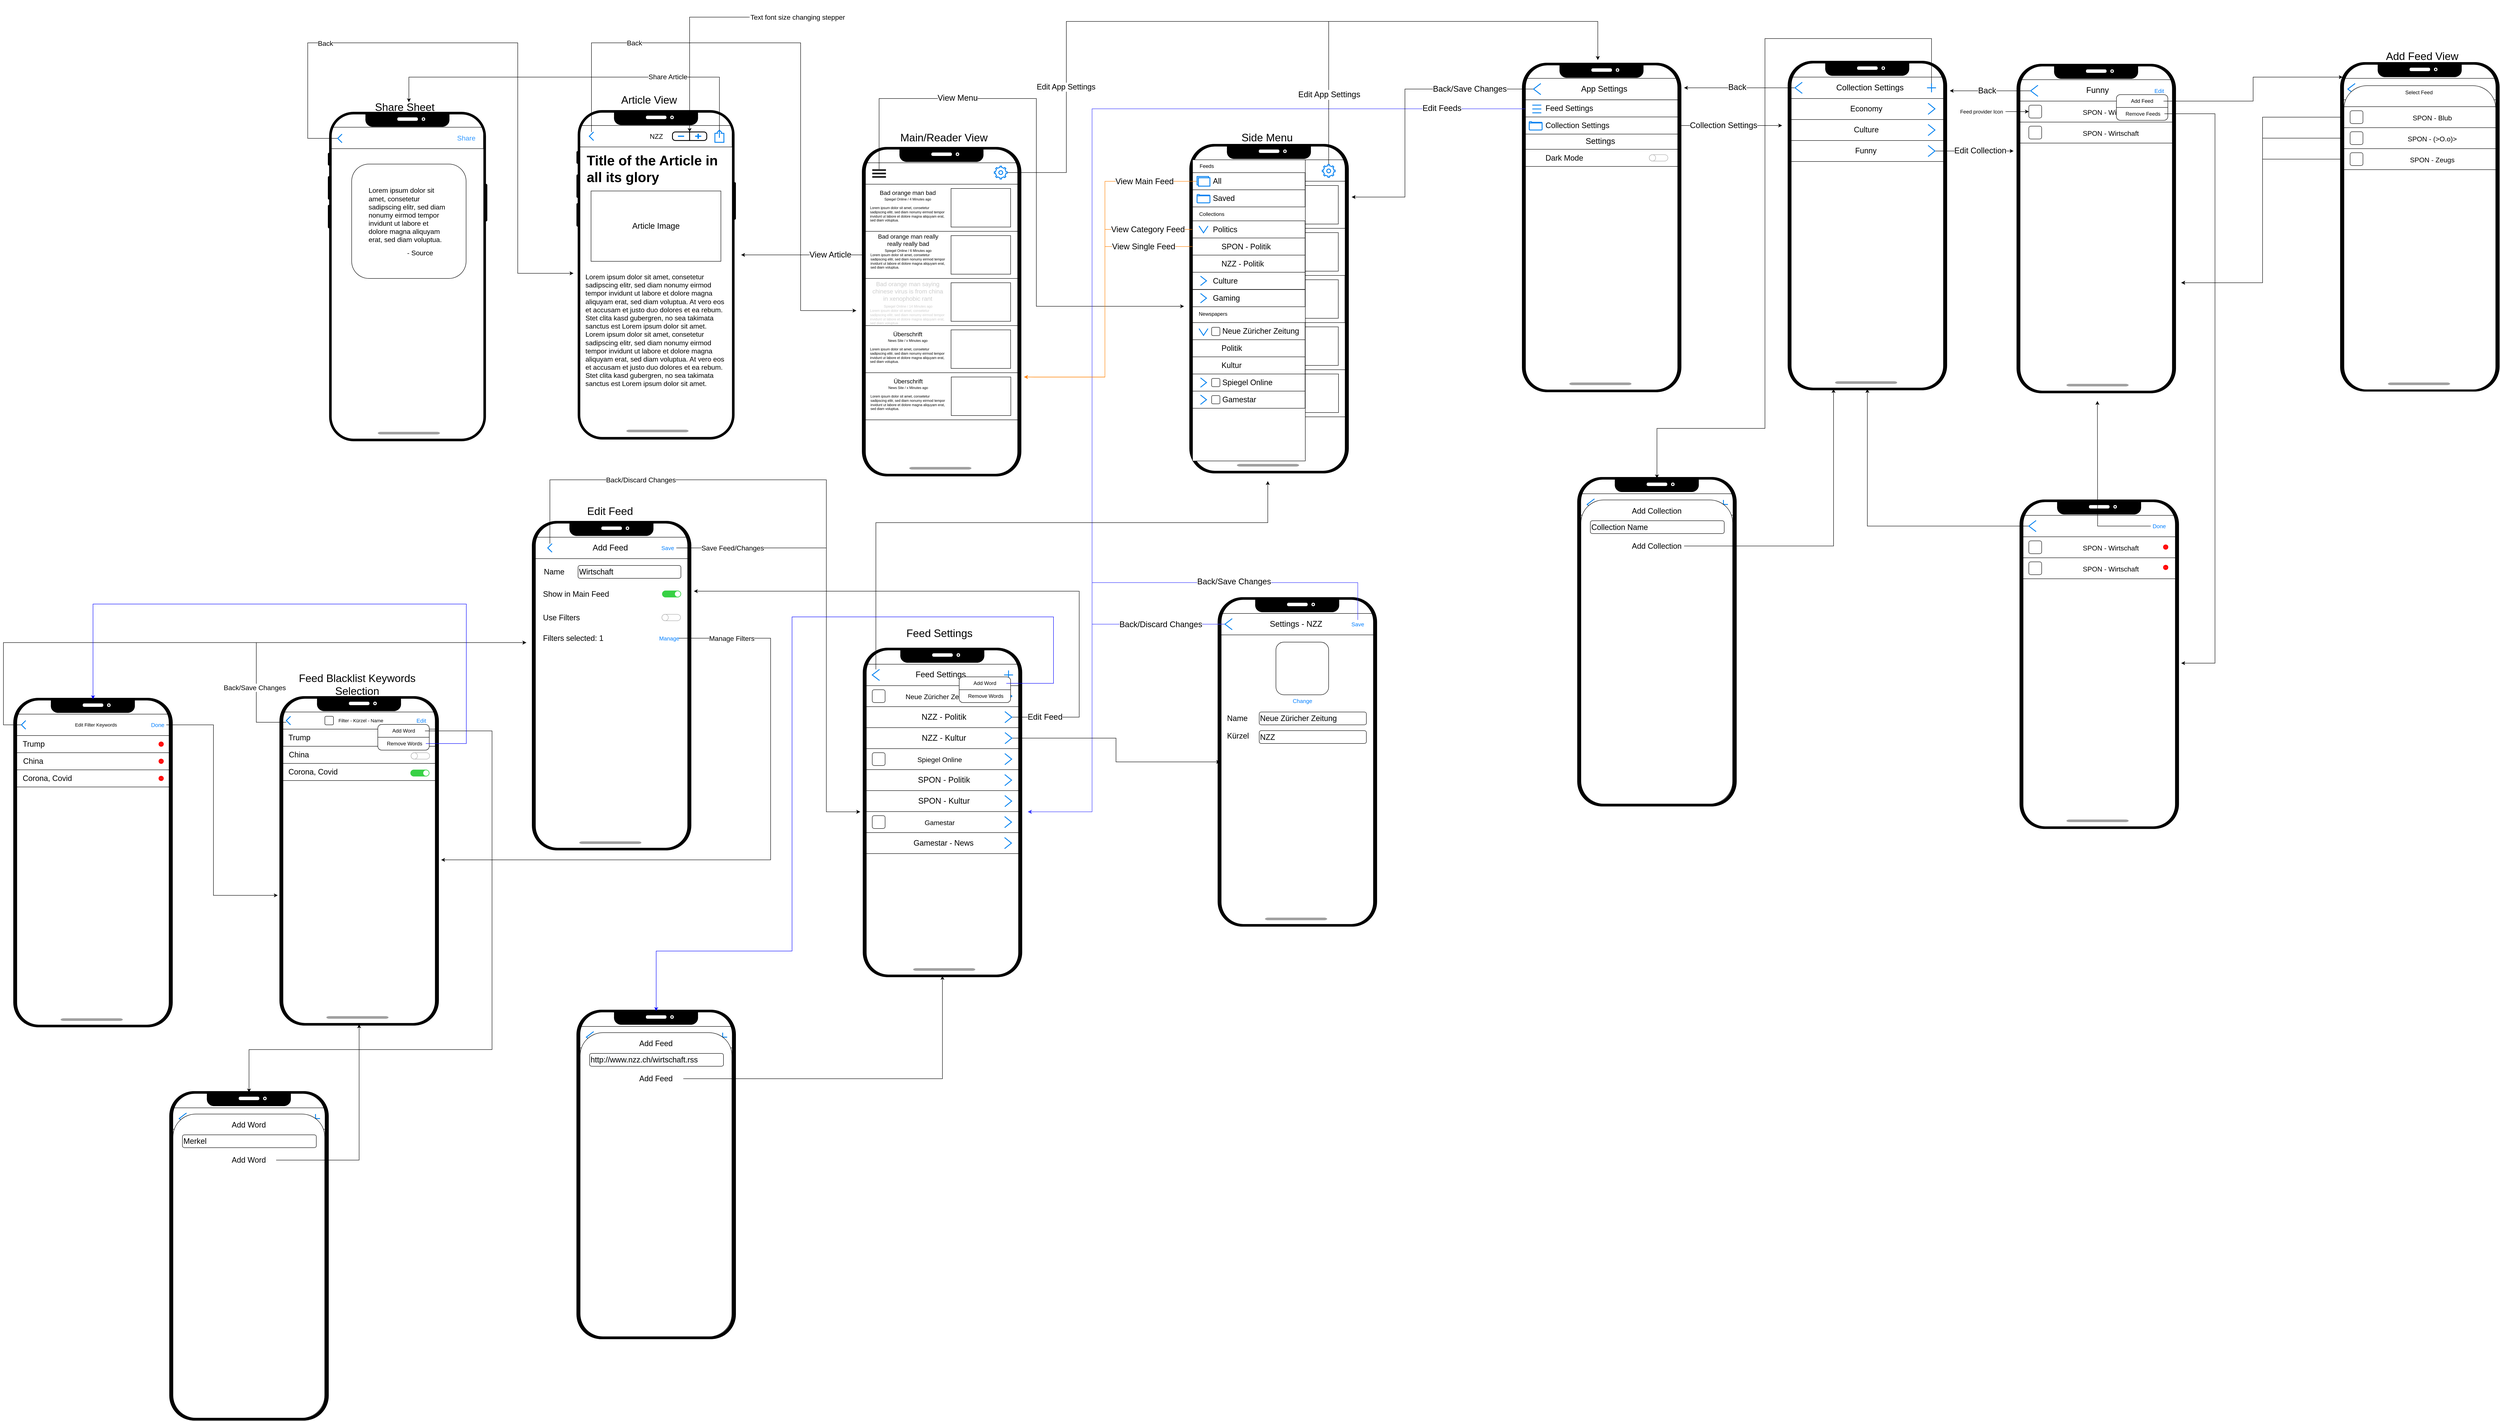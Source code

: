 <mxfile compressed="false" version="13.9.9" type="device">
  <diagram id="r_diUwGo9RGok3hw4kvb" name="Wireframes">
    <mxGraphModel dx="3269" dy="2898" grid="1" gridSize="10" guides="1" tooltips="1" connect="1" arrows="1" fold="1" page="1" pageScale="1" pageWidth="827" pageHeight="1169" math="0" shadow="0">
      <root>
        <mxCell id="N6LhWgBp62tD6HMa2VJL-0" />
        <mxCell id="N6LhWgBp62tD6HMa2VJL-1" parent="N6LhWgBp62tD6HMa2VJL-0" />
        <mxCell id="orDnvlcrRDZUVHWyzbNt-166" value="" style="group;rounded=1;strokeColor=#000000;strokeWidth=6;fontColor=#000000;fillColor=#ffffff;" parent="N6LhWgBp62tD6HMa2VJL-1" vertex="1" connectable="0">
          <mxGeometry x="-1764" y="292" width="366" height="763" as="geometry" />
        </mxCell>
        <mxCell id="orDnvlcrRDZUVHWyzbNt-167" value="" style="rounded=1;whiteSpace=wrap;html=1;strokeWidth=6;fillColor=none;" parent="orDnvlcrRDZUVHWyzbNt-166" vertex="1">
          <mxGeometry x="2.87" width="360" height="763" as="geometry" />
        </mxCell>
        <mxCell id="orDnvlcrRDZUVHWyzbNt-168" value="" style="rounded=1;whiteSpace=wrap;html=1;strokeWidth=6;fillColor=none;perimeterSpacing=0;" parent="orDnvlcrRDZUVHWyzbNt-166" vertex="1">
          <mxGeometry x="87.64" y="0.75" width="190" height="17.25" as="geometry" />
        </mxCell>
        <mxCell id="orDnvlcrRDZUVHWyzbNt-169" value="" style="ellipse;whiteSpace=wrap;html=1;rounded=1;strokeWidth=6;fillColor=#000000;" parent="orDnvlcrRDZUVHWyzbNt-166" vertex="1">
          <mxGeometry x="87.64" y="3" width="28" height="26" as="geometry" />
        </mxCell>
        <mxCell id="orDnvlcrRDZUVHWyzbNt-170" value="" style="ellipse;whiteSpace=wrap;html=1;rounded=1;strokeWidth=6;fillColor=#000000;" parent="orDnvlcrRDZUVHWyzbNt-166" vertex="1">
          <mxGeometry x="249.64" y="3" width="28" height="26" as="geometry" />
        </mxCell>
        <mxCell id="orDnvlcrRDZUVHWyzbNt-171" value="" style="rounded=0;whiteSpace=wrap;html=1;strokeWidth=6;fillColor=#000000;" parent="orDnvlcrRDZUVHWyzbNt-166" vertex="1">
          <mxGeometry x="102.87" y="5" width="160" height="24" as="geometry" />
        </mxCell>
        <mxCell id="orDnvlcrRDZUVHWyzbNt-172" value="" style="rounded=1;whiteSpace=wrap;html=1;strokeWidth=6;fillColor=none;strokeColor=#FFFFFF;" parent="orDnvlcrRDZUVHWyzbNt-166" vertex="1">
          <mxGeometry x="162" y="13" width="42" height="2" as="geometry" />
        </mxCell>
        <mxCell id="orDnvlcrRDZUVHWyzbNt-173" value="" style="rounded=1;whiteSpace=wrap;html=1;strokeWidth=6;fillColor=none;strokeColor=#FFFFFF;" parent="orDnvlcrRDZUVHWyzbNt-166" vertex="1">
          <mxGeometry x="219" y="13" width="2" height="2" as="geometry" />
        </mxCell>
        <mxCell id="orDnvlcrRDZUVHWyzbNt-174" value="" style="rounded=1;whiteSpace=wrap;html=1;strokeWidth=6;fillColor=none;" parent="orDnvlcrRDZUVHWyzbNt-166" vertex="1">
          <mxGeometry x="364" y="168" width="2" height="82" as="geometry" />
        </mxCell>
        <mxCell id="orDnvlcrRDZUVHWyzbNt-175" value="" style="rounded=1;whiteSpace=wrap;html=1;strokeWidth=6;fillColor=none;" parent="orDnvlcrRDZUVHWyzbNt-166" vertex="1">
          <mxGeometry y="217" width="1" height="49" as="geometry" />
        </mxCell>
        <mxCell id="orDnvlcrRDZUVHWyzbNt-176" value="" style="rounded=1;whiteSpace=wrap;html=1;strokeWidth=6;fillColor=none;" parent="orDnvlcrRDZUVHWyzbNt-166" vertex="1">
          <mxGeometry y="95.5" width="1" height="24" as="geometry" />
        </mxCell>
        <mxCell id="orDnvlcrRDZUVHWyzbNt-177" value="" style="rounded=1;whiteSpace=wrap;html=1;strokeWidth=6;fillColor=none;" parent="orDnvlcrRDZUVHWyzbNt-166" vertex="1">
          <mxGeometry y="150" width="1" height="49" as="geometry" />
        </mxCell>
        <mxCell id="orDnvlcrRDZUVHWyzbNt-154" value="" style="group;rounded=1;strokeColor=#000000;strokeWidth=6;fontColor=#000000;fillColor=#ffffff;" parent="N6LhWgBp62tD6HMa2VJL-1" vertex="1" connectable="0">
          <mxGeometry x="-1143" y="288" width="366" height="763" as="geometry" />
        </mxCell>
        <mxCell id="orDnvlcrRDZUVHWyzbNt-155" value="" style="rounded=1;whiteSpace=wrap;html=1;strokeWidth=6;fillColor=none;" parent="orDnvlcrRDZUVHWyzbNt-154" vertex="1">
          <mxGeometry x="2.87" width="360" height="763" as="geometry" />
        </mxCell>
        <mxCell id="orDnvlcrRDZUVHWyzbNt-156" value="" style="rounded=1;whiteSpace=wrap;html=1;strokeWidth=6;fillColor=none;perimeterSpacing=0;" parent="orDnvlcrRDZUVHWyzbNt-154" vertex="1">
          <mxGeometry x="87.64" y="0.75" width="190" height="17.25" as="geometry" />
        </mxCell>
        <mxCell id="orDnvlcrRDZUVHWyzbNt-157" value="" style="ellipse;whiteSpace=wrap;html=1;rounded=1;strokeWidth=6;fillColor=#000000;" parent="orDnvlcrRDZUVHWyzbNt-154" vertex="1">
          <mxGeometry x="87.64" y="3" width="28" height="26" as="geometry" />
        </mxCell>
        <mxCell id="orDnvlcrRDZUVHWyzbNt-158" value="" style="ellipse;whiteSpace=wrap;html=1;rounded=1;strokeWidth=6;fillColor=#000000;" parent="orDnvlcrRDZUVHWyzbNt-154" vertex="1">
          <mxGeometry x="249.64" y="3" width="28" height="26" as="geometry" />
        </mxCell>
        <mxCell id="orDnvlcrRDZUVHWyzbNt-159" value="" style="rounded=0;whiteSpace=wrap;html=1;strokeWidth=6;fillColor=#000000;" parent="orDnvlcrRDZUVHWyzbNt-154" vertex="1">
          <mxGeometry x="102.87" y="5" width="160" height="24" as="geometry" />
        </mxCell>
        <mxCell id="orDnvlcrRDZUVHWyzbNt-160" value="" style="rounded=1;whiteSpace=wrap;html=1;strokeWidth=6;fillColor=none;strokeColor=#FFFFFF;" parent="orDnvlcrRDZUVHWyzbNt-154" vertex="1">
          <mxGeometry x="162" y="13" width="42" height="2" as="geometry" />
        </mxCell>
        <mxCell id="orDnvlcrRDZUVHWyzbNt-161" value="" style="rounded=1;whiteSpace=wrap;html=1;strokeWidth=6;fillColor=none;strokeColor=#FFFFFF;" parent="orDnvlcrRDZUVHWyzbNt-154" vertex="1">
          <mxGeometry x="219" y="13" width="2" height="2" as="geometry" />
        </mxCell>
        <mxCell id="orDnvlcrRDZUVHWyzbNt-162" value="" style="rounded=1;whiteSpace=wrap;html=1;strokeWidth=6;fillColor=none;" parent="orDnvlcrRDZUVHWyzbNt-154" vertex="1">
          <mxGeometry x="364" y="168" width="2" height="82" as="geometry" />
        </mxCell>
        <mxCell id="orDnvlcrRDZUVHWyzbNt-163" value="" style="rounded=1;whiteSpace=wrap;html=1;strokeWidth=6;fillColor=none;" parent="orDnvlcrRDZUVHWyzbNt-154" vertex="1">
          <mxGeometry y="217" width="1" height="49" as="geometry" />
        </mxCell>
        <mxCell id="orDnvlcrRDZUVHWyzbNt-164" value="" style="rounded=1;whiteSpace=wrap;html=1;strokeWidth=6;fillColor=none;" parent="orDnvlcrRDZUVHWyzbNt-154" vertex="1">
          <mxGeometry y="95.5" width="1" height="24" as="geometry" />
        </mxCell>
        <mxCell id="orDnvlcrRDZUVHWyzbNt-165" value="" style="rounded=1;whiteSpace=wrap;html=1;strokeWidth=6;fillColor=none;" parent="orDnvlcrRDZUVHWyzbNt-154" vertex="1">
          <mxGeometry y="150" width="1" height="49" as="geometry" />
        </mxCell>
        <mxCell id="orDnvlcrRDZUVHWyzbNt-142" value="" style="group;rounded=1;strokeColor=#000000;strokeWidth=6;fontColor=#000000;fillColor=#ffffff;" parent="N6LhWgBp62tD6HMa2VJL-1" vertex="1" connectable="0">
          <mxGeometry x="-554" y="-121" width="366" height="763" as="geometry" />
        </mxCell>
        <mxCell id="orDnvlcrRDZUVHWyzbNt-143" value="" style="rounded=1;whiteSpace=wrap;html=1;strokeWidth=6;fillColor=none;" parent="orDnvlcrRDZUVHWyzbNt-142" vertex="1">
          <mxGeometry x="2.87" width="360" height="763" as="geometry" />
        </mxCell>
        <mxCell id="orDnvlcrRDZUVHWyzbNt-144" value="" style="rounded=1;whiteSpace=wrap;html=1;strokeWidth=6;fillColor=none;perimeterSpacing=0;" parent="orDnvlcrRDZUVHWyzbNt-142" vertex="1">
          <mxGeometry x="87.64" y="0.75" width="190" height="17.25" as="geometry" />
        </mxCell>
        <mxCell id="orDnvlcrRDZUVHWyzbNt-145" value="" style="ellipse;whiteSpace=wrap;html=1;rounded=1;strokeWidth=6;fillColor=#000000;" parent="orDnvlcrRDZUVHWyzbNt-142" vertex="1">
          <mxGeometry x="87.64" y="3" width="28" height="26" as="geometry" />
        </mxCell>
        <mxCell id="orDnvlcrRDZUVHWyzbNt-146" value="" style="ellipse;whiteSpace=wrap;html=1;rounded=1;strokeWidth=6;fillColor=#000000;" parent="orDnvlcrRDZUVHWyzbNt-142" vertex="1">
          <mxGeometry x="249.64" y="3" width="28" height="26" as="geometry" />
        </mxCell>
        <mxCell id="orDnvlcrRDZUVHWyzbNt-147" value="" style="rounded=0;whiteSpace=wrap;html=1;strokeWidth=6;fillColor=#000000;" parent="orDnvlcrRDZUVHWyzbNt-142" vertex="1">
          <mxGeometry x="102.87" y="5" width="160" height="24" as="geometry" />
        </mxCell>
        <mxCell id="orDnvlcrRDZUVHWyzbNt-148" value="" style="rounded=1;whiteSpace=wrap;html=1;strokeWidth=6;fillColor=none;strokeColor=#FFFFFF;" parent="orDnvlcrRDZUVHWyzbNt-142" vertex="1">
          <mxGeometry x="162" y="13" width="42" height="2" as="geometry" />
        </mxCell>
        <mxCell id="orDnvlcrRDZUVHWyzbNt-149" value="" style="rounded=1;whiteSpace=wrap;html=1;strokeWidth=6;fillColor=none;strokeColor=#FFFFFF;" parent="orDnvlcrRDZUVHWyzbNt-142" vertex="1">
          <mxGeometry x="219" y="13" width="2" height="2" as="geometry" />
        </mxCell>
        <mxCell id="orDnvlcrRDZUVHWyzbNt-150" value="" style="rounded=1;whiteSpace=wrap;html=1;strokeWidth=6;fillColor=none;" parent="orDnvlcrRDZUVHWyzbNt-142" vertex="1">
          <mxGeometry x="364" y="168" width="2" height="82" as="geometry" />
        </mxCell>
        <mxCell id="orDnvlcrRDZUVHWyzbNt-151" value="" style="rounded=1;whiteSpace=wrap;html=1;strokeWidth=6;fillColor=none;" parent="orDnvlcrRDZUVHWyzbNt-142" vertex="1">
          <mxGeometry y="217" width="1" height="49" as="geometry" />
        </mxCell>
        <mxCell id="orDnvlcrRDZUVHWyzbNt-152" value="" style="rounded=1;whiteSpace=wrap;html=1;strokeWidth=6;fillColor=none;" parent="orDnvlcrRDZUVHWyzbNt-142" vertex="1">
          <mxGeometry y="95.5" width="1" height="24" as="geometry" />
        </mxCell>
        <mxCell id="orDnvlcrRDZUVHWyzbNt-153" value="" style="rounded=1;whiteSpace=wrap;html=1;strokeWidth=6;fillColor=none;" parent="orDnvlcrRDZUVHWyzbNt-142" vertex="1">
          <mxGeometry y="150" width="1" height="49" as="geometry" />
        </mxCell>
        <mxCell id="t3Ic-TG8_IldfPgCIFjd-289" value="&lt;span style=&quot;color: rgb(0 , 0 , 0) ; font-family: &amp;#34;helvetica&amp;#34; ; font-size: 18px ; font-style: normal ; font-weight: 400 ; letter-spacing: normal ; text-align: left ; text-indent: 0px ; text-transform: none ; word-spacing: 0px ; background-color: rgb(248 , 249 , 250) ; display: inline ; float: none&quot;&gt;Wirtschaft&lt;/span&gt;" style="rounded=1;whiteSpace=wrap;html=1;shadow=0;fillColor=none;fontSize=18;fontColor=#000000;align=left;" parent="orDnvlcrRDZUVHWyzbNt-142" vertex="1">
          <mxGeometry x="104.71" y="101" width="240" height="30" as="geometry" />
        </mxCell>
        <mxCell id="t3Ic-TG8_IldfPgCIFjd-288" value="Name" style="text;html=1;strokeColor=none;fillColor=none;align=left;verticalAlign=middle;whiteSpace=wrap;rounded=0;shadow=0;fontSize=18;fontColor=#000000;" parent="orDnvlcrRDZUVHWyzbNt-142" vertex="1">
          <mxGeometry x="23.08" y="106" width="77" height="20" as="geometry" />
        </mxCell>
        <mxCell id="t3Ic-TG8_IldfPgCIFjd-305" value="" style="html=1;verticalLabelPosition=bottom;labelBackgroundColor=#ffffff;verticalAlign=top;shadow=0;dashed=0;strokeWidth=1;shape=mxgraph.ios7ui.onOffButton;buttonState=on;strokeColor=#38D145;strokeColor2=#aaaaaa;fillColor=#38D145;fillColor2=#ffffff;rounded=0;fontSize=18;fontColor=#000000;align=left;" parent="orDnvlcrRDZUVHWyzbNt-142" vertex="1">
          <mxGeometry x="301.21" y="160" width="43.5" height="15" as="geometry" />
        </mxCell>
        <mxCell id="t3Ic-TG8_IldfPgCIFjd-304" value="Show in Main Feed" style="text;html=1;strokeColor=none;fillColor=none;align=left;verticalAlign=middle;whiteSpace=wrap;rounded=0;shadow=0;fontSize=18;fontColor=#000000;" parent="orDnvlcrRDZUVHWyzbNt-142" vertex="1">
          <mxGeometry x="20.58" y="157.5" width="264.25" height="20" as="geometry" />
        </mxCell>
        <mxCell id="t3Ic-TG8_IldfPgCIFjd-324" value="" style="html=1;verticalLabelPosition=bottom;labelBackgroundColor=#ffffff;verticalAlign=top;shadow=0;dashed=0;strokeWidth=1;shape=mxgraph.ios7ui.onOffButton;buttonState=off;strokeColor=#38D145;strokeColor2=#aaaaaa;fillColor=#38D145;fillColor2=#ffffff;rounded=0;fontSize=18;fontColor=#000000;align=left;" parent="orDnvlcrRDZUVHWyzbNt-142" vertex="1">
          <mxGeometry x="300.33" y="215" width="43.5" height="15" as="geometry" />
        </mxCell>
        <mxCell id="t3Ic-TG8_IldfPgCIFjd-306" value="Use Filters" style="text;html=1;strokeColor=none;fillColor=none;align=left;verticalAlign=middle;whiteSpace=wrap;rounded=0;shadow=0;fontSize=18;fontColor=#000000;" parent="orDnvlcrRDZUVHWyzbNt-142" vertex="1">
          <mxGeometry x="20.58" y="212.5" width="264.25" height="20" as="geometry" />
        </mxCell>
        <mxCell id="orDnvlcrRDZUVHWyzbNt-130" value="" style="group;rounded=1;strokeColor=#000000;strokeWidth=6;fontColor=#000000;fillColor=#ffffff;" parent="N6LhWgBp62tD6HMa2VJL-1" vertex="1" connectable="0">
          <mxGeometry x="218" y="175" width="366" height="763" as="geometry" />
        </mxCell>
        <mxCell id="orDnvlcrRDZUVHWyzbNt-131" value="" style="rounded=1;whiteSpace=wrap;html=1;strokeWidth=6;fillColor=none;" parent="orDnvlcrRDZUVHWyzbNt-130" vertex="1">
          <mxGeometry x="2.87" width="360" height="763" as="geometry" />
        </mxCell>
        <mxCell id="orDnvlcrRDZUVHWyzbNt-132" value="" style="rounded=1;whiteSpace=wrap;html=1;strokeWidth=6;fillColor=none;perimeterSpacing=0;" parent="orDnvlcrRDZUVHWyzbNt-130" vertex="1">
          <mxGeometry x="87.64" y="0.75" width="190" height="17.25" as="geometry" />
        </mxCell>
        <mxCell id="orDnvlcrRDZUVHWyzbNt-133" value="" style="ellipse;whiteSpace=wrap;html=1;rounded=1;strokeWidth=6;fillColor=#000000;" parent="orDnvlcrRDZUVHWyzbNt-130" vertex="1">
          <mxGeometry x="87.64" y="3" width="28" height="26" as="geometry" />
        </mxCell>
        <mxCell id="orDnvlcrRDZUVHWyzbNt-134" value="" style="ellipse;whiteSpace=wrap;html=1;rounded=1;strokeWidth=6;fillColor=#000000;" parent="orDnvlcrRDZUVHWyzbNt-130" vertex="1">
          <mxGeometry x="249.64" y="3" width="28" height="26" as="geometry" />
        </mxCell>
        <mxCell id="orDnvlcrRDZUVHWyzbNt-135" value="" style="rounded=0;whiteSpace=wrap;html=1;strokeWidth=6;fillColor=#000000;" parent="orDnvlcrRDZUVHWyzbNt-130" vertex="1">
          <mxGeometry x="102.87" y="5" width="160" height="24" as="geometry" />
        </mxCell>
        <mxCell id="orDnvlcrRDZUVHWyzbNt-136" value="" style="rounded=1;whiteSpace=wrap;html=1;strokeWidth=6;fillColor=none;strokeColor=#FFFFFF;" parent="orDnvlcrRDZUVHWyzbNt-130" vertex="1">
          <mxGeometry x="162" y="13" width="42" height="2" as="geometry" />
        </mxCell>
        <mxCell id="orDnvlcrRDZUVHWyzbNt-137" value="" style="rounded=1;whiteSpace=wrap;html=1;strokeWidth=6;fillColor=none;strokeColor=#FFFFFF;" parent="orDnvlcrRDZUVHWyzbNt-130" vertex="1">
          <mxGeometry x="219" y="13" width="2" height="2" as="geometry" />
        </mxCell>
        <mxCell id="orDnvlcrRDZUVHWyzbNt-138" value="" style="rounded=1;whiteSpace=wrap;html=1;strokeWidth=6;fillColor=none;" parent="orDnvlcrRDZUVHWyzbNt-130" vertex="1">
          <mxGeometry x="364" y="168" width="2" height="82" as="geometry" />
        </mxCell>
        <mxCell id="orDnvlcrRDZUVHWyzbNt-139" value="" style="rounded=1;whiteSpace=wrap;html=1;strokeWidth=6;fillColor=none;" parent="orDnvlcrRDZUVHWyzbNt-130" vertex="1">
          <mxGeometry y="217" width="1" height="49" as="geometry" />
        </mxCell>
        <mxCell id="orDnvlcrRDZUVHWyzbNt-140" value="" style="rounded=1;whiteSpace=wrap;html=1;strokeWidth=6;fillColor=none;" parent="orDnvlcrRDZUVHWyzbNt-130" vertex="1">
          <mxGeometry y="95.5" width="1" height="24" as="geometry" />
        </mxCell>
        <mxCell id="orDnvlcrRDZUVHWyzbNt-141" value="" style="rounded=1;whiteSpace=wrap;html=1;strokeWidth=6;fillColor=none;" parent="orDnvlcrRDZUVHWyzbNt-130" vertex="1">
          <mxGeometry y="150" width="1" height="49" as="geometry" />
        </mxCell>
        <mxCell id="orDnvlcrRDZUVHWyzbNt-118" value="" style="group;rounded=1;strokeColor=#000000;strokeWidth=6;fontColor=#000000;fillColor=#ffffff;" parent="N6LhWgBp62tD6HMa2VJL-1" vertex="1" connectable="0">
          <mxGeometry x="1046" y="57" width="366" height="763" as="geometry" />
        </mxCell>
        <mxCell id="orDnvlcrRDZUVHWyzbNt-119" value="" style="rounded=1;whiteSpace=wrap;html=1;strokeWidth=6;fillColor=none;" parent="orDnvlcrRDZUVHWyzbNt-118" vertex="1">
          <mxGeometry x="2.87" width="360" height="763" as="geometry" />
        </mxCell>
        <mxCell id="orDnvlcrRDZUVHWyzbNt-120" value="" style="rounded=1;whiteSpace=wrap;html=1;strokeWidth=6;fillColor=none;perimeterSpacing=0;" parent="orDnvlcrRDZUVHWyzbNt-118" vertex="1">
          <mxGeometry x="87.64" y="0.75" width="190" height="17.25" as="geometry" />
        </mxCell>
        <mxCell id="orDnvlcrRDZUVHWyzbNt-121" value="" style="ellipse;whiteSpace=wrap;html=1;rounded=1;strokeWidth=6;fillColor=#000000;" parent="orDnvlcrRDZUVHWyzbNt-118" vertex="1">
          <mxGeometry x="87.64" y="3" width="28" height="26" as="geometry" />
        </mxCell>
        <mxCell id="orDnvlcrRDZUVHWyzbNt-122" value="" style="ellipse;whiteSpace=wrap;html=1;rounded=1;strokeWidth=6;fillColor=#000000;" parent="orDnvlcrRDZUVHWyzbNt-118" vertex="1">
          <mxGeometry x="249.64" y="3" width="28" height="26" as="geometry" />
        </mxCell>
        <mxCell id="orDnvlcrRDZUVHWyzbNt-123" value="" style="rounded=0;whiteSpace=wrap;html=1;strokeWidth=6;fillColor=#000000;" parent="orDnvlcrRDZUVHWyzbNt-118" vertex="1">
          <mxGeometry x="102.87" y="5" width="160" height="24" as="geometry" />
        </mxCell>
        <mxCell id="orDnvlcrRDZUVHWyzbNt-124" value="" style="rounded=1;whiteSpace=wrap;html=1;strokeWidth=6;fillColor=none;strokeColor=#FFFFFF;" parent="orDnvlcrRDZUVHWyzbNt-118" vertex="1">
          <mxGeometry x="162" y="13" width="42" height="2" as="geometry" />
        </mxCell>
        <mxCell id="orDnvlcrRDZUVHWyzbNt-125" value="" style="rounded=1;whiteSpace=wrap;html=1;strokeWidth=6;fillColor=none;strokeColor=#FFFFFF;" parent="orDnvlcrRDZUVHWyzbNt-118" vertex="1">
          <mxGeometry x="219" y="13" width="2" height="2" as="geometry" />
        </mxCell>
        <mxCell id="orDnvlcrRDZUVHWyzbNt-126" value="" style="rounded=1;whiteSpace=wrap;html=1;strokeWidth=6;fillColor=none;" parent="orDnvlcrRDZUVHWyzbNt-118" vertex="1">
          <mxGeometry x="364" y="168" width="2" height="82" as="geometry" />
        </mxCell>
        <mxCell id="orDnvlcrRDZUVHWyzbNt-127" value="" style="rounded=1;whiteSpace=wrap;html=1;strokeWidth=6;fillColor=none;" parent="orDnvlcrRDZUVHWyzbNt-118" vertex="1">
          <mxGeometry y="217" width="1" height="49" as="geometry" />
        </mxCell>
        <mxCell id="orDnvlcrRDZUVHWyzbNt-128" value="" style="rounded=1;whiteSpace=wrap;html=1;strokeWidth=6;fillColor=none;" parent="orDnvlcrRDZUVHWyzbNt-118" vertex="1">
          <mxGeometry y="95.5" width="1" height="24" as="geometry" />
        </mxCell>
        <mxCell id="orDnvlcrRDZUVHWyzbNt-129" value="" style="rounded=1;whiteSpace=wrap;html=1;strokeWidth=6;fillColor=none;" parent="orDnvlcrRDZUVHWyzbNt-118" vertex="1">
          <mxGeometry y="150" width="1" height="49" as="geometry" />
        </mxCell>
        <mxCell id="t3Ic-TG8_IldfPgCIFjd-253" value="" style="rounded=1;whiteSpace=wrap;html=1;labelBackgroundColor=none;fillColor=none;fontSize=16;fontColor=#000000;align=left;" parent="orDnvlcrRDZUVHWyzbNt-118" vertex="1">
          <mxGeometry x="133" y="101.82" width="123" height="123" as="geometry" />
        </mxCell>
        <mxCell id="t3Ic-TG8_IldfPgCIFjd-240" value="Change" style="text;html=1;strokeColor=none;fillColor=none;align=center;verticalAlign=middle;whiteSpace=wrap;rounded=0;shadow=0;fontSize=13;fontColor=#007FFF;" parent="orDnvlcrRDZUVHWyzbNt-118" vertex="1">
          <mxGeometry x="174.5" y="228.82" width="40" height="20" as="geometry" />
        </mxCell>
        <mxCell id="t3Ic-TG8_IldfPgCIFjd-241" style="edgeStyle=orthogonalEdgeStyle;rounded=0;orthogonalLoop=1;jettySize=auto;html=1;exitX=0.5;exitY=1;exitDx=0;exitDy=0;fontSize=13;fontColor=#007FFF;" parent="orDnvlcrRDZUVHWyzbNt-118" source="t3Ic-TG8_IldfPgCIFjd-240" target="t3Ic-TG8_IldfPgCIFjd-240" edge="1">
          <mxGeometry relative="1" as="geometry" />
        </mxCell>
        <mxCell id="orDnvlcrRDZUVHWyzbNt-106" value="" style="group;rounded=1;strokeColor=#000000;strokeWidth=6;fontColor=#000000;fillColor=#ffffff;" parent="N6LhWgBp62tD6HMa2VJL-1" vertex="1" connectable="0">
          <mxGeometry x="2917" y="-171" width="366" height="763" as="geometry" />
        </mxCell>
        <mxCell id="orDnvlcrRDZUVHWyzbNt-107" value="" style="rounded=1;whiteSpace=wrap;html=1;strokeWidth=6;fillColor=none;" parent="orDnvlcrRDZUVHWyzbNt-106" vertex="1">
          <mxGeometry x="2.87" width="360" height="763" as="geometry" />
        </mxCell>
        <mxCell id="orDnvlcrRDZUVHWyzbNt-108" value="" style="rounded=1;whiteSpace=wrap;html=1;strokeWidth=6;fillColor=none;perimeterSpacing=0;" parent="orDnvlcrRDZUVHWyzbNt-106" vertex="1">
          <mxGeometry x="87.64" y="0.75" width="190" height="17.25" as="geometry" />
        </mxCell>
        <mxCell id="orDnvlcrRDZUVHWyzbNt-109" value="" style="ellipse;whiteSpace=wrap;html=1;rounded=1;strokeWidth=6;fillColor=#000000;" parent="orDnvlcrRDZUVHWyzbNt-106" vertex="1">
          <mxGeometry x="87.64" y="3" width="28" height="26" as="geometry" />
        </mxCell>
        <mxCell id="orDnvlcrRDZUVHWyzbNt-110" value="" style="ellipse;whiteSpace=wrap;html=1;rounded=1;strokeWidth=6;fillColor=#000000;" parent="orDnvlcrRDZUVHWyzbNt-106" vertex="1">
          <mxGeometry x="249.64" y="3" width="28" height="26" as="geometry" />
        </mxCell>
        <mxCell id="orDnvlcrRDZUVHWyzbNt-111" value="" style="rounded=0;whiteSpace=wrap;html=1;strokeWidth=6;fillColor=#000000;" parent="orDnvlcrRDZUVHWyzbNt-106" vertex="1">
          <mxGeometry x="102.87" y="5" width="160" height="24" as="geometry" />
        </mxCell>
        <mxCell id="orDnvlcrRDZUVHWyzbNt-112" value="" style="rounded=1;whiteSpace=wrap;html=1;strokeWidth=6;fillColor=none;strokeColor=#FFFFFF;" parent="orDnvlcrRDZUVHWyzbNt-106" vertex="1">
          <mxGeometry x="162" y="13" width="42" height="2" as="geometry" />
        </mxCell>
        <mxCell id="orDnvlcrRDZUVHWyzbNt-113" value="" style="rounded=1;whiteSpace=wrap;html=1;strokeWidth=6;fillColor=none;strokeColor=#FFFFFF;" parent="orDnvlcrRDZUVHWyzbNt-106" vertex="1">
          <mxGeometry x="219" y="13" width="2" height="2" as="geometry" />
        </mxCell>
        <mxCell id="orDnvlcrRDZUVHWyzbNt-114" value="" style="rounded=1;whiteSpace=wrap;html=1;strokeWidth=6;fillColor=none;" parent="orDnvlcrRDZUVHWyzbNt-106" vertex="1">
          <mxGeometry x="364" y="168" width="2" height="82" as="geometry" />
        </mxCell>
        <mxCell id="orDnvlcrRDZUVHWyzbNt-115" value="" style="rounded=1;whiteSpace=wrap;html=1;strokeWidth=6;fillColor=none;" parent="orDnvlcrRDZUVHWyzbNt-106" vertex="1">
          <mxGeometry y="217" width="1" height="49" as="geometry" />
        </mxCell>
        <mxCell id="orDnvlcrRDZUVHWyzbNt-116" value="" style="rounded=1;whiteSpace=wrap;html=1;strokeWidth=6;fillColor=none;" parent="orDnvlcrRDZUVHWyzbNt-106" vertex="1">
          <mxGeometry y="95.5" width="1" height="24" as="geometry" />
        </mxCell>
        <mxCell id="orDnvlcrRDZUVHWyzbNt-117" value="" style="rounded=1;whiteSpace=wrap;html=1;strokeWidth=6;fillColor=none;" parent="orDnvlcrRDZUVHWyzbNt-106" vertex="1">
          <mxGeometry y="150" width="1" height="49" as="geometry" />
        </mxCell>
        <mxCell id="orDnvlcrRDZUVHWyzbNt-93" value="" style="group;rounded=1;strokeColor=#000000;strokeWidth=6;fontColor=#000000;fillColor=#ffffff;" parent="N6LhWgBp62tD6HMa2VJL-1" vertex="1" connectable="0">
          <mxGeometry x="3665" y="-1192" width="366" height="763" as="geometry" />
        </mxCell>
        <mxCell id="orDnvlcrRDZUVHWyzbNt-94" value="" style="rounded=1;whiteSpace=wrap;html=1;strokeWidth=6;fillColor=none;" parent="orDnvlcrRDZUVHWyzbNt-93" vertex="1">
          <mxGeometry x="2.87" width="360" height="763" as="geometry" />
        </mxCell>
        <mxCell id="orDnvlcrRDZUVHWyzbNt-95" value="" style="rounded=1;whiteSpace=wrap;html=1;strokeWidth=6;fillColor=none;perimeterSpacing=0;" parent="orDnvlcrRDZUVHWyzbNt-93" vertex="1">
          <mxGeometry x="87.64" y="0.75" width="190" height="17.25" as="geometry" />
        </mxCell>
        <mxCell id="orDnvlcrRDZUVHWyzbNt-96" value="" style="ellipse;whiteSpace=wrap;html=1;rounded=1;strokeWidth=6;fillColor=#000000;" parent="orDnvlcrRDZUVHWyzbNt-93" vertex="1">
          <mxGeometry x="87.64" y="3" width="28" height="26" as="geometry" />
        </mxCell>
        <mxCell id="orDnvlcrRDZUVHWyzbNt-97" value="" style="ellipse;whiteSpace=wrap;html=1;rounded=1;strokeWidth=6;fillColor=#000000;" parent="orDnvlcrRDZUVHWyzbNt-93" vertex="1">
          <mxGeometry x="249.64" y="3" width="28" height="26" as="geometry" />
        </mxCell>
        <mxCell id="orDnvlcrRDZUVHWyzbNt-98" value="" style="rounded=0;whiteSpace=wrap;html=1;strokeWidth=6;fillColor=#000000;" parent="orDnvlcrRDZUVHWyzbNt-93" vertex="1">
          <mxGeometry x="102.87" y="5" width="160" height="24" as="geometry" />
        </mxCell>
        <mxCell id="orDnvlcrRDZUVHWyzbNt-99" value="" style="rounded=1;whiteSpace=wrap;html=1;strokeWidth=6;fillColor=none;strokeColor=#FFFFFF;" parent="orDnvlcrRDZUVHWyzbNt-93" vertex="1">
          <mxGeometry x="162" y="13" width="42" height="2" as="geometry" />
        </mxCell>
        <mxCell id="orDnvlcrRDZUVHWyzbNt-100" value="" style="rounded=1;whiteSpace=wrap;html=1;strokeWidth=6;fillColor=none;strokeColor=#FFFFFF;" parent="orDnvlcrRDZUVHWyzbNt-93" vertex="1">
          <mxGeometry x="219" y="13" width="2" height="2" as="geometry" />
        </mxCell>
        <mxCell id="orDnvlcrRDZUVHWyzbNt-101" value="" style="rounded=1;whiteSpace=wrap;html=1;strokeWidth=6;fillColor=none;" parent="orDnvlcrRDZUVHWyzbNt-93" vertex="1">
          <mxGeometry x="364" y="168" width="2" height="82" as="geometry" />
        </mxCell>
        <mxCell id="orDnvlcrRDZUVHWyzbNt-102" value="" style="rounded=1;whiteSpace=wrap;html=1;strokeWidth=6;fillColor=none;" parent="orDnvlcrRDZUVHWyzbNt-93" vertex="1">
          <mxGeometry y="217" width="1" height="49" as="geometry" />
        </mxCell>
        <mxCell id="orDnvlcrRDZUVHWyzbNt-103" value="" style="rounded=1;whiteSpace=wrap;html=1;strokeWidth=6;fillColor=none;" parent="orDnvlcrRDZUVHWyzbNt-93" vertex="1">
          <mxGeometry y="95.5" width="1" height="24" as="geometry" />
        </mxCell>
        <mxCell id="orDnvlcrRDZUVHWyzbNt-104" value="" style="rounded=1;whiteSpace=wrap;html=1;strokeWidth=6;fillColor=none;" parent="orDnvlcrRDZUVHWyzbNt-93" vertex="1">
          <mxGeometry y="150" width="1" height="49" as="geometry" />
        </mxCell>
        <mxCell id="orDnvlcrRDZUVHWyzbNt-81" value="" style="group;rounded=1;strokeColor=#000000;strokeWidth=6;fontColor=#000000;fillColor=#ffffff;" parent="N6LhWgBp62tD6HMa2VJL-1" vertex="1" connectable="0">
          <mxGeometry x="2910" y="-1188" width="366" height="763" as="geometry" />
        </mxCell>
        <mxCell id="orDnvlcrRDZUVHWyzbNt-82" value="" style="rounded=1;whiteSpace=wrap;html=1;strokeWidth=6;fillColor=none;" parent="orDnvlcrRDZUVHWyzbNt-81" vertex="1">
          <mxGeometry x="2.87" width="360" height="763" as="geometry" />
        </mxCell>
        <mxCell id="orDnvlcrRDZUVHWyzbNt-83" value="" style="rounded=1;whiteSpace=wrap;html=1;strokeWidth=6;fillColor=none;perimeterSpacing=0;" parent="orDnvlcrRDZUVHWyzbNt-81" vertex="1">
          <mxGeometry x="87.64" y="0.75" width="190" height="17.25" as="geometry" />
        </mxCell>
        <mxCell id="orDnvlcrRDZUVHWyzbNt-84" value="" style="ellipse;whiteSpace=wrap;html=1;rounded=1;strokeWidth=6;fillColor=#000000;" parent="orDnvlcrRDZUVHWyzbNt-81" vertex="1">
          <mxGeometry x="87.64" y="3" width="28" height="26" as="geometry" />
        </mxCell>
        <mxCell id="orDnvlcrRDZUVHWyzbNt-85" value="" style="ellipse;whiteSpace=wrap;html=1;rounded=1;strokeWidth=6;fillColor=#000000;" parent="orDnvlcrRDZUVHWyzbNt-81" vertex="1">
          <mxGeometry x="249.64" y="3" width="28" height="26" as="geometry" />
        </mxCell>
        <mxCell id="orDnvlcrRDZUVHWyzbNt-86" value="" style="rounded=0;whiteSpace=wrap;html=1;strokeWidth=6;fillColor=#000000;" parent="orDnvlcrRDZUVHWyzbNt-81" vertex="1">
          <mxGeometry x="102.87" y="5" width="160" height="24" as="geometry" />
        </mxCell>
        <mxCell id="orDnvlcrRDZUVHWyzbNt-87" value="" style="rounded=1;whiteSpace=wrap;html=1;strokeWidth=6;fillColor=none;strokeColor=#FFFFFF;" parent="orDnvlcrRDZUVHWyzbNt-81" vertex="1">
          <mxGeometry x="162" y="13" width="42" height="2" as="geometry" />
        </mxCell>
        <mxCell id="orDnvlcrRDZUVHWyzbNt-88" value="" style="rounded=1;whiteSpace=wrap;html=1;strokeWidth=6;fillColor=none;strokeColor=#FFFFFF;" parent="orDnvlcrRDZUVHWyzbNt-81" vertex="1">
          <mxGeometry x="219" y="13" width="2" height="2" as="geometry" />
        </mxCell>
        <mxCell id="orDnvlcrRDZUVHWyzbNt-89" value="" style="rounded=1;whiteSpace=wrap;html=1;strokeWidth=6;fillColor=none;" parent="orDnvlcrRDZUVHWyzbNt-81" vertex="1">
          <mxGeometry x="364" y="168" width="2" height="82" as="geometry" />
        </mxCell>
        <mxCell id="orDnvlcrRDZUVHWyzbNt-90" value="" style="rounded=1;whiteSpace=wrap;html=1;strokeWidth=6;fillColor=none;" parent="orDnvlcrRDZUVHWyzbNt-81" vertex="1">
          <mxGeometry y="217" width="1" height="49" as="geometry" />
        </mxCell>
        <mxCell id="orDnvlcrRDZUVHWyzbNt-91" value="" style="rounded=1;whiteSpace=wrap;html=1;strokeWidth=6;fillColor=none;" parent="orDnvlcrRDZUVHWyzbNt-81" vertex="1">
          <mxGeometry y="95.5" width="1" height="24" as="geometry" />
        </mxCell>
        <mxCell id="orDnvlcrRDZUVHWyzbNt-92" value="" style="rounded=1;whiteSpace=wrap;html=1;strokeWidth=6;fillColor=none;" parent="orDnvlcrRDZUVHWyzbNt-81" vertex="1">
          <mxGeometry y="150" width="1" height="49" as="geometry" />
        </mxCell>
        <mxCell id="orDnvlcrRDZUVHWyzbNt-69" value="" style="group;rounded=1;strokeColor=#000000;strokeWidth=6;fontColor=#000000;fillColor=#ffffff;" parent="N6LhWgBp62tD6HMa2VJL-1" vertex="1" connectable="0">
          <mxGeometry x="2376" y="-1195" width="366" height="763" as="geometry" />
        </mxCell>
        <mxCell id="orDnvlcrRDZUVHWyzbNt-70" value="" style="rounded=1;whiteSpace=wrap;html=1;strokeWidth=6;fillColor=none;" parent="orDnvlcrRDZUVHWyzbNt-69" vertex="1">
          <mxGeometry x="2.87" width="360" height="763" as="geometry" />
        </mxCell>
        <mxCell id="orDnvlcrRDZUVHWyzbNt-71" value="" style="rounded=1;whiteSpace=wrap;html=1;strokeWidth=6;fillColor=none;perimeterSpacing=0;" parent="orDnvlcrRDZUVHWyzbNt-69" vertex="1">
          <mxGeometry x="87.64" y="0.75" width="190" height="17.25" as="geometry" />
        </mxCell>
        <mxCell id="orDnvlcrRDZUVHWyzbNt-72" value="" style="ellipse;whiteSpace=wrap;html=1;rounded=1;strokeWidth=6;fillColor=#000000;" parent="orDnvlcrRDZUVHWyzbNt-69" vertex="1">
          <mxGeometry x="87.64" y="3" width="28" height="26" as="geometry" />
        </mxCell>
        <mxCell id="orDnvlcrRDZUVHWyzbNt-73" value="" style="ellipse;whiteSpace=wrap;html=1;rounded=1;strokeWidth=6;fillColor=#000000;" parent="orDnvlcrRDZUVHWyzbNt-69" vertex="1">
          <mxGeometry x="249.64" y="3" width="28" height="26" as="geometry" />
        </mxCell>
        <mxCell id="orDnvlcrRDZUVHWyzbNt-74" value="" style="rounded=0;whiteSpace=wrap;html=1;strokeWidth=6;fillColor=#000000;" parent="orDnvlcrRDZUVHWyzbNt-69" vertex="1">
          <mxGeometry x="102.87" y="5" width="160" height="24" as="geometry" />
        </mxCell>
        <mxCell id="orDnvlcrRDZUVHWyzbNt-75" value="" style="rounded=1;whiteSpace=wrap;html=1;strokeWidth=6;fillColor=none;strokeColor=#FFFFFF;" parent="orDnvlcrRDZUVHWyzbNt-69" vertex="1">
          <mxGeometry x="162" y="13" width="42" height="2" as="geometry" />
        </mxCell>
        <mxCell id="orDnvlcrRDZUVHWyzbNt-76" value="" style="rounded=1;whiteSpace=wrap;html=1;strokeWidth=6;fillColor=none;strokeColor=#FFFFFF;" parent="orDnvlcrRDZUVHWyzbNt-69" vertex="1">
          <mxGeometry x="219" y="13" width="2" height="2" as="geometry" />
        </mxCell>
        <mxCell id="orDnvlcrRDZUVHWyzbNt-77" value="" style="rounded=1;whiteSpace=wrap;html=1;strokeWidth=6;fillColor=none;" parent="orDnvlcrRDZUVHWyzbNt-69" vertex="1">
          <mxGeometry x="364" y="168" width="2" height="82" as="geometry" />
        </mxCell>
        <mxCell id="orDnvlcrRDZUVHWyzbNt-78" value="" style="rounded=1;whiteSpace=wrap;html=1;strokeWidth=6;fillColor=none;" parent="orDnvlcrRDZUVHWyzbNt-69" vertex="1">
          <mxGeometry y="217" width="1" height="49" as="geometry" />
        </mxCell>
        <mxCell id="orDnvlcrRDZUVHWyzbNt-79" value="" style="rounded=1;whiteSpace=wrap;html=1;strokeWidth=6;fillColor=none;" parent="orDnvlcrRDZUVHWyzbNt-69" vertex="1">
          <mxGeometry y="95.5" width="1" height="24" as="geometry" />
        </mxCell>
        <mxCell id="orDnvlcrRDZUVHWyzbNt-80" value="" style="rounded=1;whiteSpace=wrap;html=1;strokeWidth=6;fillColor=none;" parent="orDnvlcrRDZUVHWyzbNt-69" vertex="1">
          <mxGeometry y="150" width="1" height="49" as="geometry" />
        </mxCell>
        <mxCell id="orDnvlcrRDZUVHWyzbNt-57" value="" style="group;rounded=1;strokeColor=#000000;strokeWidth=6;fontColor=#000000;fillColor=#ffffff;" parent="N6LhWgBp62tD6HMa2VJL-1" vertex="1" connectable="0">
          <mxGeometry x="1756" y="-1190.5" width="366" height="763" as="geometry" />
        </mxCell>
        <mxCell id="orDnvlcrRDZUVHWyzbNt-58" value="" style="rounded=1;whiteSpace=wrap;html=1;strokeWidth=6;fillColor=none;" parent="orDnvlcrRDZUVHWyzbNt-57" vertex="1">
          <mxGeometry x="2.87" width="360" height="763" as="geometry" />
        </mxCell>
        <mxCell id="orDnvlcrRDZUVHWyzbNt-59" value="" style="rounded=1;whiteSpace=wrap;html=1;strokeWidth=6;fillColor=none;perimeterSpacing=0;" parent="orDnvlcrRDZUVHWyzbNt-57" vertex="1">
          <mxGeometry x="87.64" y="0.75" width="190" height="17.25" as="geometry" />
        </mxCell>
        <mxCell id="orDnvlcrRDZUVHWyzbNt-60" value="" style="ellipse;whiteSpace=wrap;html=1;rounded=1;strokeWidth=6;fillColor=#000000;" parent="orDnvlcrRDZUVHWyzbNt-57" vertex="1">
          <mxGeometry x="87.64" y="3" width="28" height="26" as="geometry" />
        </mxCell>
        <mxCell id="orDnvlcrRDZUVHWyzbNt-61" value="" style="ellipse;whiteSpace=wrap;html=1;rounded=1;strokeWidth=6;fillColor=#000000;" parent="orDnvlcrRDZUVHWyzbNt-57" vertex="1">
          <mxGeometry x="249.64" y="3" width="28" height="26" as="geometry" />
        </mxCell>
        <mxCell id="orDnvlcrRDZUVHWyzbNt-62" value="" style="rounded=0;whiteSpace=wrap;html=1;strokeWidth=6;fillColor=#000000;" parent="orDnvlcrRDZUVHWyzbNt-57" vertex="1">
          <mxGeometry x="102.87" y="5" width="160" height="24" as="geometry" />
        </mxCell>
        <mxCell id="orDnvlcrRDZUVHWyzbNt-63" value="" style="rounded=1;whiteSpace=wrap;html=1;strokeWidth=6;fillColor=none;strokeColor=#FFFFFF;" parent="orDnvlcrRDZUVHWyzbNt-57" vertex="1">
          <mxGeometry x="162" y="13" width="42" height="2" as="geometry" />
        </mxCell>
        <mxCell id="orDnvlcrRDZUVHWyzbNt-64" value="" style="rounded=1;whiteSpace=wrap;html=1;strokeWidth=6;fillColor=none;strokeColor=#FFFFFF;" parent="orDnvlcrRDZUVHWyzbNt-57" vertex="1">
          <mxGeometry x="219" y="13" width="2" height="2" as="geometry" />
        </mxCell>
        <mxCell id="orDnvlcrRDZUVHWyzbNt-65" value="" style="rounded=1;whiteSpace=wrap;html=1;strokeWidth=6;fillColor=none;" parent="orDnvlcrRDZUVHWyzbNt-57" vertex="1">
          <mxGeometry x="364" y="168" width="2" height="82" as="geometry" />
        </mxCell>
        <mxCell id="orDnvlcrRDZUVHWyzbNt-66" value="" style="rounded=1;whiteSpace=wrap;html=1;strokeWidth=6;fillColor=none;" parent="orDnvlcrRDZUVHWyzbNt-57" vertex="1">
          <mxGeometry y="217" width="1" height="49" as="geometry" />
        </mxCell>
        <mxCell id="orDnvlcrRDZUVHWyzbNt-67" value="" style="rounded=1;whiteSpace=wrap;html=1;strokeWidth=6;fillColor=none;" parent="orDnvlcrRDZUVHWyzbNt-57" vertex="1">
          <mxGeometry y="95.5" width="1" height="24" as="geometry" />
        </mxCell>
        <mxCell id="orDnvlcrRDZUVHWyzbNt-68" value="" style="rounded=1;whiteSpace=wrap;html=1;strokeWidth=6;fillColor=none;" parent="orDnvlcrRDZUVHWyzbNt-57" vertex="1">
          <mxGeometry y="150" width="1" height="49" as="geometry" />
        </mxCell>
        <mxCell id="t3Ic-TG8_IldfPgCIFjd-67" value="&lt;font style=&quot;font-size: 18px&quot;&gt;Feed Settings&lt;/font&gt;" style="rounded=0;whiteSpace=wrap;html=1;align=left;spacingLeft=45;fillColor=none;" parent="orDnvlcrRDZUVHWyzbNt-57" vertex="1">
          <mxGeometry x="4.64" y="83.5" width="356" height="40" as="geometry" />
        </mxCell>
        <mxCell id="fXl1buOdOmaUu1pD_32y-11" value="&lt;font style=&quot;font-size: 18px&quot;&gt;Collection Settings&lt;/font&gt;" style="rounded=0;whiteSpace=wrap;html=1;align=left;spacingLeft=45;fillColor=none;" parent="orDnvlcrRDZUVHWyzbNt-57" vertex="1">
          <mxGeometry x="4.64" y="123.5" width="356" height="40" as="geometry" />
        </mxCell>
        <mxCell id="fXl1buOdOmaUu1pD_32y-56" value="&lt;span style=&quot;font-size: 18px&quot;&gt;Dark Mode&lt;/span&gt;" style="rounded=0;whiteSpace=wrap;html=1;align=left;spacingLeft=45;fillColor=none;" parent="orDnvlcrRDZUVHWyzbNt-57" vertex="1">
          <mxGeometry x="4.64" y="199" width="356" height="40" as="geometry" />
        </mxCell>
        <mxCell id="fXl1buOdOmaUu1pD_32y-60" value="" style="html=1;verticalLabelPosition=bottom;labelBackgroundColor=#ffffff;verticalAlign=top;shadow=0;dashed=0;strokeWidth=1;shape=mxgraph.ios7ui.onOffButton;buttonState=off;strokeColor=#38D145;strokeColor2=#aaaaaa;fillColor=#38D145;fillColor2=#ffffff;fontSize=19;" parent="orDnvlcrRDZUVHWyzbNt-57" vertex="1">
          <mxGeometry x="294" y="211.5" width="43.5" height="15" as="geometry" />
        </mxCell>
        <mxCell id="orDnvlcrRDZUVHWyzbNt-44" value="" style="group;rounded=1;strokeColor=#000000;strokeWidth=6;fontColor=#000000;fillColor=#ffffff;" parent="N6LhWgBp62tD6HMa2VJL-1" vertex="1" connectable="0">
          <mxGeometry x="980" y="-1001" width="366" height="763" as="geometry" />
        </mxCell>
        <mxCell id="orDnvlcrRDZUVHWyzbNt-45" value="" style="rounded=1;whiteSpace=wrap;html=1;strokeWidth=6;fillColor=none;" parent="orDnvlcrRDZUVHWyzbNt-44" vertex="1">
          <mxGeometry x="2.87" width="360" height="763" as="geometry" />
        </mxCell>
        <mxCell id="orDnvlcrRDZUVHWyzbNt-46" value="" style="rounded=1;whiteSpace=wrap;html=1;strokeWidth=6;fillColor=none;perimeterSpacing=0;" parent="orDnvlcrRDZUVHWyzbNt-44" vertex="1">
          <mxGeometry x="87.64" y="0.75" width="190" height="17.25" as="geometry" />
        </mxCell>
        <mxCell id="orDnvlcrRDZUVHWyzbNt-47" value="" style="ellipse;whiteSpace=wrap;html=1;rounded=1;strokeWidth=6;fillColor=#000000;" parent="orDnvlcrRDZUVHWyzbNt-44" vertex="1">
          <mxGeometry x="87.64" y="3" width="28" height="26" as="geometry" />
        </mxCell>
        <mxCell id="orDnvlcrRDZUVHWyzbNt-48" value="" style="ellipse;whiteSpace=wrap;html=1;rounded=1;strokeWidth=6;fillColor=#000000;" parent="orDnvlcrRDZUVHWyzbNt-44" vertex="1">
          <mxGeometry x="249.64" y="3" width="28" height="26" as="geometry" />
        </mxCell>
        <mxCell id="orDnvlcrRDZUVHWyzbNt-49" value="" style="rounded=0;whiteSpace=wrap;html=1;strokeWidth=6;fillColor=#000000;" parent="orDnvlcrRDZUVHWyzbNt-44" vertex="1">
          <mxGeometry x="102.87" y="5" width="160" height="24" as="geometry" />
        </mxCell>
        <mxCell id="orDnvlcrRDZUVHWyzbNt-50" value="" style="rounded=1;whiteSpace=wrap;html=1;strokeWidth=6;fillColor=none;strokeColor=#FFFFFF;" parent="orDnvlcrRDZUVHWyzbNt-44" vertex="1">
          <mxGeometry x="162" y="13" width="42" height="2" as="geometry" />
        </mxCell>
        <mxCell id="orDnvlcrRDZUVHWyzbNt-51" value="" style="rounded=1;whiteSpace=wrap;html=1;strokeWidth=6;fillColor=none;strokeColor=#FFFFFF;" parent="orDnvlcrRDZUVHWyzbNt-44" vertex="1">
          <mxGeometry x="219" y="13" width="2" height="2" as="geometry" />
        </mxCell>
        <mxCell id="orDnvlcrRDZUVHWyzbNt-52" value="" style="rounded=1;whiteSpace=wrap;html=1;strokeWidth=6;fillColor=none;" parent="orDnvlcrRDZUVHWyzbNt-44" vertex="1">
          <mxGeometry x="364" y="168" width="2" height="82" as="geometry" />
        </mxCell>
        <mxCell id="orDnvlcrRDZUVHWyzbNt-53" value="" style="rounded=1;whiteSpace=wrap;html=1;strokeWidth=6;fillColor=none;" parent="orDnvlcrRDZUVHWyzbNt-44" vertex="1">
          <mxGeometry y="217" width="1" height="49" as="geometry" />
        </mxCell>
        <mxCell id="orDnvlcrRDZUVHWyzbNt-54" value="" style="rounded=1;whiteSpace=wrap;html=1;strokeWidth=6;fillColor=none;" parent="orDnvlcrRDZUVHWyzbNt-44" vertex="1">
          <mxGeometry y="95.5" width="1" height="24" as="geometry" />
        </mxCell>
        <mxCell id="orDnvlcrRDZUVHWyzbNt-55" value="" style="rounded=1;whiteSpace=wrap;html=1;strokeWidth=6;fillColor=none;" parent="orDnvlcrRDZUVHWyzbNt-44" vertex="1">
          <mxGeometry y="150" width="1" height="49" as="geometry" />
        </mxCell>
        <mxCell id="orDnvlcrRDZUVHWyzbNt-56" value="" style="rounded=0;whiteSpace=wrap;html=1;fontSize=25;align=left;labelBackgroundColor=none;fillColor=none;" parent="N6LhWgBp62tD6HMa2VJL-1" vertex="1">
          <mxGeometry x="984" y="-967" width="357" height="50" as="geometry" />
        </mxCell>
        <mxCell id="orDnvlcrRDZUVHWyzbNt-31" value="" style="group;rounded=1;strokeColor=#000000;strokeWidth=6;fontColor=#000000;fillColor=#ffffff;" parent="N6LhWgBp62tD6HMa2VJL-1" vertex="1" connectable="0">
          <mxGeometry x="216" y="-994" width="366" height="763" as="geometry" />
        </mxCell>
        <mxCell id="orDnvlcrRDZUVHWyzbNt-32" value="" style="rounded=1;whiteSpace=wrap;html=1;strokeWidth=6;fillColor=none;" parent="orDnvlcrRDZUVHWyzbNt-31" vertex="1">
          <mxGeometry x="2.87" width="360" height="763" as="geometry" />
        </mxCell>
        <mxCell id="orDnvlcrRDZUVHWyzbNt-33" value="" style="rounded=1;whiteSpace=wrap;html=1;strokeWidth=6;fillColor=none;perimeterSpacing=0;" parent="orDnvlcrRDZUVHWyzbNt-31" vertex="1">
          <mxGeometry x="87.64" y="0.75" width="190" height="17.25" as="geometry" />
        </mxCell>
        <mxCell id="orDnvlcrRDZUVHWyzbNt-34" value="" style="ellipse;whiteSpace=wrap;html=1;rounded=1;strokeWidth=6;fillColor=#000000;" parent="orDnvlcrRDZUVHWyzbNt-31" vertex="1">
          <mxGeometry x="87.64" y="3" width="28" height="26" as="geometry" />
        </mxCell>
        <mxCell id="orDnvlcrRDZUVHWyzbNt-35" value="" style="ellipse;whiteSpace=wrap;html=1;rounded=1;strokeWidth=6;fillColor=#000000;" parent="orDnvlcrRDZUVHWyzbNt-31" vertex="1">
          <mxGeometry x="249.64" y="3" width="28" height="26" as="geometry" />
        </mxCell>
        <mxCell id="orDnvlcrRDZUVHWyzbNt-36" value="" style="rounded=0;whiteSpace=wrap;html=1;strokeWidth=6;fillColor=#000000;" parent="orDnvlcrRDZUVHWyzbNt-31" vertex="1">
          <mxGeometry x="102.87" y="5" width="160" height="24" as="geometry" />
        </mxCell>
        <mxCell id="orDnvlcrRDZUVHWyzbNt-37" value="" style="rounded=1;whiteSpace=wrap;html=1;strokeWidth=6;fillColor=none;strokeColor=#FFFFFF;" parent="orDnvlcrRDZUVHWyzbNt-31" vertex="1">
          <mxGeometry x="162" y="13" width="42" height="2" as="geometry" />
        </mxCell>
        <mxCell id="orDnvlcrRDZUVHWyzbNt-38" value="" style="rounded=1;whiteSpace=wrap;html=1;strokeWidth=6;fillColor=none;strokeColor=#FFFFFF;" parent="orDnvlcrRDZUVHWyzbNt-31" vertex="1">
          <mxGeometry x="219" y="13" width="2" height="2" as="geometry" />
        </mxCell>
        <mxCell id="orDnvlcrRDZUVHWyzbNt-39" value="" style="rounded=1;whiteSpace=wrap;html=1;strokeWidth=6;fillColor=none;" parent="orDnvlcrRDZUVHWyzbNt-31" vertex="1">
          <mxGeometry x="364" y="168" width="2" height="82" as="geometry" />
        </mxCell>
        <mxCell id="orDnvlcrRDZUVHWyzbNt-40" value="" style="rounded=1;whiteSpace=wrap;html=1;strokeWidth=6;fillColor=none;" parent="orDnvlcrRDZUVHWyzbNt-31" vertex="1">
          <mxGeometry y="217" width="1" height="49" as="geometry" />
        </mxCell>
        <mxCell id="orDnvlcrRDZUVHWyzbNt-41" value="" style="rounded=1;whiteSpace=wrap;html=1;strokeWidth=6;fillColor=none;" parent="orDnvlcrRDZUVHWyzbNt-31" vertex="1">
          <mxGeometry y="95.5" width="1" height="24" as="geometry" />
        </mxCell>
        <mxCell id="orDnvlcrRDZUVHWyzbNt-42" value="" style="rounded=1;whiteSpace=wrap;html=1;strokeWidth=6;fillColor=none;" parent="orDnvlcrRDZUVHWyzbNt-31" vertex="1">
          <mxGeometry y="150" width="1" height="49" as="geometry" />
        </mxCell>
        <mxCell id="t3Ic-TG8_IldfPgCIFjd-328" value="" style="rounded=0;whiteSpace=wrap;html=1;labelBackgroundColor=none;fillColor=none;fontSize=16;fontColor=#000000;align=left;" parent="N6LhWgBp62tD6HMa2VJL-1" vertex="1">
          <mxGeometry x="-445" y="-1047" width="355" height="50" as="geometry" />
        </mxCell>
        <mxCell id="orDnvlcrRDZUVHWyzbNt-15" value="" style="group;fillColor=#ffffff;" parent="N6LhWgBp62tD6HMa2VJL-1" vertex="1" connectable="0">
          <mxGeometry x="-450" y="-1080" width="366" height="763" as="geometry" />
        </mxCell>
        <mxCell id="orDnvlcrRDZUVHWyzbNt-16" value="" style="rounded=1;whiteSpace=wrap;html=1;strokeWidth=6;fillColor=none;" parent="orDnvlcrRDZUVHWyzbNt-15" vertex="1">
          <mxGeometry x="2.87" width="360" height="763" as="geometry" />
        </mxCell>
        <mxCell id="orDnvlcrRDZUVHWyzbNt-17" value="" style="rounded=1;whiteSpace=wrap;html=1;strokeWidth=6;fillColor=none;perimeterSpacing=0;" parent="orDnvlcrRDZUVHWyzbNt-15" vertex="1">
          <mxGeometry x="87.64" y="0.75" width="190" height="17.25" as="geometry" />
        </mxCell>
        <mxCell id="orDnvlcrRDZUVHWyzbNt-18" value="" style="ellipse;whiteSpace=wrap;html=1;rounded=1;strokeWidth=6;fillColor=#000000;" parent="orDnvlcrRDZUVHWyzbNt-15" vertex="1">
          <mxGeometry x="87.64" y="3" width="28" height="26" as="geometry" />
        </mxCell>
        <mxCell id="orDnvlcrRDZUVHWyzbNt-19" value="" style="ellipse;whiteSpace=wrap;html=1;rounded=1;strokeWidth=6;fillColor=#000000;" parent="orDnvlcrRDZUVHWyzbNt-15" vertex="1">
          <mxGeometry x="249.64" y="3" width="28" height="26" as="geometry" />
        </mxCell>
        <mxCell id="orDnvlcrRDZUVHWyzbNt-20" value="" style="rounded=0;whiteSpace=wrap;html=1;strokeWidth=6;fillColor=#000000;" parent="orDnvlcrRDZUVHWyzbNt-15" vertex="1">
          <mxGeometry x="102.87" y="5" width="160" height="24" as="geometry" />
        </mxCell>
        <mxCell id="orDnvlcrRDZUVHWyzbNt-21" value="" style="rounded=1;whiteSpace=wrap;html=1;strokeWidth=6;fillColor=none;strokeColor=#FFFFFF;" parent="orDnvlcrRDZUVHWyzbNt-15" vertex="1">
          <mxGeometry x="162" y="13" width="42" height="2" as="geometry" />
        </mxCell>
        <mxCell id="orDnvlcrRDZUVHWyzbNt-22" value="" style="rounded=1;whiteSpace=wrap;html=1;strokeWidth=6;fillColor=none;strokeColor=#FFFFFF;" parent="orDnvlcrRDZUVHWyzbNt-15" vertex="1">
          <mxGeometry x="219" y="13" width="2" height="2" as="geometry" />
        </mxCell>
        <mxCell id="orDnvlcrRDZUVHWyzbNt-23" value="" style="rounded=1;whiteSpace=wrap;html=1;strokeWidth=6;fillColor=none;" parent="orDnvlcrRDZUVHWyzbNt-15" vertex="1">
          <mxGeometry x="364" y="168" width="2" height="82" as="geometry" />
        </mxCell>
        <mxCell id="orDnvlcrRDZUVHWyzbNt-24" value="" style="rounded=1;whiteSpace=wrap;html=1;strokeWidth=6;fillColor=none;" parent="orDnvlcrRDZUVHWyzbNt-15" vertex="1">
          <mxGeometry y="217" width="1" height="49" as="geometry" />
        </mxCell>
        <mxCell id="orDnvlcrRDZUVHWyzbNt-25" value="" style="rounded=1;whiteSpace=wrap;html=1;strokeWidth=6;fillColor=none;" parent="orDnvlcrRDZUVHWyzbNt-15" vertex="1">
          <mxGeometry y="95.5" width="1" height="24" as="geometry" />
        </mxCell>
        <mxCell id="orDnvlcrRDZUVHWyzbNt-26" value="" style="rounded=1;whiteSpace=wrap;html=1;strokeWidth=6;fillColor=none;" parent="orDnvlcrRDZUVHWyzbNt-15" vertex="1">
          <mxGeometry y="150" width="1" height="49" as="geometry" />
        </mxCell>
        <mxCell id="orDnvlcrRDZUVHWyzbNt-27" value="" style="rounded=0;whiteSpace=wrap;html=1;fillColor=none;" parent="orDnvlcrRDZUVHWyzbNt-15" vertex="1">
          <mxGeometry x="5" y="33" width="355" height="50" as="geometry" />
        </mxCell>
        <mxCell id="t3Ic-TG8_IldfPgCIFjd-331" value="NZZ" style="text;html=1;strokeColor=none;fillColor=none;align=center;verticalAlign=middle;whiteSpace=wrap;rounded=0;labelBackgroundColor=none;fontSize=16;fontColor=#000000;" parent="orDnvlcrRDZUVHWyzbNt-15" vertex="1">
          <mxGeometry x="137.5" y="48" width="91" height="20" as="geometry" />
        </mxCell>
        <mxCell id="t3Ic-TG8_IldfPgCIFjd-332" value="" style="html=1;verticalLabelPosition=bottom;align=center;labelBackgroundColor=#ffffff;verticalAlign=top;strokeWidth=2;strokeColor=#0080F0;shadow=0;dashed=0;shape=mxgraph.ios7.icons.share;fillColor=none;fontSize=16;" parent="orDnvlcrRDZUVHWyzbNt-15" vertex="1">
          <mxGeometry x="320" y="43.75" width="21" height="28.5" as="geometry" />
        </mxCell>
        <mxCell id="rbUkQHInW9VN2qn4slog-5" value="" style="html=1;verticalLabelPosition=bottom;labelBackgroundColor=#ffffff;verticalAlign=top;shadow=0;dashed=0;strokeWidth=2;shape=mxgraph.ios7.misc.adjust;gradientColor=none;" parent="orDnvlcrRDZUVHWyzbNt-15" vertex="1">
          <mxGeometry x="221" y="48" width="80" height="20" as="geometry" />
        </mxCell>
        <mxCell id="t3Ic-TG8_IldfPgCIFjd-344" value="&lt;font style=&quot;font-size: 19px&quot;&gt;Article Image&lt;/font&gt;" style="rounded=0;whiteSpace=wrap;html=1;shadow=0;fillColor=none;fontSize=8;fontColor=#000000;align=center;" parent="orDnvlcrRDZUVHWyzbNt-15" vertex="1">
          <mxGeometry x="31" y="185.8" width="303" height="164.2" as="geometry" />
        </mxCell>
        <mxCell id="orDnvlcrRDZUVHWyzbNt-14" value="" style="group;fillColor=#ffffff;" parent="N6LhWgBp62tD6HMa2VJL-1" vertex="1" connectable="0">
          <mxGeometry x="-1030" y="-1076" width="366" height="763" as="geometry" />
        </mxCell>
        <mxCell id="orDnvlcrRDZUVHWyzbNt-0" value="" style="rounded=1;whiteSpace=wrap;html=1;strokeWidth=6;fillColor=none;" parent="orDnvlcrRDZUVHWyzbNt-14" vertex="1">
          <mxGeometry x="2.87" width="360" height="763" as="geometry" />
        </mxCell>
        <mxCell id="orDnvlcrRDZUVHWyzbNt-2" value="" style="rounded=1;whiteSpace=wrap;html=1;strokeWidth=6;fillColor=none;perimeterSpacing=0;" parent="orDnvlcrRDZUVHWyzbNt-14" vertex="1">
          <mxGeometry x="87.64" y="0.75" width="190" height="17.25" as="geometry" />
        </mxCell>
        <mxCell id="orDnvlcrRDZUVHWyzbNt-3" value="" style="ellipse;whiteSpace=wrap;html=1;rounded=1;strokeWidth=6;fillColor=#000000;" parent="orDnvlcrRDZUVHWyzbNt-14" vertex="1">
          <mxGeometry x="87.64" y="3" width="28" height="26" as="geometry" />
        </mxCell>
        <mxCell id="orDnvlcrRDZUVHWyzbNt-4" value="" style="ellipse;whiteSpace=wrap;html=1;rounded=1;strokeWidth=6;fillColor=#000000;" parent="orDnvlcrRDZUVHWyzbNt-14" vertex="1">
          <mxGeometry x="249.64" y="3" width="28" height="26" as="geometry" />
        </mxCell>
        <mxCell id="orDnvlcrRDZUVHWyzbNt-5" value="" style="rounded=0;whiteSpace=wrap;html=1;strokeWidth=6;fillColor=#000000;" parent="orDnvlcrRDZUVHWyzbNt-14" vertex="1">
          <mxGeometry x="102.87" y="5" width="160" height="24" as="geometry" />
        </mxCell>
        <mxCell id="orDnvlcrRDZUVHWyzbNt-6" value="" style="rounded=1;whiteSpace=wrap;html=1;strokeWidth=6;fillColor=none;strokeColor=#FFFFFF;" parent="orDnvlcrRDZUVHWyzbNt-14" vertex="1">
          <mxGeometry x="162" y="13" width="42" height="2" as="geometry" />
        </mxCell>
        <mxCell id="orDnvlcrRDZUVHWyzbNt-7" value="" style="rounded=1;whiteSpace=wrap;html=1;strokeWidth=6;fillColor=none;strokeColor=#FFFFFF;" parent="orDnvlcrRDZUVHWyzbNt-14" vertex="1">
          <mxGeometry x="219" y="13" width="2" height="2" as="geometry" />
        </mxCell>
        <mxCell id="orDnvlcrRDZUVHWyzbNt-8" value="" style="rounded=1;whiteSpace=wrap;html=1;strokeWidth=6;fillColor=none;" parent="orDnvlcrRDZUVHWyzbNt-14" vertex="1">
          <mxGeometry x="364" y="168" width="2" height="82" as="geometry" />
        </mxCell>
        <mxCell id="orDnvlcrRDZUVHWyzbNt-10" value="" style="rounded=1;whiteSpace=wrap;html=1;strokeWidth=6;fillColor=none;" parent="orDnvlcrRDZUVHWyzbNt-14" vertex="1">
          <mxGeometry y="217" width="1" height="49" as="geometry" />
        </mxCell>
        <mxCell id="orDnvlcrRDZUVHWyzbNt-11" value="" style="rounded=1;whiteSpace=wrap;html=1;strokeWidth=6;fillColor=none;" parent="orDnvlcrRDZUVHWyzbNt-14" vertex="1">
          <mxGeometry y="95.5" width="1" height="24" as="geometry" />
        </mxCell>
        <mxCell id="orDnvlcrRDZUVHWyzbNt-13" value="" style="rounded=1;whiteSpace=wrap;html=1;strokeWidth=6;fillColor=none;" parent="orDnvlcrRDZUVHWyzbNt-14" vertex="1">
          <mxGeometry y="150" width="1" height="49" as="geometry" />
        </mxCell>
        <mxCell id="rbUkQHInW9VN2qn4slog-3" value="" style="rounded=0;whiteSpace=wrap;html=1;fillColor=none;" parent="orDnvlcrRDZUVHWyzbNt-14" vertex="1">
          <mxGeometry x="5" y="33" width="355" height="50" as="geometry" />
        </mxCell>
        <mxCell id="rbUkQHInW9VN2qn4slog-16" value="Share" style="text;html=1;strokeColor=none;fillColor=none;align=center;verticalAlign=middle;whiteSpace=wrap;rounded=0;fontSize=16;fontColor=#3399FF;" parent="orDnvlcrRDZUVHWyzbNt-14" vertex="1">
          <mxGeometry x="300" y="48" width="40" height="20" as="geometry" />
        </mxCell>
        <mxCell id="fXl1buOdOmaUu1pD_32y-2" value="" style="html=1;verticalLabelPosition=bottom;labelBackgroundColor=#ffffff;verticalAlign=top;shadow=0;dashed=0;strokeWidth=2;shape=mxgraph.ios7.misc.options;fillColor=#222222;" parent="N6LhWgBp62tD6HMa2VJL-1" vertex="1">
          <mxGeometry x="998" y="-950" width="32" height="20" as="geometry" />
        </mxCell>
        <mxCell id="t3Ic-TG8_IldfPgCIFjd-364" value="" style="rounded=0;whiteSpace=wrap;html=1;fillColor=none;fontSize=19;align=left;" parent="N6LhWgBp62tD6HMa2VJL-1" vertex="1">
          <mxGeometry x="220" y="260.5" width="359.32" height="49" as="geometry" />
        </mxCell>
        <mxCell id="t3Ic-TG8_IldfPgCIFjd-103" value="" style="rounded=0;whiteSpace=wrap;html=1;fontSize=25;align=left;labelBackgroundColor=none;fillColor=none;" parent="N6LhWgBp62tD6HMa2VJL-1" vertex="1">
          <mxGeometry x="221" y="210.5" width="358.62" height="50" as="geometry" />
        </mxCell>
        <mxCell id="t3Ic-TG8_IldfPgCIFjd-102" value="" style="rounded=0;whiteSpace=wrap;html=1;fontSize=25;align=left;labelBackgroundColor=none;fillColor=none;" parent="N6LhWgBp62tD6HMa2VJL-1" vertex="1">
          <mxGeometry x="220" y="-960" width="357" height="50" as="geometry" />
        </mxCell>
        <mxCell id="N6LhWgBp62tD6HMa2VJL-8" value="" style="html=1;verticalLabelPosition=bottom;labelBackgroundColor=#ffffff;verticalAlign=top;shadow=0;dashed=0;strokeWidth=2;shape=mxgraph.ios7.misc.scroll_(horizontal);fillColor=#a0a0a0;fontSize=14;fontColor=#000000;align=left;" parent="N6LhWgBp62tD6HMa2VJL-1" vertex="1">
          <mxGeometry x="323.5" y="-250.0" width="145" height="6" as="geometry" />
        </mxCell>
        <mxCell id="N6LhWgBp62tD6HMa2VJL-10" value="" style="rounded=0;whiteSpace=wrap;html=1;fontSize=14;fontColor=#000000;align=left;fillColor=none;" parent="N6LhWgBp62tD6HMa2VJL-1" vertex="1">
          <mxGeometry x="220" y="-910" width="360" height="110" as="geometry" />
        </mxCell>
        <mxCell id="N6LhWgBp62tD6HMa2VJL-14" value="Bad orange man bad" style="text;html=1;strokeColor=none;fillColor=none;align=center;verticalAlign=middle;whiteSpace=wrap;rounded=0;fontSize=14;fontColor=#000000;" parent="N6LhWgBp62tD6HMa2VJL-1" vertex="1">
          <mxGeometry x="230" y="-900" width="180" height="20" as="geometry" />
        </mxCell>
        <mxCell id="N6LhWgBp62tD6HMa2VJL-16" value="Lorem ipsum dolor sit amet, consetetur sadipscing elitr, sed diam nonumy eirmod tempor invidunt ut labore et dolore magna aliquyam erat, sed diam voluptua." style="text;strokeColor=none;fillColor=none;align=left;verticalAlign=middle;whiteSpace=wrap;rounded=0;fontSize=8;fontColor=#000000;shadow=0;html=1;" parent="N6LhWgBp62tD6HMa2VJL-1" vertex="1">
          <mxGeometry x="230" y="-870" width="180" height="59.67" as="geometry" />
        </mxCell>
        <mxCell id="N6LhWgBp62tD6HMa2VJL-17" value="Spiegel Online / 4 Minutes ago" style="text;html=1;strokeColor=none;fillColor=none;align=center;verticalAlign=middle;whiteSpace=wrap;rounded=0;shadow=0;fontSize=8;fontColor=#000000;" parent="N6LhWgBp62tD6HMa2VJL-1" vertex="1">
          <mxGeometry x="230" y="-880" width="180" height="10" as="geometry" />
        </mxCell>
        <mxCell id="t3Ic-TG8_IldfPgCIFjd-338" style="edgeStyle=orthogonalEdgeStyle;rounded=0;orthogonalLoop=1;jettySize=auto;html=1;startArrow=none;startFill=0;fontSize=16;fontColor=#000000;" parent="N6LhWgBp62tD6HMa2VJL-1" source="N6LhWgBp62tD6HMa2VJL-18" edge="1">
          <mxGeometry relative="1" as="geometry">
            <Array as="points">
              <mxPoint x="-50" y="-745" />
              <mxPoint x="-50" y="-745" />
            </Array>
            <mxPoint x="-68.75" y="-745" as="targetPoint" />
          </mxGeometry>
        </mxCell>
        <mxCell id="t3Ic-TG8_IldfPgCIFjd-406" value="View Article" style="edgeLabel;html=1;align=center;verticalAlign=middle;resizable=0;points=[];fontSize=19;fontColor=#000000;" parent="t3Ic-TG8_IldfPgCIFjd-338" vertex="1" connectable="0">
          <mxGeometry x="-0.464" relative="1" as="geometry">
            <mxPoint x="-4" as="offset" />
          </mxGeometry>
        </mxCell>
        <mxCell id="N6LhWgBp62tD6HMa2VJL-18" value="" style="rounded=0;whiteSpace=wrap;html=1;fontSize=14;fontColor=#000000;align=left;fillColor=none;" parent="N6LhWgBp62tD6HMa2VJL-1" vertex="1">
          <mxGeometry x="220" y="-800" width="360" height="110" as="geometry" />
        </mxCell>
        <mxCell id="N6LhWgBp62tD6HMa2VJL-20" value="Bad orange man really really really bad" style="text;html=1;strokeColor=none;fillColor=none;align=center;verticalAlign=middle;whiteSpace=wrap;rounded=0;fontSize=14;fontColor=#000000;" parent="N6LhWgBp62tD6HMa2VJL-1" vertex="1">
          <mxGeometry x="231" y="-790" width="180" height="20" as="geometry" />
        </mxCell>
        <mxCell id="N6LhWgBp62tD6HMa2VJL-21" value="Lorem ipsum dolor sit amet, consetetur sadipscing elitr, sed diam nonumy eirmod tempor invidunt ut labore et dolore magna aliquyam erat, sed diam voluptua." style="text;strokeColor=none;fillColor=none;align=left;verticalAlign=middle;whiteSpace=wrap;rounded=0;fontSize=8;fontColor=#000000;shadow=0;html=1;" parent="N6LhWgBp62tD6HMa2VJL-1" vertex="1">
          <mxGeometry x="231" y="-760" width="180" height="59.67" as="geometry" />
        </mxCell>
        <mxCell id="N6LhWgBp62tD6HMa2VJL-22" value="Spiegel Online / 6 Minutes ago" style="text;html=1;strokeColor=none;fillColor=none;align=center;verticalAlign=middle;whiteSpace=wrap;rounded=0;shadow=0;fontSize=8;fontColor=#000000;" parent="N6LhWgBp62tD6HMa2VJL-1" vertex="1">
          <mxGeometry x="231" y="-760" width="180" height="10" as="geometry" />
        </mxCell>
        <mxCell id="N6LhWgBp62tD6HMa2VJL-24" value="" style="rounded=0;whiteSpace=wrap;html=1;fontSize=14;fontColor=#000000;align=left;fillColor=none;" parent="N6LhWgBp62tD6HMa2VJL-1" vertex="1">
          <mxGeometry x="220" y="-690" width="360" height="110" as="geometry" />
        </mxCell>
        <mxCell id="N6LhWgBp62tD6HMa2VJL-26" value="Bad orange man saying chinese virus is from china in xenophobic rant" style="text;html=1;strokeColor=none;fillColor=none;align=center;verticalAlign=middle;whiteSpace=wrap;rounded=0;fontSize=14;fontColor=#CCCCCC;" parent="N6LhWgBp62tD6HMa2VJL-1" vertex="1">
          <mxGeometry x="230" y="-690" width="180" height="60" as="geometry" />
        </mxCell>
        <mxCell id="N6LhWgBp62tD6HMa2VJL-27" value="Lorem ipsum dolor sit amet, consetetur sadipscing elitr, sed diam nonumy eirmod tempor invidunt ut labore et dolore magna aliquyam erat, sed diam voluptua." style="text;strokeColor=none;fillColor=none;align=left;verticalAlign=middle;whiteSpace=wrap;rounded=0;fontSize=8;shadow=0;html=1;fontColor=#CCCCCC;" parent="N6LhWgBp62tD6HMa2VJL-1" vertex="1">
          <mxGeometry x="230" y="-630" width="180" height="59.67" as="geometry" />
        </mxCell>
        <mxCell id="N6LhWgBp62tD6HMa2VJL-28" value="Spiegel Online / 14 Minutes ago" style="text;html=1;strokeColor=none;fillColor=none;align=center;verticalAlign=middle;whiteSpace=wrap;rounded=0;shadow=0;fontSize=8;fontColor=#CCCCCC;" parent="N6LhWgBp62tD6HMa2VJL-1" vertex="1">
          <mxGeometry x="231" y="-630" width="180" height="10" as="geometry" />
        </mxCell>
        <mxCell id="N6LhWgBp62tD6HMa2VJL-30" value="" style="rounded=0;whiteSpace=wrap;html=1;fontSize=14;fontColor=#000000;align=left;fillColor=none;" parent="N6LhWgBp62tD6HMa2VJL-1" vertex="1">
          <mxGeometry x="220" y="-580" width="360" height="110" as="geometry" />
        </mxCell>
        <mxCell id="N6LhWgBp62tD6HMa2VJL-32" value="Überschrift" style="text;html=1;strokeColor=none;fillColor=none;align=center;verticalAlign=middle;whiteSpace=wrap;rounded=0;fontSize=14;fontColor=#000000;" parent="N6LhWgBp62tD6HMa2VJL-1" vertex="1">
          <mxGeometry x="230" y="-570" width="180" height="20" as="geometry" />
        </mxCell>
        <mxCell id="N6LhWgBp62tD6HMa2VJL-33" value="Lorem ipsum dolor sit amet, consetetur sadipscing elitr, sed diam nonumy eirmod tempor invidunt ut labore et dolore magna aliquyam erat, sed diam voluptua." style="text;strokeColor=none;fillColor=none;align=left;verticalAlign=middle;whiteSpace=wrap;rounded=0;fontSize=8;fontColor=#000000;shadow=0;html=1;" parent="N6LhWgBp62tD6HMa2VJL-1" vertex="1">
          <mxGeometry x="230" y="-540" width="180" height="59.67" as="geometry" />
        </mxCell>
        <mxCell id="N6LhWgBp62tD6HMa2VJL-34" value="News Site / x Minutes ago" style="text;html=1;strokeColor=none;fillColor=none;align=center;verticalAlign=middle;whiteSpace=wrap;rounded=0;shadow=0;fontSize=8;fontColor=#000000;" parent="N6LhWgBp62tD6HMa2VJL-1" vertex="1">
          <mxGeometry x="230" y="-550" width="180" height="10" as="geometry" />
        </mxCell>
        <mxCell id="N6LhWgBp62tD6HMa2VJL-35" value="" style="rounded=0;whiteSpace=wrap;html=1;shadow=0;fillColor=none;fontSize=8;fontColor=#000000;align=left;" parent="N6LhWgBp62tD6HMa2VJL-1" vertex="1">
          <mxGeometry x="420.96" y="-570" width="139" height="90" as="geometry" />
        </mxCell>
        <mxCell id="N6LhWgBp62tD6HMa2VJL-36" value="" style="rounded=0;whiteSpace=wrap;html=1;fontSize=14;fontColor=#000000;align=left;fillColor=none;" parent="N6LhWgBp62tD6HMa2VJL-1" vertex="1">
          <mxGeometry x="220" y="-470" width="360" height="110" as="geometry" />
        </mxCell>
        <mxCell id="N6LhWgBp62tD6HMa2VJL-37" value="Überschrift" style="text;html=1;strokeColor=none;fillColor=none;align=center;verticalAlign=middle;whiteSpace=wrap;rounded=0;fontSize=14;fontColor=#000000;" parent="N6LhWgBp62tD6HMa2VJL-1" vertex="1">
          <mxGeometry x="230.5" y="-460" width="180" height="20" as="geometry" />
        </mxCell>
        <mxCell id="N6LhWgBp62tD6HMa2VJL-38" value="Lorem ipsum dolor sit amet, consetetur sadipscing elitr, sed diam nonumy eirmod tempor invidunt ut labore et dolore magna aliquyam erat, sed diam voluptua." style="text;strokeColor=none;fillColor=none;align=left;verticalAlign=middle;whiteSpace=wrap;rounded=0;fontSize=8;fontColor=#000000;shadow=0;html=1;" parent="N6LhWgBp62tD6HMa2VJL-1" vertex="1">
          <mxGeometry x="230.5" y="-430" width="180" height="59.67" as="geometry" />
        </mxCell>
        <mxCell id="N6LhWgBp62tD6HMa2VJL-39" value="News Site / x Minutes ago" style="text;html=1;strokeColor=none;fillColor=none;align=center;verticalAlign=middle;whiteSpace=wrap;rounded=0;shadow=0;fontSize=8;fontColor=#000000;" parent="N6LhWgBp62tD6HMa2VJL-1" vertex="1">
          <mxGeometry x="230.5" y="-440" width="180" height="10" as="geometry" />
        </mxCell>
        <mxCell id="N6LhWgBp62tD6HMa2VJL-40" value="" style="rounded=0;whiteSpace=wrap;html=1;shadow=0;fillColor=none;fontSize=8;fontColor=#000000;align=left;" parent="N6LhWgBp62tD6HMa2VJL-1" vertex="1">
          <mxGeometry x="421.46" y="-460" width="139" height="90" as="geometry" />
        </mxCell>
        <mxCell id="cWaQ5dqtFAyHzU469Amu-0" value="" style="rounded=0;whiteSpace=wrap;html=1;shadow=0;fillColor=none;fontSize=8;fontColor=#000000;align=left;" parent="N6LhWgBp62tD6HMa2VJL-1" vertex="1">
          <mxGeometry x="420.96" y="-680" width="139" height="90" as="geometry" />
        </mxCell>
        <mxCell id="cWaQ5dqtFAyHzU469Amu-1" value="" style="rounded=0;whiteSpace=wrap;html=1;shadow=0;fillColor=none;fontSize=8;fontColor=#000000;align=left;" parent="N6LhWgBp62tD6HMa2VJL-1" vertex="1">
          <mxGeometry x="420.96" y="-790" width="139" height="90" as="geometry" />
        </mxCell>
        <mxCell id="cWaQ5dqtFAyHzU469Amu-2" value="" style="rounded=0;whiteSpace=wrap;html=1;shadow=0;fillColor=none;fontSize=8;fontColor=#000000;align=left;" parent="N6LhWgBp62tD6HMa2VJL-1" vertex="1">
          <mxGeometry x="420.96" y="-900" width="139" height="90" as="geometry" />
        </mxCell>
        <mxCell id="9yo1BAda04gmjQnF2BIP-6" value="" style="html=1;verticalLabelPosition=bottom;labelBackgroundColor=#ffffff;verticalAlign=top;shadow=0;dashed=0;strokeWidth=2;shape=mxgraph.ios7.misc.scroll_(horizontal);fillColor=#a0a0a0;" parent="N6LhWgBp62tD6HMa2VJL-1" vertex="1">
          <mxGeometry x="332.5" y="920" width="145" height="6" as="geometry" />
        </mxCell>
        <mxCell id="9yo1BAda04gmjQnF2BIP-11" value="Feed Settings" style="text;html=1;strokeColor=none;fillColor=none;align=center;verticalAlign=middle;whiteSpace=wrap;rounded=0;fontSize=19;" parent="N6LhWgBp62tD6HMa2VJL-1" vertex="1">
          <mxGeometry x="291.5" y="225" width="210" height="20" as="geometry" />
        </mxCell>
        <mxCell id="9yo1BAda04gmjQnF2BIP-12" value="" style="rounded=0;whiteSpace=wrap;html=1;fillColor=none;fontSize=19;align=left;" parent="N6LhWgBp62tD6HMa2VJL-1" vertex="1">
          <mxGeometry x="220" y="309.5" width="359.53" height="49" as="geometry" />
        </mxCell>
        <mxCell id="9yo1BAda04gmjQnF2BIP-13" value="NZZ - Politik" style="text;html=1;strokeColor=none;fillColor=none;align=center;verticalAlign=middle;whiteSpace=wrap;rounded=0;fontSize=19;" parent="N6LhWgBp62tD6HMa2VJL-1" vertex="1">
          <mxGeometry x="292.21" y="323.5" width="225" height="20" as="geometry" />
        </mxCell>
        <mxCell id="t3Ic-TG8_IldfPgCIFjd-366" style="edgeStyle=orthogonalEdgeStyle;rounded=0;orthogonalLoop=1;jettySize=auto;html=1;startArrow=none;startFill=0;fontSize=16;fontColor=#000000;" parent="N6LhWgBp62tD6HMa2VJL-1" source="9yo1BAda04gmjQnF2BIP-14" edge="1">
          <mxGeometry relative="1" as="geometry">
            <Array as="points">
              <mxPoint x="720" y="334" />
              <mxPoint x="720" y="40" />
            </Array>
            <mxPoint x="-179" y="40" as="targetPoint" />
          </mxGeometry>
        </mxCell>
        <mxCell id="t3Ic-TG8_IldfPgCIFjd-387" value="Edit Feed" style="edgeLabel;html=1;align=center;verticalAlign=middle;resizable=0;points=[];fontSize=19;fontColor=#000000;" parent="t3Ic-TG8_IldfPgCIFjd-366" vertex="1" connectable="0">
          <mxGeometry x="-0.857" y="1" relative="1" as="geometry">
            <mxPoint x="-19.22" y="0.5" as="offset" />
          </mxGeometry>
        </mxCell>
        <mxCell id="9yo1BAda04gmjQnF2BIP-14" value="" style="html=1;verticalLabelPosition=bottom;labelBackgroundColor=#ffffff;verticalAlign=top;shadow=0;dashed=0;strokeWidth=2;shape=mxgraph.ios7.misc.right;strokeColor=#0080f0;fillColor=none;" parent="N6LhWgBp62tD6HMa2VJL-1" vertex="1">
          <mxGeometry x="546.65" y="321" width="16" height="26" as="geometry" />
        </mxCell>
        <mxCell id="VdVNATxboIgPf-oeL4fD-6" value="" style="html=1;verticalLabelPosition=bottom;labelBackgroundColor=#ffffff;verticalAlign=top;shadow=0;dashed=0;strokeWidth=2;shape=mxgraph.ios7.misc.scroll_(horizontal);fillColor=#a0a0a0;rounded=0;fontSize=18;fontColor=#000000;align=left;" parent="N6LhWgBp62tD6HMa2VJL-1" vertex="1">
          <mxGeometry x="-1036.5" y="1032.0" width="145" height="6" as="geometry" />
        </mxCell>
        <mxCell id="VdVNATxboIgPf-oeL4fD-8" value="" style="rounded=0;whiteSpace=wrap;html=1;shadow=0;fontSize=8;fontColor=#CCCCCC;align=left;fillColor=none;" parent="N6LhWgBp62tD6HMa2VJL-1" vertex="1">
          <mxGeometry x="-1139" y="322" width="359" height="40" as="geometry" />
        </mxCell>
        <mxCell id="t3Ic-TG8_IldfPgCIFjd-317" style="edgeStyle=orthogonalEdgeStyle;rounded=0;orthogonalLoop=1;jettySize=auto;html=1;fontSize=16;fontColor=#000000;" parent="N6LhWgBp62tD6HMa2VJL-1" source="VdVNATxboIgPf-oeL4fD-9" edge="1">
          <mxGeometry relative="1" as="geometry">
            <Array as="points">
              <mxPoint x="-1200" y="346" />
              <mxPoint x="-1200" y="160" />
            </Array>
            <mxPoint x="-570" y="160" as="targetPoint" />
          </mxGeometry>
        </mxCell>
        <mxCell id="t3Ic-TG8_IldfPgCIFjd-353" value="Back/Save Changes" style="edgeLabel;html=1;align=center;verticalAlign=middle;resizable=0;points=[];fontSize=16;fontColor=#000000;" parent="t3Ic-TG8_IldfPgCIFjd-317" vertex="1" connectable="0">
          <mxGeometry x="-0.66" y="4" relative="1" as="geometry">
            <mxPoint y="-1" as="offset" />
          </mxGeometry>
        </mxCell>
        <mxCell id="VdVNATxboIgPf-oeL4fD-9" value="" style="html=1;verticalLabelPosition=bottom;labelBackgroundColor=#ffffff;verticalAlign=top;shadow=0;dashed=0;strokeWidth=2;shape=mxgraph.ios7.misc.left;strokeColor=#0080f0;rounded=0;fillColor=none;fontSize=8;fontColor=#CCCCCC;align=left;" parent="N6LhWgBp62tD6HMa2VJL-1" vertex="1">
          <mxGeometry x="-1130" y="332" width="10" height="20" as="geometry" />
        </mxCell>
        <mxCell id="VdVNATxboIgPf-oeL4fD-10" value="Filter - Kürzel - Name" style="text;html=1;strokeColor=none;fillColor=none;align=center;verticalAlign=middle;whiteSpace=wrap;rounded=0;shadow=0;fontSize=11;" parent="N6LhWgBp62tD6HMa2VJL-1" vertex="1">
          <mxGeometry x="-1029" y="332" width="146" height="20" as="geometry" />
        </mxCell>
        <mxCell id="VdVNATxboIgPf-oeL4fD-12" value="" style="rounded=0;whiteSpace=wrap;html=1;shadow=0;fillColor=none;fontSize=13;fontColor=#000000;align=left;" parent="N6LhWgBp62tD6HMa2VJL-1" vertex="1">
          <mxGeometry x="-1140" y="362" width="360" height="40" as="geometry" />
        </mxCell>
        <mxCell id="VdVNATxboIgPf-oeL4fD-13" value="Trump" style="text;html=1;strokeColor=none;fillColor=none;align=left;verticalAlign=middle;whiteSpace=wrap;rounded=0;shadow=0;fontSize=18;fontColor=#000000;" parent="N6LhWgBp62tD6HMa2VJL-1" vertex="1">
          <mxGeometry x="-1127" y="372" width="107" height="20" as="geometry" />
        </mxCell>
        <mxCell id="VdVNATxboIgPf-oeL4fD-14" value="" style="html=1;verticalLabelPosition=bottom;labelBackgroundColor=#ffffff;verticalAlign=top;shadow=0;dashed=0;strokeWidth=1;shape=mxgraph.ios7ui.onOffButton;buttonState=off;strokeColor=#38D145;strokeColor2=#aaaaaa;fillColor=#38D145;fillColor2=#ffffff;rounded=0;fontSize=18;fontColor=#000000;align=left;" parent="N6LhWgBp62tD6HMa2VJL-1" vertex="1">
          <mxGeometry x="-840" y="377" width="43.5" height="15" as="geometry" />
        </mxCell>
        <mxCell id="VdVNATxboIgPf-oeL4fD-15" value="" style="rounded=0;whiteSpace=wrap;html=1;shadow=0;fillColor=none;fontSize=13;fontColor=#000000;align=left;" parent="N6LhWgBp62tD6HMa2VJL-1" vertex="1">
          <mxGeometry x="-1139" y="402" width="359" height="40" as="geometry" />
        </mxCell>
        <mxCell id="VdVNATxboIgPf-oeL4fD-16" value="China" style="text;html=1;strokeColor=none;fillColor=none;align=left;verticalAlign=middle;whiteSpace=wrap;rounded=0;shadow=0;fontSize=18;fontColor=#000000;" parent="N6LhWgBp62tD6HMa2VJL-1" vertex="1">
          <mxGeometry x="-1126" y="412" width="107" height="20" as="geometry" />
        </mxCell>
        <mxCell id="VdVNATxboIgPf-oeL4fD-17" value="" style="html=1;verticalLabelPosition=bottom;labelBackgroundColor=#ffffff;verticalAlign=top;shadow=0;dashed=0;strokeWidth=1;shape=mxgraph.ios7ui.onOffButton;buttonState=off;strokeColor=#38D145;strokeColor2=#aaaaaa;fillColor=#38D145;fillColor2=#ffffff;rounded=0;fontSize=18;fontColor=#000000;align=left;" parent="N6LhWgBp62tD6HMa2VJL-1" vertex="1">
          <mxGeometry x="-839" y="417" width="43.5" height="15" as="geometry" />
        </mxCell>
        <mxCell id="VdVNATxboIgPf-oeL4fD-18" value="" style="rounded=0;whiteSpace=wrap;html=1;shadow=0;fillColor=none;fontSize=13;fontColor=#000000;align=left;" parent="N6LhWgBp62tD6HMa2VJL-1" vertex="1">
          <mxGeometry x="-1140" y="442" width="360" height="40" as="geometry" />
        </mxCell>
        <mxCell id="VdVNATxboIgPf-oeL4fD-19" value="Corona, Covid" style="text;html=1;strokeColor=none;fillColor=none;align=left;verticalAlign=middle;whiteSpace=wrap;rounded=0;shadow=0;fontSize=18;fontColor=#000000;" parent="N6LhWgBp62tD6HMa2VJL-1" vertex="1">
          <mxGeometry x="-1127" y="452" width="267" height="20" as="geometry" />
        </mxCell>
        <mxCell id="VdVNATxboIgPf-oeL4fD-20" value="" style="html=1;verticalLabelPosition=bottom;labelBackgroundColor=#ffffff;verticalAlign=top;shadow=0;dashed=0;strokeWidth=1;shape=mxgraph.ios7ui.onOffButton;buttonState=on;strokeColor=#38D145;strokeColor2=#aaaaaa;fillColor=#38D145;fillColor2=#ffffff;rounded=0;fontSize=18;fontColor=#000000;align=left;" parent="N6LhWgBp62tD6HMa2VJL-1" vertex="1">
          <mxGeometry x="-840" y="457" width="43.5" height="15" as="geometry" />
        </mxCell>
        <mxCell id="VdVNATxboIgPf-oeL4fD-21" value="" style="rounded=1;whiteSpace=wrap;html=1;" parent="N6LhWgBp62tD6HMa2VJL-1" vertex="1">
          <mxGeometry x="-1040" y="332" width="20" height="20" as="geometry" />
        </mxCell>
        <mxCell id="t3Ic-TG8_IldfPgCIFjd-99" style="edgeStyle=orthogonalEdgeStyle;rounded=0;orthogonalLoop=1;jettySize=auto;html=1;fontSize=25;" parent="N6LhWgBp62tD6HMa2VJL-1" source="t3Ic-TG8_IldfPgCIFjd-0" edge="1">
          <mxGeometry relative="1" as="geometry">
            <mxPoint x="964.5" y="-625" as="targetPoint" />
            <Array as="points">
              <mxPoint x="253" y="-1110" />
              <mxPoint x="620" y="-1110" />
              <mxPoint x="620" y="-625" />
            </Array>
          </mxGeometry>
        </mxCell>
        <mxCell id="t3Ic-TG8_IldfPgCIFjd-417" value="View Menu" style="edgeLabel;html=1;align=center;verticalAlign=middle;resizable=0;points=[];fontSize=19;fontColor=#000000;" parent="t3Ic-TG8_IldfPgCIFjd-99" vertex="1" connectable="0">
          <mxGeometry x="-0.491" y="-3" relative="1" as="geometry">
            <mxPoint x="1" y="-4.03" as="offset" />
          </mxGeometry>
        </mxCell>
        <mxCell id="t3Ic-TG8_IldfPgCIFjd-0" value="" style="html=1;verticalLabelPosition=bottom;labelBackgroundColor=#ffffff;verticalAlign=top;shadow=0;dashed=0;strokeWidth=2;shape=mxgraph.ios7.misc.options;fillColor=#222222;" parent="N6LhWgBp62tD6HMa2VJL-1" vertex="1">
          <mxGeometry x="237.13" y="-945" width="32" height="20" as="geometry" />
        </mxCell>
        <mxCell id="t3Ic-TG8_IldfPgCIFjd-36" value="" style="html=1;verticalLabelPosition=bottom;labelBackgroundColor=#ffffff;verticalAlign=top;shadow=0;dashed=0;strokeWidth=2;shape=mxgraph.ios7.misc.scroll_(horizontal);fillColor=#a0a0a0;fontSize=14;fontColor=#000000;align=left;" parent="N6LhWgBp62tD6HMa2VJL-1" vertex="1">
          <mxGeometry x="1088" y="-257.0" width="145" height="6" as="geometry" />
        </mxCell>
        <mxCell id="t3Ic-TG8_IldfPgCIFjd-37" value="" style="rounded=0;whiteSpace=wrap;html=1;fontSize=14;fontColor=#000000;align=left;fillColor=none;" parent="N6LhWgBp62tD6HMa2VJL-1" vertex="1">
          <mxGeometry x="985.5" y="-917" width="355.5" height="110" as="geometry" />
        </mxCell>
        <mxCell id="t3Ic-TG8_IldfPgCIFjd-39" value="Lorem ipsum dolor sit amet, consetetur sadipscing elitr, sed diam nonumy eirmod tempor invidunt ut labore et dolore magna aliquyam erat, sed diam voluptua." style="text;strokeColor=none;fillColor=none;align=left;verticalAlign=middle;whiteSpace=wrap;rounded=0;fontSize=8;fontColor=#000000;shadow=0;html=1;" parent="N6LhWgBp62tD6HMa2VJL-1" vertex="1">
          <mxGeometry x="993.5" y="-967" width="180" height="59.67" as="geometry" />
        </mxCell>
        <mxCell id="t3Ic-TG8_IldfPgCIFjd-40" value="Spiegel Online / 4 Minutes ago" style="text;html=1;strokeColor=none;fillColor=none;align=center;verticalAlign=middle;whiteSpace=wrap;rounded=0;shadow=0;fontSize=8;fontColor=#000000;" parent="N6LhWgBp62tD6HMa2VJL-1" vertex="1">
          <mxGeometry x="993.25" y="-884" width="180" height="10" as="geometry" />
        </mxCell>
        <mxCell id="t3Ic-TG8_IldfPgCIFjd-41" value="" style="rounded=0;whiteSpace=wrap;html=1;fontSize=14;fontColor=#000000;align=left;fillColor=none;" parent="N6LhWgBp62tD6HMa2VJL-1" vertex="1">
          <mxGeometry x="986.5" y="-807" width="354.5" height="110" as="geometry" />
        </mxCell>
        <mxCell id="t3Ic-TG8_IldfPgCIFjd-42" value="Bad orange man really really really bad" style="text;html=1;strokeColor=none;fillColor=none;align=center;verticalAlign=middle;whiteSpace=wrap;rounded=0;fontSize=14;fontColor=#000000;" parent="N6LhWgBp62tD6HMa2VJL-1" vertex="1">
          <mxGeometry x="994.5" y="-847" width="180" height="20" as="geometry" />
        </mxCell>
        <mxCell id="t3Ic-TG8_IldfPgCIFjd-43" value="Lorem ipsum dolor sit amet, consetetur sadipscing elitr, sed diam nonumy eirmod tempor invidunt ut labore et dolore magna aliquyam erat, sed diam voluptua." style="text;strokeColor=none;fillColor=none;align=left;verticalAlign=middle;whiteSpace=wrap;rounded=0;fontSize=8;fontColor=#000000;shadow=0;html=1;" parent="N6LhWgBp62tD6HMa2VJL-1" vertex="1">
          <mxGeometry x="994.5" y="-817" width="180" height="59.67" as="geometry" />
        </mxCell>
        <mxCell id="t3Ic-TG8_IldfPgCIFjd-44" value="Spiegel Online / 6 Minutes ago" style="text;html=1;strokeColor=none;fillColor=none;align=center;verticalAlign=middle;whiteSpace=wrap;rounded=0;shadow=0;fontSize=8;fontColor=#000000;" parent="N6LhWgBp62tD6HMa2VJL-1" vertex="1">
          <mxGeometry x="994.5" y="-817" width="180" height="10" as="geometry" />
        </mxCell>
        <mxCell id="t3Ic-TG8_IldfPgCIFjd-45" value="" style="rounded=0;whiteSpace=wrap;html=1;fontSize=14;fontColor=#000000;align=left;fillColor=none;" parent="N6LhWgBp62tD6HMa2VJL-1" vertex="1">
          <mxGeometry x="986.5" y="-697" width="353.5" height="110" as="geometry" />
        </mxCell>
        <mxCell id="t3Ic-TG8_IldfPgCIFjd-46" value="Bad orange man saying chinese virus is from china in xenophobic rant" style="text;html=1;strokeColor=none;fillColor=none;align=center;verticalAlign=middle;whiteSpace=wrap;rounded=0;fontSize=14;fontColor=#CCCCCC;" parent="N6LhWgBp62tD6HMa2VJL-1" vertex="1">
          <mxGeometry x="993.5" y="-787" width="180" height="60" as="geometry" />
        </mxCell>
        <mxCell id="t3Ic-TG8_IldfPgCIFjd-47" value="Lorem ipsum dolor sit amet, consetetur sadipscing elitr, sed diam nonumy eirmod tempor invidunt ut labore et dolore magna aliquyam erat, sed diam voluptua." style="text;strokeColor=none;fillColor=none;align=left;verticalAlign=middle;whiteSpace=wrap;rounded=0;fontSize=8;shadow=0;html=1;fontColor=#CCCCCC;" parent="N6LhWgBp62tD6HMa2VJL-1" vertex="1">
          <mxGeometry x="993.5" y="-727" width="180" height="59.67" as="geometry" />
        </mxCell>
        <mxCell id="t3Ic-TG8_IldfPgCIFjd-48" value="Spiegel Online / 14 Minutes ago" style="text;html=1;strokeColor=none;fillColor=none;align=center;verticalAlign=middle;whiteSpace=wrap;rounded=0;shadow=0;fontSize=8;fontColor=#CCCCCC;" parent="N6LhWgBp62tD6HMa2VJL-1" vertex="1">
          <mxGeometry x="994.5" y="-727" width="180" height="10" as="geometry" />
        </mxCell>
        <mxCell id="t3Ic-TG8_IldfPgCIFjd-49" value="" style="rounded=0;whiteSpace=wrap;html=1;fontSize=14;fontColor=#000000;align=left;fillColor=none;" parent="N6LhWgBp62tD6HMa2VJL-1" vertex="1">
          <mxGeometry x="985.5" y="-587" width="355.5" height="110" as="geometry" />
        </mxCell>
        <mxCell id="t3Ic-TG8_IldfPgCIFjd-50" value="Überschrift" style="text;html=1;strokeColor=none;fillColor=none;align=center;verticalAlign=middle;whiteSpace=wrap;rounded=0;fontSize=14;fontColor=#000000;" parent="N6LhWgBp62tD6HMa2VJL-1" vertex="1">
          <mxGeometry x="993.5" y="-667" width="180" height="20" as="geometry" />
        </mxCell>
        <mxCell id="t3Ic-TG8_IldfPgCIFjd-51" value="Lorem ipsum dolor sit amet, consetetur sadipscing elitr, sed diam nonumy eirmod tempor invidunt ut labore et dolore magna aliquyam erat, sed diam voluptua." style="text;strokeColor=none;fillColor=none;align=left;verticalAlign=middle;whiteSpace=wrap;rounded=0;fontSize=8;fontColor=#000000;shadow=0;html=1;" parent="N6LhWgBp62tD6HMa2VJL-1" vertex="1">
          <mxGeometry x="993.5" y="-637" width="180" height="59.67" as="geometry" />
        </mxCell>
        <mxCell id="t3Ic-TG8_IldfPgCIFjd-52" value="News Site / x Minutes ago" style="text;html=1;strokeColor=none;fillColor=none;align=center;verticalAlign=middle;whiteSpace=wrap;rounded=0;shadow=0;fontSize=8;fontColor=#000000;" parent="N6LhWgBp62tD6HMa2VJL-1" vertex="1">
          <mxGeometry x="993.5" y="-647" width="180" height="10" as="geometry" />
        </mxCell>
        <mxCell id="t3Ic-TG8_IldfPgCIFjd-53" value="" style="rounded=0;whiteSpace=wrap;html=1;shadow=0;fillColor=none;fontSize=8;fontColor=#000000;align=left;" parent="N6LhWgBp62tD6HMa2VJL-1" vertex="1">
          <mxGeometry x="1185.46" y="-577" width="139" height="90" as="geometry" />
        </mxCell>
        <mxCell id="t3Ic-TG8_IldfPgCIFjd-54" value="" style="rounded=0;whiteSpace=wrap;html=1;fontSize=14;fontColor=#000000;align=left;fillColor=none;" parent="N6LhWgBp62tD6HMa2VJL-1" vertex="1">
          <mxGeometry x="986" y="-477" width="355" height="110" as="geometry" />
        </mxCell>
        <mxCell id="t3Ic-TG8_IldfPgCIFjd-55" value="Überschrift" style="text;html=1;strokeColor=none;fillColor=none;align=center;verticalAlign=middle;whiteSpace=wrap;rounded=0;fontSize=14;fontColor=#000000;" parent="N6LhWgBp62tD6HMa2VJL-1" vertex="1">
          <mxGeometry x="994" y="-557" width="180" height="20" as="geometry" />
        </mxCell>
        <mxCell id="t3Ic-TG8_IldfPgCIFjd-56" value="Lorem ipsum dolor sit amet, consetetur sadipscing elitr, sed diam nonumy eirmod tempor invidunt ut labore et dolore magna aliquyam erat, sed diam voluptua." style="text;strokeColor=none;fillColor=none;align=left;verticalAlign=middle;whiteSpace=wrap;rounded=0;fontSize=8;fontColor=#000000;shadow=0;html=1;" parent="N6LhWgBp62tD6HMa2VJL-1" vertex="1">
          <mxGeometry x="994" y="-527" width="180" height="59.67" as="geometry" />
        </mxCell>
        <mxCell id="t3Ic-TG8_IldfPgCIFjd-57" value="News Site / x Minutes ago" style="text;html=1;strokeColor=none;fillColor=none;align=center;verticalAlign=middle;whiteSpace=wrap;rounded=0;shadow=0;fontSize=8;fontColor=#000000;" parent="N6LhWgBp62tD6HMa2VJL-1" vertex="1">
          <mxGeometry x="994" y="-537" width="180" height="10" as="geometry" />
        </mxCell>
        <mxCell id="t3Ic-TG8_IldfPgCIFjd-58" value="" style="rounded=0;whiteSpace=wrap;html=1;shadow=0;fillColor=none;fontSize=8;fontColor=#000000;align=left;" parent="N6LhWgBp62tD6HMa2VJL-1" vertex="1">
          <mxGeometry x="1185.96" y="-467" width="139" height="90" as="geometry" />
        </mxCell>
        <mxCell id="t3Ic-TG8_IldfPgCIFjd-59" value="" style="rounded=0;whiteSpace=wrap;html=1;shadow=0;fillColor=none;fontSize=8;fontColor=#000000;align=left;" parent="N6LhWgBp62tD6HMa2VJL-1" vertex="1">
          <mxGeometry x="1185.46" y="-687" width="139" height="90" as="geometry" />
        </mxCell>
        <mxCell id="t3Ic-TG8_IldfPgCIFjd-60" value="" style="rounded=0;whiteSpace=wrap;html=1;shadow=0;fillColor=none;fontSize=8;fontColor=#000000;align=left;" parent="N6LhWgBp62tD6HMa2VJL-1" vertex="1">
          <mxGeometry x="1185.46" y="-797" width="139" height="90" as="geometry" />
        </mxCell>
        <mxCell id="t3Ic-TG8_IldfPgCIFjd-61" value="" style="rounded=0;whiteSpace=wrap;html=1;shadow=0;fillColor=none;fontSize=8;fontColor=#000000;align=left;" parent="N6LhWgBp62tD6HMa2VJL-1" vertex="1">
          <mxGeometry x="1185.46" y="-907" width="139" height="90" as="geometry" />
        </mxCell>
        <mxCell id="t3Ic-TG8_IldfPgCIFjd-62" value="" style="html=1;verticalLabelPosition=bottom;labelBackgroundColor=#ffffff;verticalAlign=top;shadow=0;dashed=0;strokeWidth=2;shape=mxgraph.ios7.misc.options;fillColor=#222222;" parent="N6LhWgBp62tD6HMa2VJL-1" vertex="1">
          <mxGeometry x="1001.13" y="-902" width="32" height="20" as="geometry" />
        </mxCell>
        <mxCell id="t3Ic-TG8_IldfPgCIFjd-63" value="" style="rounded=0;whiteSpace=wrap;html=1;" parent="N6LhWgBp62tD6HMa2VJL-1" vertex="1">
          <mxGeometry x="984.5" y="-967" width="263" height="703" as="geometry" />
        </mxCell>
        <mxCell id="t3Ic-TG8_IldfPgCIFjd-108" style="edgeStyle=orthogonalEdgeStyle;rounded=0;orthogonalLoop=1;jettySize=auto;html=1;fontSize=25;fontColor=#000000;strokeColor=#3333FF;" parent="N6LhWgBp62tD6HMa2VJL-1" source="t3Ic-TG8_IldfPgCIFjd-67" edge="1">
          <mxGeometry relative="1" as="geometry">
            <mxPoint x="600.25" y="555" as="targetPoint" />
            <Array as="points">
              <mxPoint x="750" y="-1086" />
              <mxPoint x="750" y="555" />
            </Array>
          </mxGeometry>
        </mxCell>
        <mxCell id="t3Ic-TG8_IldfPgCIFjd-392" value="Edit Feeds" style="edgeLabel;html=1;align=center;verticalAlign=middle;resizable=0;points=[];fontSize=19;fontColor=#000000;" parent="t3Ic-TG8_IldfPgCIFjd-108" vertex="1" connectable="0">
          <mxGeometry x="-0.861" y="-1" relative="1" as="geometry">
            <mxPoint as="offset" />
          </mxGeometry>
        </mxCell>
        <mxCell id="t3Ic-TG8_IldfPgCIFjd-68" value="" style="html=1;verticalLabelPosition=bottom;align=center;labelBackgroundColor=#ffffff;verticalAlign=top;strokeWidth=2;strokeColor=#0080F0;shadow=0;dashed=0;shape=mxgraph.ios7.icons.most_viewed;pointerEvents=1" parent="N6LhWgBp62tD6HMa2VJL-1" vertex="1">
          <mxGeometry x="1770" y="-1097" width="28.2" height="22.8" as="geometry" />
        </mxCell>
        <mxCell id="t3Ic-TG8_IldfPgCIFjd-70" value="Feeds" style="text;html=1;strokeColor=none;fillColor=none;align=left;verticalAlign=middle;whiteSpace=wrap;rounded=0;spacingLeft=10;" parent="N6LhWgBp62tD6HMa2VJL-1" vertex="1">
          <mxGeometry x="989" y="-962" width="260" height="20" as="geometry" />
        </mxCell>
        <mxCell id="t3Ic-TG8_IldfPgCIFjd-71" value="&lt;font style=&quot;font-size: 18px&quot;&gt;All&lt;/font&gt;" style="rounded=0;whiteSpace=wrap;html=1;align=left;spacingLeft=45;" parent="N6LhWgBp62tD6HMa2VJL-1" vertex="1">
          <mxGeometry x="984.5" y="-937" width="262.5" height="40" as="geometry" />
        </mxCell>
        <mxCell id="t3Ic-TG8_IldfPgCIFjd-340" style="edgeStyle=orthogonalEdgeStyle;rounded=0;orthogonalLoop=1;jettySize=auto;html=1;startArrow=none;startFill=0;fontSize=16;fontColor=#000000;strokeColor=#FF8000;" parent="N6LhWgBp62tD6HMa2VJL-1" source="t3Ic-TG8_IldfPgCIFjd-72" edge="1">
          <mxGeometry relative="1" as="geometry">
            <Array as="points">
              <mxPoint x="780" y="-917" />
              <mxPoint x="780" y="-460" />
            </Array>
            <mxPoint x="591.25" y="-459.941" as="targetPoint" />
          </mxGeometry>
        </mxCell>
        <mxCell id="t3Ic-TG8_IldfPgCIFjd-414" value="View Main Feed" style="edgeLabel;html=1;align=center;verticalAlign=middle;resizable=0;points=[];fontSize=19;fontColor=#000000;" parent="t3Ic-TG8_IldfPgCIFjd-340" vertex="1" connectable="0">
          <mxGeometry x="-0.844" y="-1" relative="1" as="geometry">
            <mxPoint x="-56" y="1.01" as="offset" />
          </mxGeometry>
        </mxCell>
        <mxCell id="t3Ic-TG8_IldfPgCIFjd-72" value="" style="html=1;verticalLabelPosition=bottom;align=center;labelBackgroundColor=#ffffff;verticalAlign=top;strokeWidth=2;strokeColor=#0080F0;shadow=0;dashed=0;shape=mxgraph.ios7.icons.folders_2;" parent="N6LhWgBp62tD6HMa2VJL-1" vertex="1">
          <mxGeometry x="995" y="-928" width="30" height="22.5" as="geometry" />
        </mxCell>
        <mxCell id="t3Ic-TG8_IldfPgCIFjd-341" style="edgeStyle=orthogonalEdgeStyle;rounded=0;orthogonalLoop=1;jettySize=auto;html=1;startArrow=none;startFill=0;fontSize=16;fontColor=#000000;strokeColor=#FF8000;" parent="N6LhWgBp62tD6HMa2VJL-1" source="t3Ic-TG8_IldfPgCIFjd-73" edge="1">
          <mxGeometry relative="1" as="geometry">
            <Array as="points">
              <mxPoint x="780" y="-804" />
              <mxPoint x="780" y="-460" />
            </Array>
            <mxPoint x="591.25" y="-459.941" as="targetPoint" />
          </mxGeometry>
        </mxCell>
        <mxCell id="t3Ic-TG8_IldfPgCIFjd-415" value="View Category Feed" style="edgeLabel;html=1;align=center;verticalAlign=middle;resizable=0;points=[];fontSize=19;fontColor=#000000;" parent="t3Ic-TG8_IldfPgCIFjd-341" vertex="1" connectable="0">
          <mxGeometry x="-0.662" relative="1" as="geometry">
            <mxPoint x="20.07" y="-0.01" as="offset" />
          </mxGeometry>
        </mxCell>
        <mxCell id="t3Ic-TG8_IldfPgCIFjd-73" value="&lt;font style=&quot;font-size: 18px&quot;&gt;Politics&lt;/font&gt;" style="rounded=0;whiteSpace=wrap;html=1;align=left;spacingLeft=45;" parent="N6LhWgBp62tD6HMa2VJL-1" vertex="1">
          <mxGeometry x="984.5" y="-824.5" width="262.5" height="40" as="geometry" />
        </mxCell>
        <mxCell id="t3Ic-TG8_IldfPgCIFjd-75" value="" style="html=1;verticalLabelPosition=bottom;labelBackgroundColor=#ffffff;verticalAlign=top;shadow=0;dashed=0;strokeWidth=2;shape=mxgraph.ios7.misc.down;strokeColor=#0080f0;align=left;" parent="N6LhWgBp62tD6HMa2VJL-1" vertex="1">
          <mxGeometry x="999.5" y="-812.5" width="21" height="16" as="geometry" />
        </mxCell>
        <mxCell id="t3Ic-TG8_IldfPgCIFjd-76" value="&lt;font style=&quot;font-size: 18px&quot;&gt;Culture&lt;/font&gt;" style="rounded=0;whiteSpace=wrap;html=1;align=left;spacingLeft=45;" parent="N6LhWgBp62tD6HMa2VJL-1" vertex="1">
          <mxGeometry x="984.5" y="-704.5" width="262.5" height="40" as="geometry" />
        </mxCell>
        <mxCell id="t3Ic-TG8_IldfPgCIFjd-77" value="" style="html=1;verticalLabelPosition=bottom;labelBackgroundColor=#ffffff;verticalAlign=top;shadow=0;dashed=0;strokeWidth=2;shape=mxgraph.ios7.misc.right;strokeColor=#0080f0;align=left;" parent="N6LhWgBp62tD6HMa2VJL-1" vertex="1">
          <mxGeometry x="1003" y="-695.5" width="14" height="22" as="geometry" />
        </mxCell>
        <mxCell id="t3Ic-TG8_IldfPgCIFjd-78" value="&lt;font style=&quot;font-size: 18px&quot;&gt;Gaming&lt;/font&gt;" style="rounded=0;whiteSpace=wrap;html=1;align=left;spacingLeft=45;" parent="N6LhWgBp62tD6HMa2VJL-1" vertex="1">
          <mxGeometry x="984.5" y="-664" width="262.5" height="40" as="geometry" />
        </mxCell>
        <mxCell id="t3Ic-TG8_IldfPgCIFjd-79" value="" style="html=1;verticalLabelPosition=bottom;labelBackgroundColor=#ffffff;verticalAlign=top;shadow=0;dashed=0;strokeWidth=2;shape=mxgraph.ios7.misc.right;strokeColor=#0080f0;align=left;" parent="N6LhWgBp62tD6HMa2VJL-1" vertex="1">
          <mxGeometry x="1003" y="-655" width="14" height="22" as="geometry" />
        </mxCell>
        <mxCell id="t3Ic-TG8_IldfPgCIFjd-80" value="Collections" style="text;html=1;strokeColor=none;fillColor=none;align=left;verticalAlign=middle;whiteSpace=wrap;rounded=0;spacingLeft=10;" parent="N6LhWgBp62tD6HMa2VJL-1" vertex="1">
          <mxGeometry x="987.75" y="-850.17" width="260" height="20" as="geometry" />
        </mxCell>
        <mxCell id="t3Ic-TG8_IldfPgCIFjd-342" style="edgeStyle=orthogonalEdgeStyle;rounded=0;orthogonalLoop=1;jettySize=auto;html=1;startArrow=none;startFill=0;fontSize=16;fontColor=#000000;strokeColor=#FF8000;" parent="N6LhWgBp62tD6HMa2VJL-1" source="t3Ic-TG8_IldfPgCIFjd-81" edge="1">
          <mxGeometry relative="1" as="geometry">
            <Array as="points">
              <mxPoint x="780" y="-764" />
              <mxPoint x="780" y="-460" />
            </Array>
            <mxPoint x="591.25" y="-459.941" as="targetPoint" />
          </mxGeometry>
        </mxCell>
        <mxCell id="t3Ic-TG8_IldfPgCIFjd-416" value="View Single Feed" style="edgeLabel;html=1;align=center;verticalAlign=middle;resizable=0;points=[];fontSize=19;fontColor=#000000;" parent="t3Ic-TG8_IldfPgCIFjd-342" vertex="1" connectable="0">
          <mxGeometry x="-0.561" y="1" relative="1" as="geometry">
            <mxPoint x="37.83" y="-1.02" as="offset" />
          </mxGeometry>
        </mxCell>
        <mxCell id="t3Ic-TG8_IldfPgCIFjd-81" value="&lt;font style=&quot;font-size: 18px&quot;&gt;SPON - Politik&lt;/font&gt;" style="rounded=0;whiteSpace=wrap;html=1;align=left;spacingLeft=65;" parent="N6LhWgBp62tD6HMa2VJL-1" vertex="1">
          <mxGeometry x="984.5" y="-784.5" width="262.5" height="40" as="geometry" />
        </mxCell>
        <mxCell id="t3Ic-TG8_IldfPgCIFjd-82" value="&lt;font style=&quot;font-size: 18px&quot;&gt;NZZ - Politik&lt;/font&gt;" style="rounded=0;whiteSpace=wrap;html=1;align=left;spacingLeft=65;" parent="N6LhWgBp62tD6HMa2VJL-1" vertex="1">
          <mxGeometry x="984.5" y="-744.5" width="262.5" height="40" as="geometry" />
        </mxCell>
        <mxCell id="t3Ic-TG8_IldfPgCIFjd-84" value="Newspapers" style="text;html=1;strokeColor=none;fillColor=none;align=left;verticalAlign=middle;whiteSpace=wrap;rounded=0;spacingLeft=10;" parent="N6LhWgBp62tD6HMa2VJL-1" vertex="1">
          <mxGeometry x="987.25" y="-617.17" width="260" height="20" as="geometry" />
        </mxCell>
        <mxCell id="t3Ic-TG8_IldfPgCIFjd-85" value="&lt;span style=&quot;font-size: 18px&quot;&gt;Neue Züricher Zeitung&lt;/span&gt;" style="rounded=0;whiteSpace=wrap;html=1;align=left;spacingLeft=67;" parent="N6LhWgBp62tD6HMa2VJL-1" vertex="1">
          <mxGeometry x="984.5" y="-587" width="262.5" height="40" as="geometry" />
        </mxCell>
        <mxCell id="t3Ic-TG8_IldfPgCIFjd-86" value="&lt;font style=&quot;font-size: 18px&quot;&gt;Politik&lt;/font&gt;" style="rounded=0;whiteSpace=wrap;html=1;align=left;spacingLeft=65;" parent="N6LhWgBp62tD6HMa2VJL-1" vertex="1">
          <mxGeometry x="984.5" y="-547" width="262.5" height="40" as="geometry" />
        </mxCell>
        <mxCell id="t3Ic-TG8_IldfPgCIFjd-87" value="&lt;font style=&quot;font-size: 18px&quot;&gt;Kultur&lt;/font&gt;" style="rounded=0;whiteSpace=wrap;html=1;align=left;spacingLeft=65;" parent="N6LhWgBp62tD6HMa2VJL-1" vertex="1">
          <mxGeometry x="984.5" y="-507" width="262.5" height="40" as="geometry" />
        </mxCell>
        <mxCell id="t3Ic-TG8_IldfPgCIFjd-88" value="" style="html=1;verticalLabelPosition=bottom;labelBackgroundColor=#ffffff;verticalAlign=top;shadow=0;dashed=0;strokeWidth=2;shape=mxgraph.ios7.misc.down;strokeColor=#0080f0;align=left;" parent="N6LhWgBp62tD6HMa2VJL-1" vertex="1">
          <mxGeometry x="999.5" y="-573" width="21" height="16" as="geometry" />
        </mxCell>
        <mxCell id="t3Ic-TG8_IldfPgCIFjd-89" value="" style="rounded=1;whiteSpace=wrap;html=1;align=left;" parent="N6LhWgBp62tD6HMa2VJL-1" vertex="1">
          <mxGeometry x="1029" y="-576" width="19.33" height="19.33" as="geometry" />
        </mxCell>
        <mxCell id="t3Ic-TG8_IldfPgCIFjd-90" value="&lt;span style=&quot;font-size: 18px&quot;&gt;Spiegel Online&lt;/span&gt;" style="rounded=0;whiteSpace=wrap;html=1;align=left;spacingLeft=67;" parent="N6LhWgBp62tD6HMa2VJL-1" vertex="1">
          <mxGeometry x="984.5" y="-467" width="262.5" height="40" as="geometry" />
        </mxCell>
        <mxCell id="t3Ic-TG8_IldfPgCIFjd-92" value="" style="rounded=1;whiteSpace=wrap;html=1;align=left;" parent="N6LhWgBp62tD6HMa2VJL-1" vertex="1">
          <mxGeometry x="1029" y="-456.66" width="19.33" height="19.33" as="geometry" />
        </mxCell>
        <mxCell id="t3Ic-TG8_IldfPgCIFjd-93" value="&lt;span style=&quot;font-size: 18px&quot;&gt;Gamestar&lt;/span&gt;" style="rounded=0;whiteSpace=wrap;html=1;align=left;spacingLeft=67;" parent="N6LhWgBp62tD6HMa2VJL-1" vertex="1">
          <mxGeometry x="984.5" y="-427" width="262.5" height="40" as="geometry" />
        </mxCell>
        <mxCell id="t3Ic-TG8_IldfPgCIFjd-95" value="" style="rounded=1;whiteSpace=wrap;html=1;align=left;" parent="N6LhWgBp62tD6HMa2VJL-1" vertex="1">
          <mxGeometry x="1029" y="-416.66" width="19.33" height="19.33" as="geometry" />
        </mxCell>
        <mxCell id="t3Ic-TG8_IldfPgCIFjd-96" value="" style="html=1;verticalLabelPosition=bottom;labelBackgroundColor=#ffffff;verticalAlign=top;shadow=0;dashed=0;strokeWidth=2;shape=mxgraph.ios7.misc.right;strokeColor=#0080f0;align=left;" parent="N6LhWgBp62tD6HMa2VJL-1" vertex="1">
          <mxGeometry x="1003" y="-458" width="14" height="22" as="geometry" />
        </mxCell>
        <mxCell id="t3Ic-TG8_IldfPgCIFjd-97" value="" style="html=1;verticalLabelPosition=bottom;labelBackgroundColor=#ffffff;verticalAlign=top;shadow=0;dashed=0;strokeWidth=2;shape=mxgraph.ios7.misc.right;strokeColor=#0080f0;align=left;" parent="N6LhWgBp62tD6HMa2VJL-1" vertex="1">
          <mxGeometry x="1003" y="-418" width="14" height="22" as="geometry" />
        </mxCell>
        <mxCell id="t3Ic-TG8_IldfPgCIFjd-98" value="Main/Reader View" style="text;html=1;strokeColor=none;fillColor=none;align=center;verticalAlign=middle;whiteSpace=wrap;rounded=0;fontSize=25;" parent="N6LhWgBp62tD6HMa2VJL-1" vertex="1">
          <mxGeometry x="248.38" y="-1030" width="312.5" height="20" as="geometry" />
        </mxCell>
        <mxCell id="t3Ic-TG8_IldfPgCIFjd-100" value="Side Menu" style="text;html=1;strokeColor=none;fillColor=none;align=center;verticalAlign=middle;whiteSpace=wrap;rounded=0;fontSize=25;" parent="N6LhWgBp62tD6HMa2VJL-1" vertex="1">
          <mxGeometry x="1001.63" y="-1030" width="312.5" height="20" as="geometry" />
        </mxCell>
        <mxCell id="t3Ic-TG8_IldfPgCIFjd-101" value="Feed Blacklist Keywords Selection" style="text;html=1;strokeColor=none;fillColor=none;align=center;verticalAlign=middle;whiteSpace=wrap;rounded=0;fontSize=25;" parent="N6LhWgBp62tD6HMa2VJL-1" vertex="1">
          <mxGeometry x="-1120.75" y="232" width="312.5" height="50" as="geometry" />
        </mxCell>
        <mxCell id="t3Ic-TG8_IldfPgCIFjd-127" style="edgeStyle=orthogonalEdgeStyle;rounded=0;orthogonalLoop=1;jettySize=auto;html=1;fontSize=16;fontColor=#000000;" parent="N6LhWgBp62tD6HMa2VJL-1" source="t3Ic-TG8_IldfPgCIFjd-105" edge="1">
          <mxGeometry relative="1" as="geometry">
            <Array as="points">
              <mxPoint x="246" y="-120" />
              <mxPoint x="1160" y="-120" />
            </Array>
            <mxPoint x="1160" y="-217" as="targetPoint" />
          </mxGeometry>
        </mxCell>
        <mxCell id="t3Ic-TG8_IldfPgCIFjd-105" value="" style="html=1;verticalLabelPosition=bottom;labelBackgroundColor=#ffffff;verticalAlign=top;shadow=0;dashed=0;strokeWidth=2;shape=mxgraph.ios7.misc.left;strokeColor=#0080f0;fillColor=none;fontSize=25;align=left;" parent="N6LhWgBp62tD6HMa2VJL-1" vertex="1">
          <mxGeometry x="237.13" y="222.5" width="17" height="26" as="geometry" />
        </mxCell>
        <mxCell id="t3Ic-TG8_IldfPgCIFjd-106" value="" style="html=1;verticalLabelPosition=bottom;labelBackgroundColor=#ffffff;verticalAlign=top;shadow=0;dashed=0;strokeWidth=2;shape=mxgraph.ios7.misc.flagged;strokeColor=#0080f0;fillColor=none;fontSize=25;fontColor=#000000;align=left;" parent="N6LhWgBp62tD6HMa2VJL-1" vertex="1">
          <mxGeometry x="544.62" y="225" width="21" height="21" as="geometry" />
        </mxCell>
        <mxCell id="t3Ic-TG8_IldfPgCIFjd-125" value="Neue Züricher Zeitung" style="text;html=1;strokeColor=none;fillColor=none;align=center;verticalAlign=middle;whiteSpace=wrap;rounded=0;labelBackgroundColor=none;fontSize=16;fontColor=#000000;" parent="N6LhWgBp62tD6HMa2VJL-1" vertex="1">
          <mxGeometry x="302.46" y="276" width="184.5" height="20" as="geometry" />
        </mxCell>
        <mxCell id="t3Ic-TG8_IldfPgCIFjd-185" value="" style="rounded=1;whiteSpace=wrap;html=1;labelBackgroundColor=none;fillColor=none;fontSize=16;fontColor=#000000;align=left;" parent="N6LhWgBp62tD6HMa2VJL-1" vertex="1">
          <mxGeometry x="237.13" y="270" width="30" height="30" as="geometry" />
        </mxCell>
        <mxCell id="t3Ic-TG8_IldfPgCIFjd-186" value="" style="html=1;verticalLabelPosition=bottom;labelBackgroundColor=#ffffff;verticalAlign=top;shadow=0;dashed=0;strokeWidth=2;shape=mxgraph.ios7.misc.right;strokeColor=#0080f0;fillColor=none;" parent="N6LhWgBp62tD6HMa2VJL-1" vertex="1">
          <mxGeometry x="546.83" y="272" width="16" height="26" as="geometry" />
        </mxCell>
        <mxCell id="t3Ic-TG8_IldfPgCIFjd-233" value="" style="html=1;verticalLabelPosition=bottom;labelBackgroundColor=#ffffff;verticalAlign=top;shadow=0;dashed=0;strokeWidth=2;shape=mxgraph.ios7.misc.scroll_(horizontal);fillColor=#a0a0a0;fontSize=14;fontColor=#000000;align=left;" parent="N6LhWgBp62tD6HMa2VJL-1" vertex="1">
          <mxGeometry x="1153.5" y="802" width="145" height="6" as="geometry" />
        </mxCell>
        <mxCell id="t3Ic-TG8_IldfPgCIFjd-234" value="" style="rounded=0;whiteSpace=wrap;html=1;labelBackgroundColor=none;fillColor=none;fontSize=16;fontColor=#000000;align=left;" parent="N6LhWgBp62tD6HMa2VJL-1" vertex="1">
          <mxGeometry x="1051" y="92" width="357" height="50" as="geometry" />
        </mxCell>
        <mxCell id="t3Ic-TG8_IldfPgCIFjd-322" style="edgeStyle=orthogonalEdgeStyle;rounded=0;orthogonalLoop=1;jettySize=auto;html=1;fontSize=16;fontColor=#000000;strokeColor=#3333FF;" parent="N6LhWgBp62tD6HMa2VJL-1" source="t3Ic-TG8_IldfPgCIFjd-236" edge="1">
          <mxGeometry relative="1" as="geometry">
            <Array as="points">
              <mxPoint x="750" y="117" />
              <mxPoint x="750" y="555" />
            </Array>
            <mxPoint x="600.25" y="555" as="targetPoint" />
          </mxGeometry>
        </mxCell>
        <mxCell id="t3Ic-TG8_IldfPgCIFjd-390" value="Back/Discard Changes" style="edgeLabel;html=1;align=center;verticalAlign=middle;resizable=0;points=[];fontSize=19;fontColor=#000000;" parent="t3Ic-TG8_IldfPgCIFjd-322" vertex="1" connectable="0">
          <mxGeometry x="-0.666" y="1" relative="1" as="geometry">
            <mxPoint as="offset" />
          </mxGeometry>
        </mxCell>
        <mxCell id="t3Ic-TG8_IldfPgCIFjd-236" value="" style="html=1;verticalLabelPosition=bottom;labelBackgroundColor=#ffffff;verticalAlign=top;shadow=0;dashed=0;strokeWidth=2;shape=mxgraph.ios7.misc.left;strokeColor=#0080f0;fillColor=none;fontSize=25;align=left;" parent="N6LhWgBp62tD6HMa2VJL-1" vertex="1">
          <mxGeometry x="1060" y="104" width="17" height="26" as="geometry" />
        </mxCell>
        <mxCell id="t3Ic-TG8_IldfPgCIFjd-237" value="Name" style="text;html=1;strokeColor=none;fillColor=none;align=left;verticalAlign=middle;whiteSpace=wrap;rounded=0;shadow=0;fontSize=18;fontColor=#000000;" parent="N6LhWgBp62tD6HMa2VJL-1" vertex="1">
          <mxGeometry x="1063" y="327" width="77" height="20" as="geometry" />
        </mxCell>
        <mxCell id="t3Ic-TG8_IldfPgCIFjd-238" value="&lt;span style=&quot;color: rgb(0 , 0 , 0) ; font-family: &amp;#34;helvetica&amp;#34; ; font-size: 18px ; font-style: normal ; font-weight: 400 ; letter-spacing: normal ; text-align: left ; text-indent: 0px ; text-transform: none ; word-spacing: 0px ; background-color: rgb(248 , 249 , 250) ; display: inline ; float: none&quot;&gt;Neue Züricher Zeitung&lt;/span&gt;" style="rounded=1;whiteSpace=wrap;html=1;shadow=0;fillColor=none;fontSize=18;fontColor=#000000;align=left;" parent="N6LhWgBp62tD6HMa2VJL-1" vertex="1">
          <mxGeometry x="1140" y="322" width="250" height="30" as="geometry" />
        </mxCell>
        <mxCell id="t3Ic-TG8_IldfPgCIFjd-243" value="Kürzel" style="text;html=1;strokeColor=none;fillColor=none;align=left;verticalAlign=middle;whiteSpace=wrap;rounded=0;shadow=0;fontSize=18;fontColor=#000000;" parent="N6LhWgBp62tD6HMa2VJL-1" vertex="1">
          <mxGeometry x="1063" y="368" width="77" height="20" as="geometry" />
        </mxCell>
        <mxCell id="t3Ic-TG8_IldfPgCIFjd-244" value="&lt;span style=&quot;color: rgb(0 , 0 , 0) ; font-family: &amp;#34;helvetica&amp;#34; ; font-size: 18px ; font-style: normal ; font-weight: 400 ; letter-spacing: normal ; text-align: left ; text-indent: 0px ; text-transform: none ; word-spacing: 0px ; background-color: rgb(248 , 249 , 250) ; display: inline ; float: none&quot;&gt;NZZ&lt;/span&gt;" style="rounded=1;whiteSpace=wrap;html=1;shadow=0;fillColor=none;fontSize=18;fontColor=#000000;align=left;" parent="N6LhWgBp62tD6HMa2VJL-1" vertex="1">
          <mxGeometry x="1140" y="365.5" width="250" height="30" as="geometry" />
        </mxCell>
        <mxCell id="t3Ic-TG8_IldfPgCIFjd-245" value="Settings - NZZ" style="text;html=1;strokeColor=none;fillColor=none;align=center;verticalAlign=middle;whiteSpace=wrap;rounded=0;fontSize=19;" parent="N6LhWgBp62tD6HMa2VJL-1" vertex="1">
          <mxGeometry x="1121" y="107" width="210" height="20" as="geometry" />
        </mxCell>
        <mxCell id="t3Ic-TG8_IldfPgCIFjd-250" value="Feed Settings" style="text;html=1;strokeColor=none;fillColor=none;align=center;verticalAlign=middle;whiteSpace=wrap;rounded=0;fontSize=25;" parent="N6LhWgBp62tD6HMa2VJL-1" vertex="1">
          <mxGeometry x="259.44" y="127" width="269.75" height="20" as="geometry" />
        </mxCell>
        <mxCell id="t3Ic-TG8_IldfPgCIFjd-323" style="edgeStyle=orthogonalEdgeStyle;rounded=0;orthogonalLoop=1;jettySize=auto;html=1;fontSize=16;fontColor=#000000;strokeColor=#3333FF;" parent="N6LhWgBp62tD6HMa2VJL-1" source="t3Ic-TG8_IldfPgCIFjd-255" edge="1">
          <mxGeometry relative="1" as="geometry">
            <Array as="points">
              <mxPoint x="1370" y="20" />
              <mxPoint x="750" y="20" />
              <mxPoint x="750" y="555" />
            </Array>
            <mxPoint x="600.25" y="555" as="targetPoint" />
          </mxGeometry>
        </mxCell>
        <mxCell id="t3Ic-TG8_IldfPgCIFjd-391" value="Back/Save Changes" style="edgeLabel;html=1;align=center;verticalAlign=middle;resizable=0;points=[];fontSize=19;fontColor=#000000;" parent="t3Ic-TG8_IldfPgCIFjd-323" vertex="1" connectable="0">
          <mxGeometry x="-0.458" y="-2" relative="1" as="geometry">
            <mxPoint x="1" as="offset" />
          </mxGeometry>
        </mxCell>
        <mxCell id="t3Ic-TG8_IldfPgCIFjd-255" value="Save" style="text;html=1;strokeColor=none;fillColor=none;align=center;verticalAlign=middle;whiteSpace=wrap;rounded=0;shadow=0;fontSize=13;fontColor=#007FFF;" parent="N6LhWgBp62tD6HMa2VJL-1" vertex="1">
          <mxGeometry x="1350" y="107" width="40" height="20" as="geometry" />
        </mxCell>
        <mxCell id="t3Ic-TG8_IldfPgCIFjd-273" value="" style="html=1;verticalLabelPosition=bottom;labelBackgroundColor=#ffffff;verticalAlign=top;shadow=0;dashed=0;strokeWidth=2;shape=mxgraph.ios7.misc.scroll_(horizontal);fillColor=#a0a0a0;fontSize=14;fontColor=#000000;align=left;" parent="N6LhWgBp62tD6HMa2VJL-1" vertex="1">
          <mxGeometry x="-446.5" y="624" width="145" height="6" as="geometry" />
        </mxCell>
        <mxCell id="t3Ic-TG8_IldfPgCIFjd-274" value="" style="rounded=0;whiteSpace=wrap;html=1;labelBackgroundColor=none;fillColor=none;fontSize=16;fontColor=#000000;align=left;" parent="N6LhWgBp62tD6HMa2VJL-1" vertex="1">
          <mxGeometry x="-549" y="-86" width="357" height="50" as="geometry" />
        </mxCell>
        <mxCell id="t3Ic-TG8_IldfPgCIFjd-282" value="Add Feed" style="text;html=1;strokeColor=none;fillColor=none;align=center;verticalAlign=middle;whiteSpace=wrap;rounded=0;fontSize=19;" parent="N6LhWgBp62tD6HMa2VJL-1" vertex="1">
          <mxGeometry x="-479" y="-71" width="210" height="20" as="geometry" />
        </mxCell>
        <mxCell id="t3Ic-TG8_IldfPgCIFjd-298" style="edgeStyle=orthogonalEdgeStyle;rounded=0;orthogonalLoop=1;jettySize=auto;html=1;fontSize=16;fontColor=#000000;" parent="N6LhWgBp62tD6HMa2VJL-1" source="t3Ic-TG8_IldfPgCIFjd-286" edge="1">
          <mxGeometry relative="1" as="geometry">
            <Array as="points">
              <mxPoint x="130" y="-61" />
              <mxPoint x="130" y="555" />
            </Array>
            <mxPoint x="209" y="555" as="targetPoint" />
          </mxGeometry>
        </mxCell>
        <mxCell id="t3Ic-TG8_IldfPgCIFjd-352" value="Save Feed/Changes" style="edgeLabel;html=1;align=center;verticalAlign=middle;resizable=0;points=[];fontSize=16;fontColor=#000000;" parent="t3Ic-TG8_IldfPgCIFjd-298" vertex="1" connectable="0">
          <mxGeometry x="-0.748" y="-3" relative="1" as="geometry">
            <mxPoint x="-0.6" y="-3" as="offset" />
          </mxGeometry>
        </mxCell>
        <mxCell id="t3Ic-TG8_IldfPgCIFjd-286" value="Save" style="text;html=1;strokeColor=none;fillColor=none;align=center;verticalAlign=middle;whiteSpace=wrap;rounded=0;shadow=0;fontSize=13;fontColor=#007FFF;" parent="N6LhWgBp62tD6HMa2VJL-1" vertex="1">
          <mxGeometry x="-260" y="-71" width="40" height="20" as="geometry" />
        </mxCell>
        <mxCell id="t3Ic-TG8_IldfPgCIFjd-313" value="Filters selected: 1" style="text;html=1;strokeColor=none;fillColor=none;align=left;verticalAlign=middle;whiteSpace=wrap;rounded=0;shadow=0;fontSize=18;fontColor=#000000;" parent="N6LhWgBp62tD6HMa2VJL-1" vertex="1">
          <mxGeometry x="-533.42" y="139.75" width="174.25" height="20" as="geometry" />
        </mxCell>
        <mxCell id="t3Ic-TG8_IldfPgCIFjd-315" style="edgeStyle=orthogonalEdgeStyle;rounded=0;orthogonalLoop=1;jettySize=auto;html=1;fontSize=16;fontColor=#000000;" parent="N6LhWgBp62tD6HMa2VJL-1" source="t3Ic-TG8_IldfPgCIFjd-314" edge="1">
          <mxGeometry relative="1" as="geometry">
            <Array as="points">
              <mxPoint y="150" />
              <mxPoint y="667" />
            </Array>
            <mxPoint x="-768.75" y="667.143" as="targetPoint" />
          </mxGeometry>
        </mxCell>
        <mxCell id="t3Ic-TG8_IldfPgCIFjd-354" value="Manage Filters" style="edgeLabel;html=1;align=center;verticalAlign=middle;resizable=0;points=[];fontSize=16;fontColor=#000000;" parent="t3Ic-TG8_IldfPgCIFjd-315" vertex="1" connectable="0">
          <mxGeometry x="-0.831" y="-1" relative="1" as="geometry">
            <mxPoint x="-3.18" y="-1.52" as="offset" />
          </mxGeometry>
        </mxCell>
        <mxCell id="t3Ic-TG8_IldfPgCIFjd-314" value="Manage" style="text;html=1;strokeColor=none;fillColor=none;align=center;verticalAlign=middle;whiteSpace=wrap;rounded=0;shadow=0;fontSize=13;fontColor=#007FFF;" parent="N6LhWgBp62tD6HMa2VJL-1" vertex="1">
          <mxGeometry x="-259.17" y="139.75" width="44.5" height="20" as="geometry" />
        </mxCell>
        <mxCell id="t3Ic-TG8_IldfPgCIFjd-319" value="Edit Feed" style="text;html=1;strokeColor=none;fillColor=none;align=center;verticalAlign=middle;whiteSpace=wrap;rounded=0;fontSize=25;" parent="N6LhWgBp62tD6HMa2VJL-1" vertex="1">
          <mxGeometry x="-530.63" y="-158" width="312.5" height="20" as="geometry" />
        </mxCell>
        <mxCell id="t3Ic-TG8_IldfPgCIFjd-321" style="edgeStyle=orthogonalEdgeStyle;rounded=0;orthogonalLoop=1;jettySize=auto;html=1;fontSize=16;fontColor=#000000;" parent="N6LhWgBp62tD6HMa2VJL-1" source="t3Ic-TG8_IldfPgCIFjd-320" edge="1">
          <mxGeometry relative="1" as="geometry">
            <mxPoint x="209" y="555" as="targetPoint" />
            <Array as="points">
              <mxPoint x="-515" y="-220" />
              <mxPoint x="130" y="-220" />
              <mxPoint x="130" y="555" />
            </Array>
          </mxGeometry>
        </mxCell>
        <mxCell id="t3Ic-TG8_IldfPgCIFjd-351" value="Back/Discard Changes" style="edgeLabel;html=1;align=center;verticalAlign=middle;resizable=0;points=[];fontSize=16;fontColor=#000000;" parent="t3Ic-TG8_IldfPgCIFjd-321" vertex="1" connectable="0">
          <mxGeometry x="-0.561" relative="1" as="geometry">
            <mxPoint x="-1" as="offset" />
          </mxGeometry>
        </mxCell>
        <mxCell id="t3Ic-TG8_IldfPgCIFjd-320" value="" style="html=1;verticalLabelPosition=bottom;labelBackgroundColor=#ffffff;verticalAlign=top;shadow=0;dashed=0;strokeWidth=2;shape=mxgraph.ios7.misc.left;strokeColor=#0080f0;rounded=0;fillColor=none;fontSize=8;fontColor=#CCCCCC;align=left;" parent="N6LhWgBp62tD6HMa2VJL-1" vertex="1">
          <mxGeometry x="-520" y="-71" width="10" height="20" as="geometry" />
        </mxCell>
        <mxCell id="t3Ic-TG8_IldfPgCIFjd-327" value="" style="html=1;verticalLabelPosition=bottom;labelBackgroundColor=#ffffff;verticalAlign=top;shadow=0;dashed=0;strokeWidth=2;shape=mxgraph.ios7.misc.scroll_(horizontal);fillColor=#a0a0a0;fontSize=14;fontColor=#000000;align=left;" parent="N6LhWgBp62tD6HMa2VJL-1" vertex="1">
          <mxGeometry x="-336.5" y="-337" width="145" height="6" as="geometry" />
        </mxCell>
        <mxCell id="t3Ic-TG8_IldfPgCIFjd-339" style="edgeStyle=orthogonalEdgeStyle;rounded=0;orthogonalLoop=1;jettySize=auto;html=1;startArrow=none;startFill=0;fontSize=16;fontColor=#000000;" parent="N6LhWgBp62tD6HMa2VJL-1" source="t3Ic-TG8_IldfPgCIFjd-330" edge="1">
          <mxGeometry relative="1" as="geometry">
            <Array as="points">
              <mxPoint x="-418" y="-1240" />
              <mxPoint x="70" y="-1240" />
              <mxPoint x="70" y="-615" />
            </Array>
            <mxPoint x="200" y="-615" as="targetPoint" />
          </mxGeometry>
        </mxCell>
        <mxCell id="t3Ic-TG8_IldfPgCIFjd-350" value="Back" style="edgeLabel;html=1;align=center;verticalAlign=middle;resizable=0;points=[];fontSize=16;fontColor=#000000;" parent="t3Ic-TG8_IldfPgCIFjd-339" vertex="1" connectable="0">
          <mxGeometry x="-0.12" y="-2" relative="1" as="geometry">
            <mxPoint x="-331.14" y="-2" as="offset" />
          </mxGeometry>
        </mxCell>
        <mxCell id="t3Ic-TG8_IldfPgCIFjd-330" value="" style="html=1;verticalLabelPosition=bottom;labelBackgroundColor=#ffffff;verticalAlign=top;shadow=0;dashed=0;strokeWidth=2;shape=mxgraph.ios7.misc.left;strokeColor=#0080f0;rounded=0;fillColor=none;fontSize=8;fontColor=#CCCCCC;align=left;" parent="N6LhWgBp62tD6HMa2VJL-1" vertex="1">
          <mxGeometry x="-423" y="-1032" width="10" height="20" as="geometry" />
        </mxCell>
        <mxCell id="rbUkQHInW9VN2qn4slog-6" style="edgeStyle=orthogonalEdgeStyle;rounded=0;orthogonalLoop=1;jettySize=auto;html=1;" parent="N6LhWgBp62tD6HMa2VJL-1" source="t3Ic-TG8_IldfPgCIFjd-332" target="rbUkQHInW9VN2qn4slog-14" edge="1">
          <mxGeometry relative="1" as="geometry">
            <Array as="points">
              <mxPoint x="-120" y="-1160" />
              <mxPoint x="-844" y="-1160" />
            </Array>
            <mxPoint x="-844" y="-1110" as="targetPoint" />
          </mxGeometry>
        </mxCell>
        <mxCell id="rbUkQHInW9VN2qn4slog-7" value="Share Article" style="edgeLabel;html=1;align=center;verticalAlign=middle;resizable=0;points=[];fontSize=16;" parent="rbUkQHInW9VN2qn4slog-6" vertex="1" connectable="0">
          <mxGeometry x="-0.48" y="-1" relative="1" as="geometry">
            <mxPoint x="-8.61" y="-0.5" as="offset" />
          </mxGeometry>
        </mxCell>
        <mxCell id="t3Ic-TG8_IldfPgCIFjd-333" value="&lt;font style=&quot;font-size: 18px&quot;&gt;Saved&lt;/font&gt;" style="rounded=0;whiteSpace=wrap;html=1;align=left;spacingLeft=45;" parent="N6LhWgBp62tD6HMa2VJL-1" vertex="1">
          <mxGeometry x="984.5" y="-897" width="262.5" height="40" as="geometry" />
        </mxCell>
        <mxCell id="t3Ic-TG8_IldfPgCIFjd-336" value="" style="html=1;verticalLabelPosition=bottom;align=center;labelBackgroundColor=#ffffff;verticalAlign=top;strokeWidth=2;strokeColor=#0080F0;shadow=0;dashed=0;shape=mxgraph.ios7.icons.folder;fillColor=none;fontSize=16;fontColor=#000000;" parent="N6LhWgBp62tD6HMa2VJL-1" vertex="1">
          <mxGeometry x="995" y="-886" width="30" height="19.5" as="geometry" />
        </mxCell>
        <mxCell id="t3Ic-TG8_IldfPgCIFjd-337" value="&lt;h1&gt;Title of the Article in all its glory&lt;/h1&gt;" style="text;html=1;strokeColor=none;fillColor=none;spacing=5;spacingTop=-20;whiteSpace=wrap;overflow=hidden;rounded=0;labelBackgroundColor=none;fontSize=16;fontColor=#000000;align=left;spacingLeft=10;spacingRight=10;" parent="N6LhWgBp62tD6HMa2VJL-1" vertex="1">
          <mxGeometry x="-444" y="-995" width="354" height="95" as="geometry" />
        </mxCell>
        <mxCell id="t3Ic-TG8_IldfPgCIFjd-343" value="&lt;span style=&quot;&quot;&gt;Lorem ipsum dolor sit amet, consetetur sadipscing elitr, sed diam nonumy eirmod tempor invidunt ut labore et dolore magna aliquyam erat, sed diam voluptua. At vero eos et accusam et justo duo dolores et ea rebum. Stet clita kasd gubergren, no sea takimata sanctus est Lorem ipsum dolor sit amet. Lorem ipsum dolor sit amet, consetetur sadipscing elitr, sed diam nonumy eirmod tempor invidunt ut labore et dolore magna aliquyam erat, sed diam voluptua. At vero eos et accusam et justo duo dolores et ea rebum. Stet clita kasd gubergren, no sea takimata sanctus est Lorem ipsum dolor sit amet.&lt;/span&gt;" style="text;html=1;strokeColor=none;fillColor=none;align=left;verticalAlign=top;whiteSpace=wrap;rounded=0;labelBackgroundColor=none;fontSize=16;fontColor=#000000;spacingLeft=10;spacingRight=10;" parent="N6LhWgBp62tD6HMa2VJL-1" vertex="1">
          <mxGeometry x="-444" y="-710" width="354" height="360" as="geometry" />
        </mxCell>
        <mxCell id="rbUkQHInW9VN2qn4slog-13" style="edgeStyle=orthogonalEdgeStyle;rounded=0;orthogonalLoop=1;jettySize=auto;html=1;fontSize=16;" parent="N6LhWgBp62tD6HMa2VJL-1" source="t3Ic-TG8_IldfPgCIFjd-348" target="rbUkQHInW9VN2qn4slog-5" edge="1">
          <mxGeometry relative="1" as="geometry" />
        </mxCell>
        <mxCell id="t3Ic-TG8_IldfPgCIFjd-348" value="Text font size changing stepper" style="text;html=1;strokeColor=none;fillColor=none;align=left;verticalAlign=middle;whiteSpace=wrap;rounded=0;labelBackgroundColor=none;fontSize=16;fontColor=#000000;" parent="N6LhWgBp62tD6HMa2VJL-1" vertex="1">
          <mxGeometry x="-49" y="-1340" width="249" height="80" as="geometry" />
        </mxCell>
        <mxCell id="t3Ic-TG8_IldfPgCIFjd-358" value="" style="rounded=0;whiteSpace=wrap;html=1;fillColor=none;fontSize=19;align=left;" parent="N6LhWgBp62tD6HMa2VJL-1" vertex="1">
          <mxGeometry x="220" y="358.5" width="359.71" height="49" as="geometry" />
        </mxCell>
        <mxCell id="t3Ic-TG8_IldfPgCIFjd-359" value="NZZ - Kultur" style="text;html=1;strokeColor=none;fillColor=none;align=center;verticalAlign=middle;whiteSpace=wrap;rounded=0;fontSize=19;" parent="N6LhWgBp62tD6HMa2VJL-1" vertex="1">
          <mxGeometry x="292.39" y="372.5" width="225" height="20" as="geometry" />
        </mxCell>
        <mxCell id="orDnvlcrRDZUVHWyzbNt-217" style="edgeStyle=orthogonalEdgeStyle;rounded=0;orthogonalLoop=1;jettySize=auto;html=1;fontSize=18;fontColor=#000000;" parent="N6LhWgBp62tD6HMa2VJL-1" source="t3Ic-TG8_IldfPgCIFjd-360" target="orDnvlcrRDZUVHWyzbNt-119" edge="1">
          <mxGeometry relative="1" as="geometry" />
        </mxCell>
        <mxCell id="t3Ic-TG8_IldfPgCIFjd-360" value="" style="html=1;verticalLabelPosition=bottom;labelBackgroundColor=#ffffff;verticalAlign=top;shadow=0;dashed=0;strokeWidth=2;shape=mxgraph.ios7.misc.right;strokeColor=#0080f0;fillColor=none;" parent="N6LhWgBp62tD6HMa2VJL-1" vertex="1">
          <mxGeometry x="546.83" y="370" width="16" height="26" as="geometry" />
        </mxCell>
        <mxCell id="t3Ic-TG8_IldfPgCIFjd-367" value="" style="rounded=0;whiteSpace=wrap;html=1;fillColor=none;fontSize=19;align=left;" parent="N6LhWgBp62tD6HMa2VJL-1" vertex="1">
          <mxGeometry x="220" y="407.5" width="358.93" height="49" as="geometry" />
        </mxCell>
        <mxCell id="t3Ic-TG8_IldfPgCIFjd-368" value="" style="rounded=0;whiteSpace=wrap;html=1;fillColor=none;fontSize=19;align=left;" parent="N6LhWgBp62tD6HMa2VJL-1" vertex="1">
          <mxGeometry x="220" y="456.5" width="359.14" height="49" as="geometry" />
        </mxCell>
        <mxCell id="t3Ic-TG8_IldfPgCIFjd-369" value="SPON - Politik" style="text;html=1;strokeColor=none;fillColor=none;align=center;verticalAlign=middle;whiteSpace=wrap;rounded=0;fontSize=19;" parent="N6LhWgBp62tD6HMa2VJL-1" vertex="1">
          <mxGeometry x="291.82" y="470.5" width="225" height="20" as="geometry" />
        </mxCell>
        <mxCell id="t3Ic-TG8_IldfPgCIFjd-370" value="" style="html=1;verticalLabelPosition=bottom;labelBackgroundColor=#ffffff;verticalAlign=top;shadow=0;dashed=0;strokeWidth=2;shape=mxgraph.ios7.misc.right;strokeColor=#0080f0;fillColor=none;" parent="N6LhWgBp62tD6HMa2VJL-1" vertex="1">
          <mxGeometry x="546.26" y="468" width="16" height="26" as="geometry" />
        </mxCell>
        <mxCell id="t3Ic-TG8_IldfPgCIFjd-371" value="Spiegel Online" style="text;html=1;strokeColor=none;fillColor=none;align=center;verticalAlign=middle;whiteSpace=wrap;rounded=0;labelBackgroundColor=none;fontSize=16;fontColor=#000000;" parent="N6LhWgBp62tD6HMa2VJL-1" vertex="1">
          <mxGeometry x="302.07" y="423" width="184.5" height="20" as="geometry" />
        </mxCell>
        <mxCell id="t3Ic-TG8_IldfPgCIFjd-372" value="" style="rounded=1;whiteSpace=wrap;html=1;labelBackgroundColor=none;fillColor=none;fontSize=16;fontColor=#000000;align=left;" parent="N6LhWgBp62tD6HMa2VJL-1" vertex="1">
          <mxGeometry x="237.13" y="417" width="30" height="30" as="geometry" />
        </mxCell>
        <mxCell id="t3Ic-TG8_IldfPgCIFjd-373" value="" style="html=1;verticalLabelPosition=bottom;labelBackgroundColor=#ffffff;verticalAlign=top;shadow=0;dashed=0;strokeWidth=2;shape=mxgraph.ios7.misc.right;strokeColor=#0080f0;fillColor=none;" parent="N6LhWgBp62tD6HMa2VJL-1" vertex="1">
          <mxGeometry x="546.44" y="419" width="16" height="26" as="geometry" />
        </mxCell>
        <mxCell id="t3Ic-TG8_IldfPgCIFjd-374" value="" style="rounded=0;whiteSpace=wrap;html=1;fillColor=none;fontSize=19;align=left;" parent="N6LhWgBp62tD6HMa2VJL-1" vertex="1">
          <mxGeometry x="220" y="505.5" width="359.32" height="49" as="geometry" />
        </mxCell>
        <mxCell id="t3Ic-TG8_IldfPgCIFjd-375" value="SPON - Kultur" style="text;html=1;strokeColor=none;fillColor=none;align=center;verticalAlign=middle;whiteSpace=wrap;rounded=0;fontSize=19;" parent="N6LhWgBp62tD6HMa2VJL-1" vertex="1">
          <mxGeometry x="292.0" y="519.5" width="225" height="20" as="geometry" />
        </mxCell>
        <mxCell id="t3Ic-TG8_IldfPgCIFjd-376" value="" style="html=1;verticalLabelPosition=bottom;labelBackgroundColor=#ffffff;verticalAlign=top;shadow=0;dashed=0;strokeWidth=2;shape=mxgraph.ios7.misc.right;strokeColor=#0080f0;fillColor=none;" parent="N6LhWgBp62tD6HMa2VJL-1" vertex="1">
          <mxGeometry x="546.44" y="517" width="16" height="26" as="geometry" />
        </mxCell>
        <mxCell id="t3Ic-TG8_IldfPgCIFjd-377" value="" style="rounded=0;whiteSpace=wrap;html=1;fillColor=none;fontSize=19;align=left;" parent="N6LhWgBp62tD6HMa2VJL-1" vertex="1">
          <mxGeometry x="220" y="554.5" width="358.54" height="49" as="geometry" />
        </mxCell>
        <mxCell id="t3Ic-TG8_IldfPgCIFjd-378" value="" style="rounded=0;whiteSpace=wrap;html=1;fillColor=none;fontSize=19;align=left;" parent="N6LhWgBp62tD6HMa2VJL-1" vertex="1">
          <mxGeometry x="220" y="603.5" width="358.75" height="49" as="geometry" />
        </mxCell>
        <mxCell id="t3Ic-TG8_IldfPgCIFjd-379" value="&lt;span style=&quot;font-size: 18px;&quot;&gt;Gamestar&lt;/span&gt;&amp;nbsp;- News" style="text;html=1;strokeColor=none;fillColor=none;align=center;verticalAlign=middle;whiteSpace=wrap;rounded=0;fontSize=18;" parent="N6LhWgBp62tD6HMa2VJL-1" vertex="1">
          <mxGeometry x="291.43" y="617.5" width="225" height="20" as="geometry" />
        </mxCell>
        <mxCell id="t3Ic-TG8_IldfPgCIFjd-380" value="" style="html=1;verticalLabelPosition=bottom;labelBackgroundColor=#ffffff;verticalAlign=top;shadow=0;dashed=0;strokeWidth=2;shape=mxgraph.ios7.misc.right;strokeColor=#0080f0;fillColor=none;" parent="N6LhWgBp62tD6HMa2VJL-1" vertex="1">
          <mxGeometry x="545.87" y="615" width="16" height="26" as="geometry" />
        </mxCell>
        <mxCell id="t3Ic-TG8_IldfPgCIFjd-381" value="Gamestar" style="text;html=1;strokeColor=none;fillColor=none;align=center;verticalAlign=middle;whiteSpace=wrap;rounded=0;labelBackgroundColor=none;fontSize=16;fontColor=#000000;" parent="N6LhWgBp62tD6HMa2VJL-1" vertex="1">
          <mxGeometry x="301.68" y="570" width="184.5" height="20" as="geometry" />
        </mxCell>
        <mxCell id="t3Ic-TG8_IldfPgCIFjd-382" value="" style="rounded=1;whiteSpace=wrap;html=1;labelBackgroundColor=none;fillColor=none;fontSize=16;fontColor=#000000;align=left;" parent="N6LhWgBp62tD6HMa2VJL-1" vertex="1">
          <mxGeometry x="237.13" y="564" width="30" height="30" as="geometry" />
        </mxCell>
        <mxCell id="t3Ic-TG8_IldfPgCIFjd-383" value="" style="html=1;verticalLabelPosition=bottom;labelBackgroundColor=#ffffff;verticalAlign=top;shadow=0;dashed=0;strokeWidth=2;shape=mxgraph.ios7.misc.right;strokeColor=#0080f0;fillColor=none;" parent="N6LhWgBp62tD6HMa2VJL-1" vertex="1">
          <mxGeometry x="546.05" y="566" width="16" height="26" as="geometry" />
        </mxCell>
        <mxCell id="t3Ic-TG8_IldfPgCIFjd-395" value="" style="html=1;verticalLabelPosition=bottom;labelBackgroundColor=#ffffff;verticalAlign=top;shadow=0;dashed=0;strokeWidth=2;shape=mxgraph.ios7.misc.scroll_(horizontal);fillColor=#a0a0a0;fontSize=14;fontColor=#000000;align=left;" parent="N6LhWgBp62tD6HMa2VJL-1" vertex="1">
          <mxGeometry x="1863.5" y="-447.1" width="145" height="6" as="geometry" />
        </mxCell>
        <mxCell id="t3Ic-TG8_IldfPgCIFjd-396" value="" style="rounded=0;whiteSpace=wrap;html=1;labelBackgroundColor=none;fontSize=19;fontColor=#000000;align=left;fillColor=none;" parent="N6LhWgBp62tD6HMa2VJL-1" vertex="1">
          <mxGeometry x="1761" y="-1157.1" width="357" height="50" as="geometry" />
        </mxCell>
        <mxCell id="t3Ic-TG8_IldfPgCIFjd-401" style="edgeStyle=orthogonalEdgeStyle;rounded=0;orthogonalLoop=1;jettySize=auto;html=1;startArrow=none;startFill=0;fontSize=19;fontColor=#000000;" parent="N6LhWgBp62tD6HMa2VJL-1" source="t3Ic-TG8_IldfPgCIFjd-398" edge="1">
          <mxGeometry relative="1" as="geometry">
            <Array as="points">
              <mxPoint x="1480" y="-1132" />
              <mxPoint x="1480" y="-880" />
            </Array>
            <mxPoint x="1355.75" y="-880" as="targetPoint" />
          </mxGeometry>
        </mxCell>
        <mxCell id="t3Ic-TG8_IldfPgCIFjd-402" value="Back/Save Changes" style="edgeLabel;html=1;align=center;verticalAlign=middle;resizable=0;points=[];fontSize=19;fontColor=#000000;" parent="t3Ic-TG8_IldfPgCIFjd-401" vertex="1" connectable="0">
          <mxGeometry x="-0.602" y="-2" relative="1" as="geometry">
            <mxPoint x="-15" y="2.07" as="offset" />
          </mxGeometry>
        </mxCell>
        <mxCell id="t3Ic-TG8_IldfPgCIFjd-398" value="" style="html=1;verticalLabelPosition=bottom;labelBackgroundColor=#ffffff;verticalAlign=top;shadow=0;dashed=0;strokeWidth=2;shape=mxgraph.ios7.misc.left;strokeColor=#0080f0;fillColor=none;fontSize=25;align=left;" parent="N6LhWgBp62tD6HMa2VJL-1" vertex="1">
          <mxGeometry x="1780" y="-1145.1" width="17" height="26" as="geometry" />
        </mxCell>
        <mxCell id="t3Ic-TG8_IldfPgCIFjd-399" value="App Settings" style="text;html=1;strokeColor=none;fillColor=none;align=center;verticalAlign=middle;whiteSpace=wrap;rounded=0;fontSize=19;" parent="N6LhWgBp62tD6HMa2VJL-1" vertex="1">
          <mxGeometry x="1840" y="-1142.1" width="210" height="20" as="geometry" />
        </mxCell>
        <mxCell id="t3Ic-TG8_IldfPgCIFjd-404" style="edgeStyle=orthogonalEdgeStyle;rounded=0;orthogonalLoop=1;jettySize=auto;html=1;startArrow=none;startFill=0;fontSize=19;fontColor=#000000;" parent="N6LhWgBp62tD6HMa2VJL-1" source="t3Ic-TG8_IldfPgCIFjd-66" edge="1">
          <mxGeometry relative="1" as="geometry">
            <mxPoint x="1930" y="-1200" as="targetPoint" />
            <Array as="points">
              <mxPoint x="1302" y="-1290" />
              <mxPoint x="1930" y="-1290" />
              <mxPoint x="1930" y="-1200" />
            </Array>
          </mxGeometry>
        </mxCell>
        <mxCell id="t3Ic-TG8_IldfPgCIFjd-405" value="Edit App Settings" style="edgeLabel;html=1;align=center;verticalAlign=middle;resizable=0;points=[];fontSize=19;fontColor=#000000;" parent="t3Ic-TG8_IldfPgCIFjd-404" vertex="1" connectable="0">
          <mxGeometry x="-0.691" y="-1" relative="1" as="geometry">
            <mxPoint y="-1" as="offset" />
          </mxGeometry>
        </mxCell>
        <mxCell id="t3Ic-TG8_IldfPgCIFjd-66" value="" style="html=1;verticalLabelPosition=bottom;align=center;labelBackgroundColor=#ffffff;verticalAlign=top;strokeWidth=2;strokeColor=#0080F0;shadow=0;dashed=0;shape=mxgraph.ios7.icons.settings;" parent="N6LhWgBp62tD6HMa2VJL-1" vertex="1">
          <mxGeometry x="1287.12" y="-956" width="30" height="30" as="geometry" />
        </mxCell>
        <mxCell id="fXl1buOdOmaUu1pD_32y-5" value="" style="html=1;verticalLabelPosition=bottom;labelBackgroundColor=#ffffff;verticalAlign=top;shadow=0;dashed=0;strokeWidth=2;shape=mxgraph.ios7.misc.scroll_(horizontal);fillColor=#a0a0a0;fontSize=14;fontColor=#000000;align=left;" parent="N6LhWgBp62tD6HMa2VJL-1" vertex="1">
          <mxGeometry x="2483.5" y="-450" width="145" height="6" as="geometry" />
        </mxCell>
        <mxCell id="fXl1buOdOmaUu1pD_32y-6" value="" style="rounded=0;whiteSpace=wrap;html=1;fillColor=none;" parent="N6LhWgBp62tD6HMa2VJL-1" vertex="1">
          <mxGeometry x="2381" y="-1160" width="356" height="50" as="geometry" />
        </mxCell>
        <mxCell id="fXl1buOdOmaUu1pD_32y-14" style="edgeStyle=orthogonalEdgeStyle;rounded=0;orthogonalLoop=1;jettySize=auto;html=1;" parent="N6LhWgBp62tD6HMa2VJL-1" source="fXl1buOdOmaUu1pD_32y-8" edge="1">
          <mxGeometry relative="1" as="geometry">
            <Array as="points">
              <mxPoint x="2280" y="-1135" />
              <mxPoint x="2280" y="-1135" />
            </Array>
            <mxPoint x="2131.25" y="-1135.0" as="targetPoint" />
          </mxGeometry>
        </mxCell>
        <mxCell id="fXl1buOdOmaUu1pD_32y-15" value="Back" style="edgeLabel;html=1;align=center;verticalAlign=middle;resizable=0;points=[];fontSize=19;" parent="fXl1buOdOmaUu1pD_32y-14" vertex="1" connectable="0">
          <mxGeometry x="0.623" y="-76" relative="1" as="geometry">
            <mxPoint x="75" y="75" as="offset" />
          </mxGeometry>
        </mxCell>
        <mxCell id="fXl1buOdOmaUu1pD_32y-8" value="" style="html=1;verticalLabelPosition=bottom;labelBackgroundColor=#ffffff;verticalAlign=top;shadow=0;dashed=0;strokeWidth=2;shape=mxgraph.ios7.misc.left;strokeColor=#0080f0;fillColor=none;fontSize=25;align=left;" parent="N6LhWgBp62tD6HMa2VJL-1" vertex="1">
          <mxGeometry x="2390" y="-1148" width="17" height="26" as="geometry" />
        </mxCell>
        <mxCell id="fXl1buOdOmaUu1pD_32y-9" value="Collection Settings" style="text;html=1;strokeColor=none;fillColor=none;align=center;verticalAlign=middle;whiteSpace=wrap;rounded=0;fontSize=19;" parent="N6LhWgBp62tD6HMa2VJL-1" vertex="1">
          <mxGeometry x="2460" y="-1145" width="210" height="20" as="geometry" />
        </mxCell>
        <mxCell id="fXl1buOdOmaUu1pD_32y-13" style="edgeStyle=orthogonalEdgeStyle;rounded=0;orthogonalLoop=1;jettySize=auto;html=1;" parent="N6LhWgBp62tD6HMa2VJL-1" source="fXl1buOdOmaUu1pD_32y-11" edge="1">
          <mxGeometry relative="1" as="geometry">
            <Array as="points">
              <mxPoint x="2300" y="-1047" />
              <mxPoint x="2300" y="-1047" />
            </Array>
            <mxPoint x="2360" y="-1047" as="targetPoint" />
          </mxGeometry>
        </mxCell>
        <mxCell id="fXl1buOdOmaUu1pD_32y-16" value="Collection Settings" style="edgeLabel;html=1;align=center;verticalAlign=middle;resizable=0;points=[];fontSize=19;" parent="fXl1buOdOmaUu1pD_32y-13" vertex="1" connectable="0">
          <mxGeometry x="0.52" y="-67" relative="1" as="geometry">
            <mxPoint x="-78.52" y="-67" as="offset" />
          </mxGeometry>
        </mxCell>
        <mxCell id="6ebpL_SbSOQ2gSMfRwah-25" style="edgeStyle=orthogonalEdgeStyle;rounded=0;orthogonalLoop=1;jettySize=auto;html=1;" edge="1" parent="N6LhWgBp62tD6HMa2VJL-1" source="fXl1buOdOmaUu1pD_32y-17" target="6ebpL_SbSOQ2gSMfRwah-1">
          <mxGeometry relative="1" as="geometry">
            <mxPoint x="2260" y="-590" as="targetPoint" />
            <Array as="points">
              <mxPoint x="2709" y="-1250" />
              <mxPoint x="2320" y="-1250" />
              <mxPoint x="2320" y="-340" />
              <mxPoint x="2068" y="-340" />
            </Array>
          </mxGeometry>
        </mxCell>
        <mxCell id="fXl1buOdOmaUu1pD_32y-17" value="" style="html=1;verticalLabelPosition=bottom;labelBackgroundColor=#ffffff;verticalAlign=top;shadow=0;dashed=0;strokeWidth=2;shape=mxgraph.ios7.misc.flagged;strokeColor=#0080f0;fillColor=none;fontSize=25;fontColor=#000000;align=left;" parent="N6LhWgBp62tD6HMa2VJL-1" vertex="1">
          <mxGeometry x="2698.12" y="-1145.5" width="21" height="21" as="geometry" />
        </mxCell>
        <mxCell id="fXl1buOdOmaUu1pD_32y-20" value="" style="rounded=0;whiteSpace=wrap;html=1;fontSize=19;align=left;fillColor=none;" parent="N6LhWgBp62tD6HMa2VJL-1" vertex="1">
          <mxGeometry x="2381" y="-1110" width="356" height="49" as="geometry" />
        </mxCell>
        <mxCell id="fXl1buOdOmaUu1pD_32y-21" value="Economy" style="text;html=1;strokeColor=none;fillColor=none;align=center;verticalAlign=middle;whiteSpace=wrap;rounded=0;fontSize=18;" parent="N6LhWgBp62tD6HMa2VJL-1" vertex="1">
          <mxGeometry x="2443.68" y="-1096" width="225" height="20" as="geometry" />
        </mxCell>
        <mxCell id="fXl1buOdOmaUu1pD_32y-22" value="" style="html=1;verticalLabelPosition=bottom;labelBackgroundColor=#ffffff;verticalAlign=top;shadow=0;dashed=0;strokeWidth=2;shape=mxgraph.ios7.misc.right;strokeColor=#0080f0;fillColor=none;" parent="N6LhWgBp62tD6HMa2VJL-1" vertex="1">
          <mxGeometry x="2700.62" y="-1099" width="16" height="26" as="geometry" />
        </mxCell>
        <mxCell id="fXl1buOdOmaUu1pD_32y-23" value="" style="rounded=0;whiteSpace=wrap;html=1;fontSize=19;align=left;fillColor=none;" parent="N6LhWgBp62tD6HMa2VJL-1" vertex="1">
          <mxGeometry x="2381" y="-1061" width="356" height="49" as="geometry" />
        </mxCell>
        <mxCell id="fXl1buOdOmaUu1pD_32y-24" value="Culture" style="text;html=1;strokeColor=none;fillColor=none;align=center;verticalAlign=middle;whiteSpace=wrap;rounded=0;fontSize=18;" parent="N6LhWgBp62tD6HMa2VJL-1" vertex="1">
          <mxGeometry x="2443.68" y="-1047" width="225" height="20" as="geometry" />
        </mxCell>
        <mxCell id="fXl1buOdOmaUu1pD_32y-25" value="" style="html=1;verticalLabelPosition=bottom;labelBackgroundColor=#ffffff;verticalAlign=top;shadow=0;dashed=0;strokeWidth=2;shape=mxgraph.ios7.misc.right;strokeColor=#0080f0;fillColor=none;" parent="N6LhWgBp62tD6HMa2VJL-1" vertex="1">
          <mxGeometry x="2700.62" y="-1049.5" width="16" height="26" as="geometry" />
        </mxCell>
        <mxCell id="fXl1buOdOmaUu1pD_32y-26" value="" style="rounded=0;whiteSpace=wrap;html=1;fontSize=19;align=left;fillColor=none;" parent="N6LhWgBp62tD6HMa2VJL-1" vertex="1">
          <mxGeometry x="2380.62" y="-1012" width="357.38" height="49" as="geometry" />
        </mxCell>
        <mxCell id="fXl1buOdOmaUu1pD_32y-27" value="Funny" style="text;html=1;strokeColor=none;fillColor=none;align=center;verticalAlign=middle;whiteSpace=wrap;rounded=0;fontSize=18;" parent="N6LhWgBp62tD6HMa2VJL-1" vertex="1">
          <mxGeometry x="2443.3" y="-998" width="225" height="20" as="geometry" />
        </mxCell>
        <mxCell id="fXl1buOdOmaUu1pD_32y-36" style="edgeStyle=orthogonalEdgeStyle;rounded=0;orthogonalLoop=1;jettySize=auto;html=1;fontSize=19;" parent="N6LhWgBp62tD6HMa2VJL-1" source="fXl1buOdOmaUu1pD_32y-28" edge="1">
          <mxGeometry relative="1" as="geometry">
            <Array as="points">
              <mxPoint x="2850" y="-987" />
              <mxPoint x="2850" y="-987" />
            </Array>
            <mxPoint x="2900" y="-987.486" as="targetPoint" />
          </mxGeometry>
        </mxCell>
        <mxCell id="fXl1buOdOmaUu1pD_32y-50" value="Edit Collection" style="edgeLabel;html=1;align=center;verticalAlign=middle;resizable=0;points=[];fontSize=19;" parent="fXl1buOdOmaUu1pD_32y-36" vertex="1" connectable="0">
          <mxGeometry x="-0.103" y="1" relative="1" as="geometry">
            <mxPoint x="22.81" y="0.52" as="offset" />
          </mxGeometry>
        </mxCell>
        <mxCell id="fXl1buOdOmaUu1pD_32y-28" value="" style="html=1;verticalLabelPosition=bottom;labelBackgroundColor=#ffffff;verticalAlign=top;shadow=0;dashed=0;strokeWidth=2;shape=mxgraph.ios7.misc.right;strokeColor=#0080f0;fillColor=none;" parent="N6LhWgBp62tD6HMa2VJL-1" vertex="1">
          <mxGeometry x="2700.62" y="-1000.5" width="16" height="26" as="geometry" />
        </mxCell>
        <mxCell id="fXl1buOdOmaUu1pD_32y-31" value="" style="html=1;verticalLabelPosition=bottom;labelBackgroundColor=#ffffff;verticalAlign=top;shadow=0;dashed=0;strokeWidth=2;shape=mxgraph.ios7.misc.scroll_(horizontal);fillColor=#a0a0a0;fontSize=14;fontColor=#000000;align=left;" parent="N6LhWgBp62tD6HMa2VJL-1" vertex="1">
          <mxGeometry x="3023.5" y="-444" width="145" height="6" as="geometry" />
        </mxCell>
        <mxCell id="fXl1buOdOmaUu1pD_32y-32" value="" style="rounded=0;whiteSpace=wrap;html=1;fontSize=19;fillColor=none;" parent="N6LhWgBp62tD6HMa2VJL-1" vertex="1">
          <mxGeometry x="2914" y="-1154" width="357" height="50" as="geometry" />
        </mxCell>
        <mxCell id="fXl1buOdOmaUu1pD_32y-37" style="edgeStyle=orthogonalEdgeStyle;rounded=0;orthogonalLoop=1;jettySize=auto;html=1;fontSize=19;" parent="N6LhWgBp62tD6HMa2VJL-1" source="fXl1buOdOmaUu1pD_32y-34" edge="1">
          <mxGeometry relative="1" as="geometry">
            <Array as="points">
              <mxPoint x="2760" y="-1128" />
              <mxPoint x="2760" y="-1128" />
            </Array>
            <mxPoint x="2751.25" y="-1128" as="targetPoint" />
          </mxGeometry>
        </mxCell>
        <mxCell id="fXl1buOdOmaUu1pD_32y-49" value="Back" style="edgeLabel;html=1;align=center;verticalAlign=middle;resizable=0;points=[];fontSize=19;" parent="fXl1buOdOmaUu1pD_32y-37" vertex="1" connectable="0">
          <mxGeometry x="0.088" relative="1" as="geometry">
            <mxPoint as="offset" />
          </mxGeometry>
        </mxCell>
        <mxCell id="fXl1buOdOmaUu1pD_32y-34" value="" style="html=1;verticalLabelPosition=bottom;labelBackgroundColor=#ffffff;verticalAlign=top;shadow=0;dashed=0;strokeWidth=2;shape=mxgraph.ios7.misc.left;strokeColor=#0080f0;fillColor=none;fontSize=25;align=left;" parent="N6LhWgBp62tD6HMa2VJL-1" vertex="1">
          <mxGeometry x="2940" y="-1141" width="17" height="26" as="geometry" />
        </mxCell>
        <mxCell id="fXl1buOdOmaUu1pD_32y-35" value="Funny" style="text;html=1;strokeColor=none;fillColor=none;align=center;verticalAlign=middle;whiteSpace=wrap;rounded=0;fontSize=19;" parent="N6LhWgBp62tD6HMa2VJL-1" vertex="1">
          <mxGeometry x="2990.63" y="-1139" width="210" height="20" as="geometry" />
        </mxCell>
        <mxCell id="fXl1buOdOmaUu1pD_32y-41" value="Edit" style="text;html=1;strokeColor=none;fillColor=none;align=center;verticalAlign=middle;whiteSpace=wrap;rounded=0;shadow=0;fontSize=13;fontColor=#007FFF;" parent="N6LhWgBp62tD6HMa2VJL-1" vertex="1">
          <mxGeometry x="3220" y="-1138" width="40" height="20" as="geometry" />
        </mxCell>
        <mxCell id="fXl1buOdOmaUu1pD_32y-42" value="" style="rounded=0;whiteSpace=wrap;html=1;fillColor=none;fontSize=19;align=left;" parent="N6LhWgBp62tD6HMa2VJL-1" vertex="1">
          <mxGeometry x="2914" y="-1104" width="357" height="49" as="geometry" />
        </mxCell>
        <mxCell id="fXl1buOdOmaUu1pD_32y-43" value="SPON - Wirtschaft" style="text;html=1;strokeColor=none;fillColor=none;align=center;verticalAlign=middle;whiteSpace=wrap;rounded=0;labelBackgroundColor=none;fontSize=16;fontColor=#000000;" parent="N6LhWgBp62tD6HMa2VJL-1" vertex="1">
          <mxGeometry x="2994.14" y="-1088.5" width="265.86" height="20" as="geometry" />
        </mxCell>
        <mxCell id="fXl1buOdOmaUu1pD_32y-44" value="" style="rounded=1;whiteSpace=wrap;html=1;labelBackgroundColor=none;fillColor=none;fontSize=16;fontColor=#000000;align=left;" parent="N6LhWgBp62tD6HMa2VJL-1" vertex="1">
          <mxGeometry x="2935.63" y="-1094.5" width="30" height="30" as="geometry" />
        </mxCell>
        <mxCell id="fXl1buOdOmaUu1pD_32y-46" value="" style="rounded=0;whiteSpace=wrap;html=1;fillColor=none;fontSize=19;align=left;" parent="N6LhWgBp62tD6HMa2VJL-1" vertex="1">
          <mxGeometry x="2914" y="-1055" width="357" height="49" as="geometry" />
        </mxCell>
        <mxCell id="fXl1buOdOmaUu1pD_32y-47" value="SPON - Wirtschaft" style="text;html=1;strokeColor=none;fillColor=none;align=center;verticalAlign=middle;whiteSpace=wrap;rounded=0;labelBackgroundColor=none;fontSize=16;fontColor=#000000;" parent="N6LhWgBp62tD6HMa2VJL-1" vertex="1">
          <mxGeometry x="2994.14" y="-1039.5" width="265.86" height="20" as="geometry" />
        </mxCell>
        <mxCell id="fXl1buOdOmaUu1pD_32y-48" value="" style="rounded=1;whiteSpace=wrap;html=1;labelBackgroundColor=none;fillColor=none;fontSize=16;fontColor=#000000;align=left;" parent="N6LhWgBp62tD6HMa2VJL-1" vertex="1">
          <mxGeometry x="2935.63" y="-1045.5" width="30" height="30" as="geometry" />
        </mxCell>
        <mxCell id="fXl1buOdOmaUu1pD_32y-51" value="" style="html=1;verticalLabelPosition=bottom;align=center;labelBackgroundColor=#ffffff;verticalAlign=top;strokeWidth=2;strokeColor=#0080F0;shadow=0;dashed=0;shape=mxgraph.ios7.icons.folder;fontSize=19;" parent="N6LhWgBp62tD6HMa2VJL-1" vertex="1">
          <mxGeometry x="1770" y="-1056" width="30" height="19.5" as="geometry" />
        </mxCell>
        <mxCell id="fXl1buOdOmaUu1pD_32y-58" value="Settings" style="text;html=1;strokeColor=none;fillColor=none;align=center;verticalAlign=middle;whiteSpace=wrap;rounded=0;fontSize=19;" parent="N6LhWgBp62tD6HMa2VJL-1" vertex="1">
          <mxGeometry x="1915.5" y="-1020.5" width="40" height="20" as="geometry" />
        </mxCell>
        <mxCell id="rbUkQHInW9VN2qn4slog-2" value="" style="html=1;verticalLabelPosition=bottom;labelBackgroundColor=#ffffff;verticalAlign=top;shadow=0;dashed=0;strokeWidth=2;shape=mxgraph.ios7.misc.scroll_(horizontal);fillColor=#a0a0a0;fontSize=14;fontColor=#000000;align=left;" parent="N6LhWgBp62tD6HMa2VJL-1" vertex="1">
          <mxGeometry x="-916.5" y="-332" width="145" height="6" as="geometry" />
        </mxCell>
        <mxCell id="rbUkQHInW9VN2qn4slog-9" style="edgeStyle=orthogonalEdgeStyle;rounded=0;orthogonalLoop=1;jettySize=auto;html=1;fontSize=16;" parent="N6LhWgBp62tD6HMa2VJL-1" source="rbUkQHInW9VN2qn4slog-8" edge="1">
          <mxGeometry relative="1" as="geometry">
            <Array as="points">
              <mxPoint x="-1080" y="-1017" />
              <mxPoint x="-1080" y="-1240" />
              <mxPoint x="-590" y="-1240" />
              <mxPoint x="-590" y="-702" />
            </Array>
            <mxPoint x="-460.0" y="-702" as="targetPoint" />
          </mxGeometry>
        </mxCell>
        <mxCell id="rbUkQHInW9VN2qn4slog-10" value="Back" style="edgeLabel;html=1;align=center;verticalAlign=middle;resizable=0;points=[];fontSize=16;" parent="rbUkQHInW9VN2qn4slog-9" vertex="1" connectable="0">
          <mxGeometry x="-0.541" y="-1" relative="1" as="geometry">
            <mxPoint x="1" as="offset" />
          </mxGeometry>
        </mxCell>
        <mxCell id="rbUkQHInW9VN2qn4slog-8" value="" style="html=1;verticalLabelPosition=bottom;labelBackgroundColor=#ffffff;verticalAlign=top;shadow=0;dashed=0;strokeWidth=2;shape=mxgraph.ios7.misc.left;strokeColor=#0080f0;rounded=0;fillColor=none;fontSize=8;fontColor=#CCCCCC;align=left;" parent="N6LhWgBp62tD6HMa2VJL-1" vertex="1">
          <mxGeometry x="-1010" y="-1027" width="10" height="20" as="geometry" />
        </mxCell>
        <mxCell id="rbUkQHInW9VN2qn4slog-11" value="Article View" style="text;html=1;strokeColor=none;fillColor=none;align=center;verticalAlign=middle;whiteSpace=wrap;rounded=0;fontSize=25;" parent="N6LhWgBp62tD6HMa2VJL-1" vertex="1">
          <mxGeometry x="-440" y="-1118" width="312.5" height="20" as="geometry" />
        </mxCell>
        <mxCell id="rbUkQHInW9VN2qn4slog-14" value="Share Sheet" style="text;html=1;strokeColor=none;fillColor=none;align=center;verticalAlign=middle;whiteSpace=wrap;rounded=0;fontSize=25;" parent="N6LhWgBp62tD6HMa2VJL-1" vertex="1">
          <mxGeometry x="-1010" y="-1101.5" width="312.5" height="20" as="geometry" />
        </mxCell>
        <mxCell id="rbUkQHInW9VN2qn4slog-15" value="" style="rounded=1;whiteSpace=wrap;html=1;fontSize=16;" parent="N6LhWgBp62tD6HMa2VJL-1" vertex="1">
          <mxGeometry x="-977.5" y="-957" width="267" height="267" as="geometry" />
        </mxCell>
        <mxCell id="rbUkQHInW9VN2qn4slog-17" value="Lorem ipsum dolor sit amet, consetetur sadipscing elitr, sed diam nonumy eirmod tempor invidunt ut labore et dolore magna aliquyam erat, sed diam voluptua.&amp;nbsp;" style="text;html=1;strokeColor=none;fillColor=none;align=left;verticalAlign=middle;whiteSpace=wrap;rounded=0;fontSize=16;" parent="N6LhWgBp62tD6HMa2VJL-1" vertex="1">
          <mxGeometry x="-940" y="-917" width="190" height="157" as="geometry" />
        </mxCell>
        <mxCell id="rbUkQHInW9VN2qn4slog-18" value="- Source" style="text;html=1;strokeColor=none;fillColor=none;align=left;verticalAlign=middle;whiteSpace=wrap;rounded=0;fontSize=16;fontColor=#000000;" parent="N6LhWgBp62tD6HMa2VJL-1" vertex="1">
          <mxGeometry x="-850" y="-760" width="120" height="20" as="geometry" />
        </mxCell>
        <mxCell id="rbUkQHInW9VN2qn4slog-21" value="" style="html=1;verticalLabelPosition=bottom;labelBackgroundColor=#ffffff;verticalAlign=top;shadow=0;dashed=0;strokeWidth=2;shape=mxgraph.ios7.misc.scroll_(horizontal);fillColor=#a0a0a0;fontSize=14;fontColor=#000000;align=left;" parent="N6LhWgBp62tD6HMa2VJL-1" vertex="1">
          <mxGeometry x="3023.5" y="573" width="145" height="6" as="geometry" />
        </mxCell>
        <mxCell id="rbUkQHInW9VN2qn4slog-22" value="" style="rounded=0;whiteSpace=wrap;html=1;fontSize=16;fontColor=#000000;align=left;fillColor=none;" parent="N6LhWgBp62tD6HMa2VJL-1" vertex="1">
          <mxGeometry x="2921" y="-137" width="358" height="50" as="geometry" />
        </mxCell>
        <mxCell id="rbUkQHInW9VN2qn4slog-26" style="edgeStyle=orthogonalEdgeStyle;rounded=0;orthogonalLoop=1;jettySize=auto;html=1;fontSize=16;fontColor=#000000;" parent="N6LhWgBp62tD6HMa2VJL-1" source="rbUkQHInW9VN2qn4slog-25" edge="1" target="orDnvlcrRDZUVHWyzbNt-70">
          <mxGeometry relative="1" as="geometry">
            <mxPoint x="2555.667" y="-410" as="targetPoint" />
          </mxGeometry>
        </mxCell>
        <mxCell id="rbUkQHInW9VN2qn4slog-25" value="" style="html=1;verticalLabelPosition=bottom;labelBackgroundColor=#ffffff;verticalAlign=top;shadow=0;dashed=0;strokeWidth=2;shape=mxgraph.ios7.misc.left;strokeColor=#0080f0;fillColor=none;fontSize=25;align=left;" parent="N6LhWgBp62tD6HMa2VJL-1" vertex="1">
          <mxGeometry x="2935.63" y="-125" width="17" height="26" as="geometry" />
        </mxCell>
        <mxCell id="rbUkQHInW9VN2qn4slog-41" style="edgeStyle=orthogonalEdgeStyle;rounded=0;orthogonalLoop=1;jettySize=auto;html=1;fontSize=16;fontColor=#000000;" parent="N6LhWgBp62tD6HMa2VJL-1" source="rbUkQHInW9VN2qn4slog-27" edge="1">
          <mxGeometry relative="1" as="geometry">
            <mxPoint x="3095.657" y="-404" as="targetPoint" />
          </mxGeometry>
        </mxCell>
        <mxCell id="rbUkQHInW9VN2qn4slog-27" value="Done" style="text;html=1;strokeColor=none;fillColor=none;align=center;verticalAlign=middle;whiteSpace=wrap;rounded=0;shadow=0;fontSize=13;fontColor=#007FFF;" parent="N6LhWgBp62tD6HMa2VJL-1" vertex="1">
          <mxGeometry x="3220" y="-122" width="40" height="20" as="geometry" />
        </mxCell>
        <mxCell id="rbUkQHInW9VN2qn4slog-28" value="" style="rounded=0;whiteSpace=wrap;html=1;fillColor=none;fontSize=19;align=left;" parent="N6LhWgBp62tD6HMa2VJL-1" vertex="1">
          <mxGeometry x="2921" y="-87" width="357" height="49" as="geometry" />
        </mxCell>
        <mxCell id="rbUkQHInW9VN2qn4slog-29" value="SPON - Wirtschaft" style="text;html=1;strokeColor=none;fillColor=none;align=center;verticalAlign=middle;whiteSpace=wrap;rounded=0;labelBackgroundColor=none;fontSize=16;fontColor=#000000;" parent="N6LhWgBp62tD6HMa2VJL-1" vertex="1">
          <mxGeometry x="2994.14" y="-71.5" width="265.86" height="20" as="geometry" />
        </mxCell>
        <mxCell id="rbUkQHInW9VN2qn4slog-30" value="" style="rounded=1;whiteSpace=wrap;html=1;labelBackgroundColor=none;fillColor=none;fontSize=16;fontColor=#000000;align=left;" parent="N6LhWgBp62tD6HMa2VJL-1" vertex="1">
          <mxGeometry x="2935.63" y="-77.5" width="30" height="30" as="geometry" />
        </mxCell>
        <mxCell id="rbUkQHInW9VN2qn4slog-31" value="" style="rounded=0;whiteSpace=wrap;html=1;fillColor=none;fontSize=19;align=left;" parent="N6LhWgBp62tD6HMa2VJL-1" vertex="1">
          <mxGeometry x="2921" y="-38" width="359" height="49" as="geometry" />
        </mxCell>
        <mxCell id="rbUkQHInW9VN2qn4slog-32" value="SPON - Wirtschaft" style="text;html=1;strokeColor=none;fillColor=none;align=center;verticalAlign=middle;whiteSpace=wrap;rounded=0;labelBackgroundColor=none;fontSize=16;fontColor=#000000;" parent="N6LhWgBp62tD6HMa2VJL-1" vertex="1">
          <mxGeometry x="2994.14" y="-22.5" width="265.86" height="20" as="geometry" />
        </mxCell>
        <mxCell id="rbUkQHInW9VN2qn4slog-33" value="" style="rounded=1;whiteSpace=wrap;html=1;labelBackgroundColor=none;fillColor=none;fontSize=16;fontColor=#000000;align=left;" parent="N6LhWgBp62tD6HMa2VJL-1" vertex="1">
          <mxGeometry x="2935.63" y="-28.5" width="30" height="30" as="geometry" />
        </mxCell>
        <mxCell id="rbUkQHInW9VN2qn4slog-34" value="" style="html=1;verticalLabelPosition=bottom;labelBackgroundColor=#ffffff;verticalAlign=top;shadow=0;dashed=0;strokeWidth=2;shape=mxgraph.ios7.misc.delete;fillColor=#ff0000;strokeColor=#ffffff;fontSize=16;fontColor=#000000;align=left;" parent="N6LhWgBp62tD6HMa2VJL-1" vertex="1">
          <mxGeometry x="3249" y="-69" width="12" height="12" as="geometry" />
        </mxCell>
        <mxCell id="rbUkQHInW9VN2qn4slog-35" value="" style="html=1;verticalLabelPosition=bottom;labelBackgroundColor=#ffffff;verticalAlign=top;shadow=0;dashed=0;strokeWidth=2;shape=mxgraph.ios7.misc.delete;fillColor=#ff0000;strokeColor=#ffffff;fontSize=16;fontColor=#000000;align=left;" parent="N6LhWgBp62tD6HMa2VJL-1" vertex="1">
          <mxGeometry x="3249" y="-21.5" width="12" height="12" as="geometry" />
        </mxCell>
        <mxCell id="rbUkQHInW9VN2qn4slog-43" value="Edit" style="text;html=1;strokeColor=none;fillColor=none;align=center;verticalAlign=middle;whiteSpace=wrap;rounded=0;shadow=0;fontSize=13;fontColor=#007FFF;" parent="N6LhWgBp62tD6HMa2VJL-1" vertex="1">
          <mxGeometry x="-835.5" y="332" width="40" height="20" as="geometry" />
        </mxCell>
        <mxCell id="rbUkQHInW9VN2qn4slog-48" value="" style="html=1;verticalLabelPosition=bottom;labelBackgroundColor=#ffffff;verticalAlign=top;shadow=0;dashed=0;strokeWidth=2;shape=mxgraph.ios7.misc.scroll_(horizontal);fillColor=#a0a0a0;fontSize=14;fontColor=#000000;align=left;" parent="N6LhWgBp62tD6HMa2VJL-1" vertex="1">
          <mxGeometry x="-1656.5" y="1037" width="145" height="6" as="geometry" />
        </mxCell>
        <mxCell id="rbUkQHInW9VN2qn4slog-49" value="" style="rounded=0;whiteSpace=wrap;html=1;fontSize=16;fontColor=#000000;align=left;fillColor=none;" parent="N6LhWgBp62tD6HMa2VJL-1" vertex="1">
          <mxGeometry x="-1759" y="327" width="359" height="50" as="geometry" />
        </mxCell>
        <mxCell id="rbUkQHInW9VN2qn4slog-71" style="edgeStyle=orthogonalEdgeStyle;rounded=0;orthogonalLoop=1;jettySize=auto;html=1;fontSize=16;fontColor=#000000;" parent="N6LhWgBp62tD6HMa2VJL-1" source="rbUkQHInW9VN2qn4slog-51" edge="1">
          <mxGeometry relative="1" as="geometry">
            <Array as="points">
              <mxPoint x="-1790" y="352" />
              <mxPoint x="-1790" y="160" />
            </Array>
            <mxPoint x="-570" y="160" as="targetPoint" />
          </mxGeometry>
        </mxCell>
        <mxCell id="rbUkQHInW9VN2qn4slog-51" value="" style="html=1;verticalLabelPosition=bottom;labelBackgroundColor=#ffffff;verticalAlign=top;shadow=0;dashed=0;strokeWidth=2;shape=mxgraph.ios7.misc.left;strokeColor=#0080f0;rounded=0;fillColor=none;fontSize=8;fontColor=#CCCCCC;align=left;" parent="N6LhWgBp62tD6HMa2VJL-1" vertex="1">
          <mxGeometry x="-1748" y="342" width="10" height="20" as="geometry" />
        </mxCell>
        <mxCell id="rbUkQHInW9VN2qn4slog-52" value="Edit Filter Keywords" style="text;html=1;strokeColor=none;fillColor=none;align=center;verticalAlign=middle;whiteSpace=wrap;rounded=0;shadow=0;fontSize=11;" parent="N6LhWgBp62tD6HMa2VJL-1" vertex="1">
          <mxGeometry x="-1647" y="342" width="146" height="20" as="geometry" />
        </mxCell>
        <mxCell id="rbUkQHInW9VN2qn4slog-72" style="edgeStyle=orthogonalEdgeStyle;rounded=0;orthogonalLoop=1;jettySize=auto;html=1;fontSize=16;fontColor=#000000;" parent="N6LhWgBp62tD6HMa2VJL-1" source="rbUkQHInW9VN2qn4slog-53" edge="1">
          <mxGeometry relative="1" as="geometry">
            <mxPoint x="-1150" y="750" as="targetPoint" />
            <Array as="points">
              <mxPoint x="-1300" y="352" />
              <mxPoint x="-1300" y="750" />
            </Array>
          </mxGeometry>
        </mxCell>
        <mxCell id="rbUkQHInW9VN2qn4slog-53" value="Done" style="text;html=1;strokeColor=none;fillColor=none;align=center;verticalAlign=middle;whiteSpace=wrap;rounded=0;shadow=0;fontSize=13;fontColor=#007FFF;" parent="N6LhWgBp62tD6HMa2VJL-1" vertex="1">
          <mxGeometry x="-1450" y="342" width="40" height="20" as="geometry" />
        </mxCell>
        <mxCell id="rbUkQHInW9VN2qn4slog-54" value="" style="rounded=0;whiteSpace=wrap;html=1;shadow=0;fillColor=none;fontSize=13;fontColor=#000000;align=left;" parent="N6LhWgBp62tD6HMa2VJL-1" vertex="1">
          <mxGeometry x="-1760" y="377" width="360" height="40" as="geometry" />
        </mxCell>
        <mxCell id="rbUkQHInW9VN2qn4slog-55" value="Trump" style="text;html=1;strokeColor=none;fillColor=none;align=left;verticalAlign=middle;whiteSpace=wrap;rounded=0;shadow=0;fontSize=18;fontColor=#000000;" parent="N6LhWgBp62tD6HMa2VJL-1" vertex="1">
          <mxGeometry x="-1747" y="387" width="107" height="20" as="geometry" />
        </mxCell>
        <mxCell id="rbUkQHInW9VN2qn4slog-57" value="" style="rounded=0;whiteSpace=wrap;html=1;shadow=0;fillColor=none;fontSize=13;fontColor=#000000;align=left;" parent="N6LhWgBp62tD6HMa2VJL-1" vertex="1">
          <mxGeometry x="-1759" y="417" width="359" height="40" as="geometry" />
        </mxCell>
        <mxCell id="rbUkQHInW9VN2qn4slog-58" value="China" style="text;html=1;strokeColor=none;fillColor=none;align=left;verticalAlign=middle;whiteSpace=wrap;rounded=0;shadow=0;fontSize=18;fontColor=#000000;" parent="N6LhWgBp62tD6HMa2VJL-1" vertex="1">
          <mxGeometry x="-1746" y="427" width="107" height="20" as="geometry" />
        </mxCell>
        <mxCell id="rbUkQHInW9VN2qn4slog-60" value="" style="rounded=0;whiteSpace=wrap;html=1;shadow=0;fillColor=none;fontSize=13;fontColor=#000000;align=left;" parent="N6LhWgBp62tD6HMa2VJL-1" vertex="1">
          <mxGeometry x="-1760" y="457" width="360" height="40" as="geometry" />
        </mxCell>
        <mxCell id="rbUkQHInW9VN2qn4slog-61" value="Corona, Covid" style="text;html=1;strokeColor=none;fillColor=none;align=left;verticalAlign=middle;whiteSpace=wrap;rounded=0;shadow=0;fontSize=18;fontColor=#000000;" parent="N6LhWgBp62tD6HMa2VJL-1" vertex="1">
          <mxGeometry x="-1747" y="467" width="267" height="20" as="geometry" />
        </mxCell>
        <mxCell id="rbUkQHInW9VN2qn4slog-64" value="" style="html=1;verticalLabelPosition=bottom;labelBackgroundColor=#ffffff;verticalAlign=top;shadow=0;dashed=0;strokeWidth=2;shape=mxgraph.ios7.misc.delete;fillColor=#ff0000;strokeColor=#ffffff;fontSize=16;fontColor=#000000;align=left;" parent="N6LhWgBp62tD6HMa2VJL-1" vertex="1">
          <mxGeometry x="-1428" y="391" width="12" height="12" as="geometry" />
        </mxCell>
        <mxCell id="rbUkQHInW9VN2qn4slog-65" value="" style="html=1;verticalLabelPosition=bottom;labelBackgroundColor=#ffffff;verticalAlign=top;shadow=0;dashed=0;strokeWidth=2;shape=mxgraph.ios7.misc.delete;fillColor=#ff0000;strokeColor=#ffffff;fontSize=16;fontColor=#000000;align=left;" parent="N6LhWgBp62tD6HMa2VJL-1" vertex="1">
          <mxGeometry x="-1428" y="431" width="12" height="12" as="geometry" />
        </mxCell>
        <mxCell id="rbUkQHInW9VN2qn4slog-66" value="" style="html=1;verticalLabelPosition=bottom;labelBackgroundColor=#ffffff;verticalAlign=top;shadow=0;dashed=0;strokeWidth=2;shape=mxgraph.ios7.misc.delete;fillColor=#ff0000;strokeColor=#ffffff;fontSize=16;fontColor=#000000;align=left;" parent="N6LhWgBp62tD6HMa2VJL-1" vertex="1">
          <mxGeometry x="-1428" y="471" width="12" height="12" as="geometry" />
        </mxCell>
        <mxCell id="_nqDkGNq7Y63URd8M28O-0" value="" style="rounded=1;whiteSpace=wrap;html=1;" parent="N6LhWgBp62tD6HMa2VJL-1" vertex="1">
          <mxGeometry x="3140" y="-1119.1" width="120" height="60" as="geometry" />
        </mxCell>
        <mxCell id="orDnvlcrRDZUVHWyzbNt-105" style="edgeStyle=orthogonalEdgeStyle;rounded=0;orthogonalLoop=1;jettySize=auto;html=1;exitX=1;exitY=0.5;exitDx=0;exitDy=0;fontColor=#000000;" parent="N6LhWgBp62tD6HMa2VJL-1" source="_nqDkGNq7Y63URd8M28O-1" target="orDnvlcrRDZUVHWyzbNt-94" edge="1">
          <mxGeometry relative="1" as="geometry">
            <Array as="points">
              <mxPoint x="3459" y="-1104" />
              <mxPoint x="3459" y="-1160" />
            </Array>
          </mxGeometry>
        </mxCell>
        <mxCell id="_nqDkGNq7Y63URd8M28O-1" value="Add Feed" style="text;html=1;strokeColor=none;fillColor=none;align=center;verticalAlign=middle;whiteSpace=wrap;rounded=0;" parent="N6LhWgBp62tD6HMa2VJL-1" vertex="1">
          <mxGeometry x="3150" y="-1114" width="100" height="20" as="geometry" />
        </mxCell>
        <mxCell id="_nqDkGNq7Y63URd8M28O-2" value="Remove Feeds" style="text;html=1;strokeColor=none;fillColor=none;align=center;verticalAlign=middle;whiteSpace=wrap;rounded=0;" parent="N6LhWgBp62tD6HMa2VJL-1" vertex="1">
          <mxGeometry x="3152" y="-1084.5" width="100" height="20" as="geometry" />
        </mxCell>
        <mxCell id="_nqDkGNq7Y63URd8M28O-3" value="" style="endArrow=none;html=1;entryX=1;entryY=0.5;entryDx=0;entryDy=0;exitX=0;exitY=0.5;exitDx=0;exitDy=0;" parent="N6LhWgBp62tD6HMa2VJL-1" source="_nqDkGNq7Y63URd8M28O-0" target="_nqDkGNq7Y63URd8M28O-0" edge="1">
          <mxGeometry width="50" height="50" relative="1" as="geometry">
            <mxPoint x="3170" y="-1060" as="sourcePoint" />
            <mxPoint x="3220" y="-1110" as="targetPoint" />
          </mxGeometry>
        </mxCell>
        <mxCell id="_nqDkGNq7Y63URd8M28O-22" value="" style="rounded=0;whiteSpace=wrap;html=1;labelBackgroundColor=none;fillColor=none;fontSize=16;fontColor=#000000;align=left;" parent="N6LhWgBp62tD6HMa2VJL-1" vertex="1">
          <mxGeometry x="3670" y="-1157.1" width="358" height="50" as="geometry" />
        </mxCell>
        <mxCell id="_nqDkGNq7Y63URd8M28O-23" value="" style="html=1;verticalLabelPosition=bottom;labelBackgroundColor=#ffffff;verticalAlign=top;shadow=0;dashed=0;strokeWidth=2;shape=mxgraph.ios7.misc.left;strokeColor=#0080f0;fillColor=none;fontSize=25;align=left;" parent="N6LhWgBp62tD6HMa2VJL-1" vertex="1">
          <mxGeometry x="3680" y="-1145.1" width="17" height="26" as="geometry" />
        </mxCell>
        <mxCell id="_nqDkGNq7Y63URd8M28O-30" value="Funny" style="text;html=1;strokeColor=none;fillColor=none;align=center;verticalAlign=middle;whiteSpace=wrap;rounded=0;fontSize=19;" parent="N6LhWgBp62tD6HMa2VJL-1" vertex="1">
          <mxGeometry x="3741" y="-1142.1" width="210" height="20" as="geometry" />
        </mxCell>
        <mxCell id="_nqDkGNq7Y63URd8M28O-35" value="Edit" style="text;html=1;strokeColor=none;fillColor=none;align=center;verticalAlign=middle;whiteSpace=wrap;rounded=0;shadow=0;fontSize=13;fontColor=#007FFF;" parent="N6LhWgBp62tD6HMa2VJL-1" vertex="1">
          <mxGeometry x="3960" y="-1142.1" width="40" height="20" as="geometry" />
        </mxCell>
        <mxCell id="rbUkQHInW9VN2qn4slog-42" style="edgeStyle=orthogonalEdgeStyle;rounded=0;orthogonalLoop=1;jettySize=auto;html=1;fontSize=16;fontColor=#000000;exitX=1;exitY=0.5;exitDx=0;exitDy=0;" parent="N6LhWgBp62tD6HMa2VJL-1" source="_nqDkGNq7Y63URd8M28O-2" edge="1">
          <mxGeometry relative="1" as="geometry">
            <mxPoint x="3291.25" y="208" as="targetPoint" />
            <Array as="points">
              <mxPoint x="3370" y="-1075" />
              <mxPoint x="3370" y="208" />
            </Array>
          </mxGeometry>
        </mxCell>
        <mxCell id="_nqDkGNq7Y63URd8M28O-37" value="" style="rounded=1;whiteSpace=wrap;html=1;" parent="N6LhWgBp62tD6HMa2VJL-1" vertex="1">
          <mxGeometry x="3671" y="-1140" width="354" height="709.67" as="geometry" />
        </mxCell>
        <mxCell id="_nqDkGNq7Y63URd8M28O-21" value="" style="html=1;verticalLabelPosition=bottom;labelBackgroundColor=#ffffff;verticalAlign=top;shadow=0;dashed=0;strokeWidth=2;shape=mxgraph.ios7.misc.scroll_(horizontal);fillColor=#a0a0a0;fontSize=14;fontColor=#000000;align=left;" parent="N6LhWgBp62tD6HMa2VJL-1" vertex="1">
          <mxGeometry x="3773.5" y="-447.1" width="145" height="6" as="geometry" />
        </mxCell>
        <mxCell id="_nqDkGNq7Y63URd8M28O-39" value="Select Feed" style="text;html=1;strokeColor=none;fillColor=none;align=center;verticalAlign=middle;whiteSpace=wrap;rounded=0;" parent="N6LhWgBp62tD6HMa2VJL-1" vertex="1">
          <mxGeometry x="3774" y="-1134" width="144" height="20" as="geometry" />
        </mxCell>
        <mxCell id="_nqDkGNq7Y63URd8M28O-54" style="edgeStyle=orthogonalEdgeStyle;rounded=0;orthogonalLoop=1;jettySize=auto;html=1;" parent="N6LhWgBp62tD6HMa2VJL-1" source="_nqDkGNq7Y63URd8M28O-43" edge="1">
          <mxGeometry relative="1" as="geometry">
            <Array as="points">
              <mxPoint x="3481" y="-1067" />
              <mxPoint x="3481" y="-680" />
            </Array>
            <mxPoint x="3291.25" y="-680" as="targetPoint" />
          </mxGeometry>
        </mxCell>
        <mxCell id="_nqDkGNq7Y63URd8M28O-43" value="" style="rounded=0;whiteSpace=wrap;html=1;fillColor=none;fontSize=19;align=left;" parent="N6LhWgBp62tD6HMa2VJL-1" vertex="1">
          <mxGeometry x="3670.63" y="-1091" width="354.37" height="49" as="geometry" />
        </mxCell>
        <mxCell id="_nqDkGNq7Y63URd8M28O-44" value="SPON - Blub" style="text;html=1;strokeColor=none;fillColor=none;align=center;verticalAlign=middle;whiteSpace=wrap;rounded=0;labelBackgroundColor=none;fontSize=16;fontColor=#000000;" parent="N6LhWgBp62tD6HMa2VJL-1" vertex="1">
          <mxGeometry x="3743.77" y="-1075.5" width="265.86" height="20" as="geometry" />
        </mxCell>
        <mxCell id="_nqDkGNq7Y63URd8M28O-45" value="" style="rounded=1;whiteSpace=wrap;html=1;labelBackgroundColor=none;fillColor=none;fontSize=16;fontColor=#000000;align=left;" parent="N6LhWgBp62tD6HMa2VJL-1" vertex="1">
          <mxGeometry x="3685.26" y="-1081.5" width="30" height="30" as="geometry" />
        </mxCell>
        <mxCell id="_nqDkGNq7Y63URd8M28O-55" style="edgeStyle=orthogonalEdgeStyle;rounded=0;orthogonalLoop=1;jettySize=auto;html=1;" parent="N6LhWgBp62tD6HMa2VJL-1" source="_nqDkGNq7Y63URd8M28O-46" edge="1">
          <mxGeometry relative="1" as="geometry">
            <Array as="points">
              <mxPoint x="3481" y="-1017" />
              <mxPoint x="3481" y="-680" />
            </Array>
            <mxPoint x="3291.25" y="-680" as="targetPoint" />
          </mxGeometry>
        </mxCell>
        <mxCell id="_nqDkGNq7Y63URd8M28O-46" value="" style="rounded=0;whiteSpace=wrap;html=1;fillColor=none;fontSize=19;align=left;" parent="N6LhWgBp62tD6HMa2VJL-1" vertex="1">
          <mxGeometry x="3670.63" y="-1042" width="354.37" height="49" as="geometry" />
        </mxCell>
        <mxCell id="_nqDkGNq7Y63URd8M28O-47" value="SPON - (&amp;gt;O.o)&amp;gt;" style="text;html=1;strokeColor=none;fillColor=none;align=center;verticalAlign=middle;whiteSpace=wrap;rounded=0;labelBackgroundColor=none;fontSize=16;fontColor=#000000;" parent="N6LhWgBp62tD6HMa2VJL-1" vertex="1">
          <mxGeometry x="3743.77" y="-1026.5" width="265.86" height="20" as="geometry" />
        </mxCell>
        <mxCell id="_nqDkGNq7Y63URd8M28O-48" value="" style="rounded=1;whiteSpace=wrap;html=1;labelBackgroundColor=none;fillColor=none;fontSize=16;fontColor=#000000;align=left;" parent="N6LhWgBp62tD6HMa2VJL-1" vertex="1">
          <mxGeometry x="3685.26" y="-1032.5" width="30" height="30" as="geometry" />
        </mxCell>
        <mxCell id="_nqDkGNq7Y63URd8M28O-56" style="edgeStyle=orthogonalEdgeStyle;rounded=0;orthogonalLoop=1;jettySize=auto;html=1;" parent="N6LhWgBp62tD6HMa2VJL-1" source="_nqDkGNq7Y63URd8M28O-49" edge="1">
          <mxGeometry relative="1" as="geometry">
            <Array as="points">
              <mxPoint x="3481" y="-969" />
              <mxPoint x="3481" y="-680" />
            </Array>
            <mxPoint x="3291.25" y="-680" as="targetPoint" />
          </mxGeometry>
        </mxCell>
        <mxCell id="_nqDkGNq7Y63URd8M28O-49" value="" style="rounded=0;whiteSpace=wrap;html=1;fillColor=none;fontSize=19;align=left;" parent="N6LhWgBp62tD6HMa2VJL-1" vertex="1">
          <mxGeometry x="3670.63" y="-993" width="354.37" height="49" as="geometry" />
        </mxCell>
        <mxCell id="_nqDkGNq7Y63URd8M28O-50" value="SPON - Zeugs" style="text;html=1;strokeColor=none;fillColor=none;align=center;verticalAlign=middle;whiteSpace=wrap;rounded=0;labelBackgroundColor=none;fontSize=16;fontColor=#000000;" parent="N6LhWgBp62tD6HMa2VJL-1" vertex="1">
          <mxGeometry x="3743.77" y="-977.5" width="265.86" height="20" as="geometry" />
        </mxCell>
        <mxCell id="_nqDkGNq7Y63URd8M28O-51" value="" style="rounded=1;whiteSpace=wrap;html=1;labelBackgroundColor=none;fillColor=none;fontSize=16;fontColor=#000000;align=left;" parent="N6LhWgBp62tD6HMa2VJL-1" vertex="1">
          <mxGeometry x="3685.26" y="-983.5" width="30" height="30" as="geometry" />
        </mxCell>
        <mxCell id="_nqDkGNq7Y63URd8M28O-53" value="Add Feed View" style="text;html=1;strokeColor=none;fillColor=none;align=center;verticalAlign=middle;whiteSpace=wrap;rounded=0;fontSize=25;" parent="N6LhWgBp62tD6HMa2VJL-1" vertex="1">
          <mxGeometry x="3697.13" y="-1220" width="312.5" height="20" as="geometry" />
        </mxCell>
        <mxCell id="WeEZjBKaHQsx8kPnUEl9-1" style="edgeStyle=orthogonalEdgeStyle;rounded=0;orthogonalLoop=1;jettySize=auto;html=1;" parent="N6LhWgBp62tD6HMa2VJL-1" source="WeEZjBKaHQsx8kPnUEl9-0" target="fXl1buOdOmaUu1pD_32y-44" edge="1">
          <mxGeometry relative="1" as="geometry" />
        </mxCell>
        <mxCell id="WeEZjBKaHQsx8kPnUEl9-0" value="Feed provider Icon" style="text;html=1;strokeColor=none;fillColor=none;align=center;verticalAlign=middle;whiteSpace=wrap;rounded=0;" parent="N6LhWgBp62tD6HMa2VJL-1" vertex="1">
          <mxGeometry x="2770" y="-1089.5" width="111.25" height="20" as="geometry" />
        </mxCell>
        <mxCell id="orDnvlcrRDZUVHWyzbNt-184" value="" style="rounded=1;whiteSpace=wrap;html=1;" parent="N6LhWgBp62tD6HMa2VJL-1" vertex="1">
          <mxGeometry x="-916.5" y="351" width="120" height="60" as="geometry" />
        </mxCell>
        <mxCell id="orDnvlcrRDZUVHWyzbNt-239" style="edgeStyle=orthogonalEdgeStyle;rounded=0;orthogonalLoop=1;jettySize=auto;html=1;strokeColor=#000000;fontSize=18;fontColor=#000000;" parent="N6LhWgBp62tD6HMa2VJL-1" source="orDnvlcrRDZUVHWyzbNt-185" target="orDnvlcrRDZUVHWyzbNt-220" edge="1">
          <mxGeometry relative="1" as="geometry">
            <Array as="points">
              <mxPoint x="-650" y="366" />
              <mxPoint x="-650" y="1110" />
              <mxPoint x="-1217" y="1110" />
            </Array>
          </mxGeometry>
        </mxCell>
        <mxCell id="orDnvlcrRDZUVHWyzbNt-185" value="Add Word" style="text;html=1;strokeColor=none;fillColor=none;align=center;verticalAlign=middle;whiteSpace=wrap;rounded=0;" parent="N6LhWgBp62tD6HMa2VJL-1" vertex="1">
          <mxGeometry x="-906.5" y="356.1" width="100" height="20" as="geometry" />
        </mxCell>
        <mxCell id="orDnvlcrRDZUVHWyzbNt-209" style="edgeStyle=orthogonalEdgeStyle;rounded=0;orthogonalLoop=1;jettySize=auto;html=1;fontSize=18;fontColor=#000000;strokeColor=#0000FF;" parent="N6LhWgBp62tD6HMa2VJL-1" source="orDnvlcrRDZUVHWyzbNt-186" target="orDnvlcrRDZUVHWyzbNt-167" edge="1">
          <mxGeometry relative="1" as="geometry">
            <Array as="points">
              <mxPoint x="-710" y="396" />
              <mxPoint x="-710" y="70" />
              <mxPoint x="-1581" y="70" />
            </Array>
          </mxGeometry>
        </mxCell>
        <mxCell id="orDnvlcrRDZUVHWyzbNt-186" value="Remove Words" style="text;html=1;strokeColor=none;fillColor=none;align=center;verticalAlign=middle;whiteSpace=wrap;rounded=0;" parent="N6LhWgBp62tD6HMa2VJL-1" vertex="1">
          <mxGeometry x="-904.5" y="385.6" width="100" height="20" as="geometry" />
        </mxCell>
        <mxCell id="orDnvlcrRDZUVHWyzbNt-187" value="" style="endArrow=none;html=1;entryX=1;entryY=0.5;entryDx=0;entryDy=0;exitX=0;exitY=0.5;exitDx=0;exitDy=0;" parent="N6LhWgBp62tD6HMa2VJL-1" source="orDnvlcrRDZUVHWyzbNt-184" target="orDnvlcrRDZUVHWyzbNt-184" edge="1">
          <mxGeometry width="50" height="50" relative="1" as="geometry">
            <mxPoint x="-886.5" y="410.1" as="sourcePoint" />
            <mxPoint x="-836.5" y="360.1" as="targetPoint" />
          </mxGeometry>
        </mxCell>
        <mxCell id="orDnvlcrRDZUVHWyzbNt-189" value="" style="group;rounded=1;strokeColor=#000000;strokeWidth=6;fillColor=#ffffff;" parent="N6LhWgBp62tD6HMa2VJL-1" vertex="1" connectable="0">
          <mxGeometry x="-450" y="1020" width="366" height="763" as="geometry" />
        </mxCell>
        <mxCell id="orDnvlcrRDZUVHWyzbNt-190" value="" style="rounded=1;whiteSpace=wrap;html=1;strokeWidth=6;fillColor=none;" parent="orDnvlcrRDZUVHWyzbNt-189" vertex="1">
          <mxGeometry x="2.87" width="360" height="763" as="geometry" />
        </mxCell>
        <mxCell id="orDnvlcrRDZUVHWyzbNt-191" value="" style="rounded=1;whiteSpace=wrap;html=1;strokeWidth=6;fillColor=none;perimeterSpacing=0;" parent="orDnvlcrRDZUVHWyzbNt-189" vertex="1">
          <mxGeometry x="87.64" y="0.75" width="190" height="17.25" as="geometry" />
        </mxCell>
        <mxCell id="orDnvlcrRDZUVHWyzbNt-192" value="" style="ellipse;whiteSpace=wrap;html=1;rounded=1;strokeWidth=6;fillColor=#000000;" parent="orDnvlcrRDZUVHWyzbNt-189" vertex="1">
          <mxGeometry x="87.64" y="3" width="28" height="26" as="geometry" />
        </mxCell>
        <mxCell id="orDnvlcrRDZUVHWyzbNt-193" value="" style="ellipse;whiteSpace=wrap;html=1;rounded=1;strokeWidth=6;fillColor=#000000;" parent="orDnvlcrRDZUVHWyzbNt-189" vertex="1">
          <mxGeometry x="249.64" y="3" width="28" height="26" as="geometry" />
        </mxCell>
        <mxCell id="orDnvlcrRDZUVHWyzbNt-194" value="" style="rounded=0;whiteSpace=wrap;html=1;strokeWidth=6;fillColor=#000000;" parent="orDnvlcrRDZUVHWyzbNt-189" vertex="1">
          <mxGeometry x="102.87" y="5" width="160" height="24" as="geometry" />
        </mxCell>
        <mxCell id="orDnvlcrRDZUVHWyzbNt-195" value="" style="rounded=1;whiteSpace=wrap;html=1;strokeWidth=6;fillColor=none;strokeColor=#FFFFFF;" parent="orDnvlcrRDZUVHWyzbNt-189" vertex="1">
          <mxGeometry x="162" y="13" width="42" height="2" as="geometry" />
        </mxCell>
        <mxCell id="orDnvlcrRDZUVHWyzbNt-196" value="" style="rounded=1;whiteSpace=wrap;html=1;strokeWidth=6;fillColor=none;strokeColor=#FFFFFF;" parent="orDnvlcrRDZUVHWyzbNt-189" vertex="1">
          <mxGeometry x="219" y="13" width="2" height="2" as="geometry" />
        </mxCell>
        <mxCell id="orDnvlcrRDZUVHWyzbNt-197" value="" style="rounded=1;whiteSpace=wrap;html=1;strokeWidth=6;fillColor=none;" parent="orDnvlcrRDZUVHWyzbNt-189" vertex="1">
          <mxGeometry x="364" y="168" width="2" height="82" as="geometry" />
        </mxCell>
        <mxCell id="orDnvlcrRDZUVHWyzbNt-198" value="" style="rounded=1;whiteSpace=wrap;html=1;strokeWidth=6;fillColor=none;" parent="orDnvlcrRDZUVHWyzbNt-189" vertex="1">
          <mxGeometry y="217" width="1" height="49" as="geometry" />
        </mxCell>
        <mxCell id="orDnvlcrRDZUVHWyzbNt-199" value="" style="rounded=1;whiteSpace=wrap;html=1;strokeWidth=6;fillColor=none;" parent="orDnvlcrRDZUVHWyzbNt-189" vertex="1">
          <mxGeometry y="95.5" width="1" height="24" as="geometry" />
        </mxCell>
        <mxCell id="orDnvlcrRDZUVHWyzbNt-200" value="" style="rounded=1;whiteSpace=wrap;html=1;strokeWidth=6;fillColor=none;" parent="orDnvlcrRDZUVHWyzbNt-189" vertex="1">
          <mxGeometry y="150" width="1" height="49" as="geometry" />
        </mxCell>
        <mxCell id="orDnvlcrRDZUVHWyzbNt-201" value="" style="rounded=0;whiteSpace=wrap;html=1;fontSize=25;align=left;labelBackgroundColor=none;fillColor=none;" parent="orDnvlcrRDZUVHWyzbNt-189" vertex="1">
          <mxGeometry x="4.0" y="36" width="358.62" height="50" as="geometry" />
        </mxCell>
        <mxCell id="orDnvlcrRDZUVHWyzbNt-202" value="" style="html=1;verticalLabelPosition=bottom;labelBackgroundColor=#ffffff;verticalAlign=top;shadow=0;dashed=0;strokeWidth=2;shape=mxgraph.ios7.misc.left;strokeColor=#0080f0;fillColor=none;fontSize=25;align=left;" parent="orDnvlcrRDZUVHWyzbNt-189" vertex="1">
          <mxGeometry x="20.13" y="48" width="17" height="26" as="geometry" />
        </mxCell>
        <mxCell id="orDnvlcrRDZUVHWyzbNt-203" value="" style="html=1;verticalLabelPosition=bottom;labelBackgroundColor=#ffffff;verticalAlign=top;shadow=0;dashed=0;strokeWidth=2;shape=mxgraph.ios7.misc.flagged;strokeColor=#0080f0;fillColor=none;fontSize=25;fontColor=#000000;align=left;" parent="orDnvlcrRDZUVHWyzbNt-189" vertex="1">
          <mxGeometry x="327.62" y="50.5" width="21" height="21" as="geometry" />
        </mxCell>
        <mxCell id="orDnvlcrRDZUVHWyzbNt-204" value="Feed Settings" style="text;html=1;strokeColor=none;fillColor=none;align=center;verticalAlign=middle;whiteSpace=wrap;rounded=0;fontSize=19;" parent="orDnvlcrRDZUVHWyzbNt-189" vertex="1">
          <mxGeometry x="77.64" y="50.5" width="210" height="20" as="geometry" />
        </mxCell>
        <mxCell id="orDnvlcrRDZUVHWyzbNt-205" value="" style="rounded=1;whiteSpace=wrap;html=1;" parent="orDnvlcrRDZUVHWyzbNt-189" vertex="1">
          <mxGeometry x="5.64" y="50.5" width="354" height="709.67" as="geometry" />
        </mxCell>
        <mxCell id="orDnvlcrRDZUVHWyzbNt-206" value="Add Feed" style="text;html=1;strokeColor=none;fillColor=none;align=center;verticalAlign=middle;whiteSpace=wrap;rounded=0;fontSize=18;" parent="orDnvlcrRDZUVHWyzbNt-189" vertex="1">
          <mxGeometry x="118.96" y="66" width="127.36" height="20" as="geometry" />
        </mxCell>
        <mxCell id="orDnvlcrRDZUVHWyzbNt-207" value="&lt;span style=&quot;color: rgb(0 , 0 , 0) ; font-family: &amp;#34;helvetica&amp;#34; ; font-size: 18px ; font-style: normal ; font-weight: 400 ; letter-spacing: normal ; text-align: left ; text-indent: 0px ; text-transform: none ; word-spacing: 0px ; background-color: rgb(248 , 249 , 250) ; display: inline ; float: none&quot;&gt;http://www.nzz.ch/wirtschaft.rss&lt;br&gt;&lt;/span&gt;" style="rounded=1;whiteSpace=wrap;html=1;shadow=0;fillColor=none;fontSize=18;fontColor=#000000;align=left;" parent="orDnvlcrRDZUVHWyzbNt-189" vertex="1">
          <mxGeometry x="27.64" y="99" width="312.36" height="30" as="geometry" />
        </mxCell>
        <mxCell id="orDnvlcrRDZUVHWyzbNt-210" value="Add Feed" style="text;html=1;strokeColor=none;fillColor=none;align=center;verticalAlign=middle;whiteSpace=wrap;rounded=0;fontSize=18;" parent="orDnvlcrRDZUVHWyzbNt-189" vertex="1">
          <mxGeometry x="118.96" y="148" width="127.36" height="20" as="geometry" />
        </mxCell>
        <mxCell id="orDnvlcrRDZUVHWyzbNt-211" style="edgeStyle=orthogonalEdgeStyle;rounded=0;orthogonalLoop=1;jettySize=auto;html=1;fontSize=18;fontColor=#000000;" parent="N6LhWgBp62tD6HMa2VJL-1" source="orDnvlcrRDZUVHWyzbNt-210" target="orDnvlcrRDZUVHWyzbNt-131" edge="1">
          <mxGeometry relative="1" as="geometry" />
        </mxCell>
        <mxCell id="orDnvlcrRDZUVHWyzbNt-213" value="" style="rounded=1;whiteSpace=wrap;html=1;" parent="N6LhWgBp62tD6HMa2VJL-1" vertex="1">
          <mxGeometry x="439.96" y="240" width="120" height="60" as="geometry" />
        </mxCell>
        <mxCell id="orDnvlcrRDZUVHWyzbNt-218" style="edgeStyle=orthogonalEdgeStyle;rounded=0;orthogonalLoop=1;jettySize=auto;html=1;strokeColor=#0000FF;fontSize=18;fontColor=#000000;" parent="N6LhWgBp62tD6HMa2VJL-1" source="orDnvlcrRDZUVHWyzbNt-214" target="orDnvlcrRDZUVHWyzbNt-190" edge="1">
          <mxGeometry relative="1" as="geometry">
            <mxPoint x="650" y="490" as="targetPoint" />
            <Array as="points">
              <mxPoint x="660" y="255" />
              <mxPoint x="660" y="100" />
              <mxPoint x="50" y="100" />
              <mxPoint x="50" y="880" />
              <mxPoint x="-267" y="880" />
            </Array>
          </mxGeometry>
        </mxCell>
        <mxCell id="orDnvlcrRDZUVHWyzbNt-214" value="Add Word" style="text;html=1;strokeColor=none;fillColor=none;align=center;verticalAlign=middle;whiteSpace=wrap;rounded=0;" parent="N6LhWgBp62tD6HMa2VJL-1" vertex="1">
          <mxGeometry x="449.96" y="245.1" width="100" height="20" as="geometry" />
        </mxCell>
        <mxCell id="orDnvlcrRDZUVHWyzbNt-215" value="Remove Words" style="text;html=1;strokeColor=none;fillColor=none;align=center;verticalAlign=middle;whiteSpace=wrap;rounded=0;" parent="N6LhWgBp62tD6HMa2VJL-1" vertex="1">
          <mxGeometry x="451.96" y="274.6" width="100" height="20" as="geometry" />
        </mxCell>
        <mxCell id="orDnvlcrRDZUVHWyzbNt-216" value="" style="endArrow=none;html=1;entryX=1;entryY=0.5;entryDx=0;entryDy=0;exitX=0;exitY=0.5;exitDx=0;exitDy=0;" parent="N6LhWgBp62tD6HMa2VJL-1" source="orDnvlcrRDZUVHWyzbNt-213" target="orDnvlcrRDZUVHWyzbNt-213" edge="1">
          <mxGeometry width="50" height="50" relative="1" as="geometry">
            <mxPoint x="469.96" y="299.1" as="sourcePoint" />
            <mxPoint x="519.96" y="249.1" as="targetPoint" />
          </mxGeometry>
        </mxCell>
        <mxCell id="orDnvlcrRDZUVHWyzbNt-219" value="" style="group;rounded=1;strokeColor=#000000;strokeWidth=6;fillColor=#ffffff;" parent="N6LhWgBp62tD6HMa2VJL-1" vertex="1" connectable="0">
          <mxGeometry x="-1400" y="1210" width="366" height="763" as="geometry" />
        </mxCell>
        <mxCell id="orDnvlcrRDZUVHWyzbNt-220" value="" style="rounded=1;whiteSpace=wrap;html=1;strokeWidth=6;fillColor=none;" parent="orDnvlcrRDZUVHWyzbNt-219" vertex="1">
          <mxGeometry x="2.87" width="360" height="763" as="geometry" />
        </mxCell>
        <mxCell id="orDnvlcrRDZUVHWyzbNt-221" value="" style="rounded=1;whiteSpace=wrap;html=1;strokeWidth=6;fillColor=none;perimeterSpacing=0;" parent="orDnvlcrRDZUVHWyzbNt-219" vertex="1">
          <mxGeometry x="87.64" y="0.75" width="190" height="17.25" as="geometry" />
        </mxCell>
        <mxCell id="orDnvlcrRDZUVHWyzbNt-222" value="" style="ellipse;whiteSpace=wrap;html=1;rounded=1;strokeWidth=6;fillColor=#000000;" parent="orDnvlcrRDZUVHWyzbNt-219" vertex="1">
          <mxGeometry x="87.64" y="3" width="28" height="26" as="geometry" />
        </mxCell>
        <mxCell id="orDnvlcrRDZUVHWyzbNt-223" value="" style="ellipse;whiteSpace=wrap;html=1;rounded=1;strokeWidth=6;fillColor=#000000;" parent="orDnvlcrRDZUVHWyzbNt-219" vertex="1">
          <mxGeometry x="249.64" y="3" width="28" height="26" as="geometry" />
        </mxCell>
        <mxCell id="orDnvlcrRDZUVHWyzbNt-224" value="" style="rounded=0;whiteSpace=wrap;html=1;strokeWidth=6;fillColor=#000000;" parent="orDnvlcrRDZUVHWyzbNt-219" vertex="1">
          <mxGeometry x="102.87" y="5" width="160" height="24" as="geometry" />
        </mxCell>
        <mxCell id="orDnvlcrRDZUVHWyzbNt-225" value="" style="rounded=1;whiteSpace=wrap;html=1;strokeWidth=6;fillColor=none;strokeColor=#FFFFFF;" parent="orDnvlcrRDZUVHWyzbNt-219" vertex="1">
          <mxGeometry x="162" y="13" width="42" height="2" as="geometry" />
        </mxCell>
        <mxCell id="orDnvlcrRDZUVHWyzbNt-226" value="" style="rounded=1;whiteSpace=wrap;html=1;strokeWidth=6;fillColor=none;strokeColor=#FFFFFF;" parent="orDnvlcrRDZUVHWyzbNt-219" vertex="1">
          <mxGeometry x="219" y="13" width="2" height="2" as="geometry" />
        </mxCell>
        <mxCell id="orDnvlcrRDZUVHWyzbNt-227" value="" style="rounded=1;whiteSpace=wrap;html=1;strokeWidth=6;fillColor=none;" parent="orDnvlcrRDZUVHWyzbNt-219" vertex="1">
          <mxGeometry x="364" y="168" width="2" height="82" as="geometry" />
        </mxCell>
        <mxCell id="orDnvlcrRDZUVHWyzbNt-228" value="" style="rounded=1;whiteSpace=wrap;html=1;strokeWidth=6;fillColor=none;" parent="orDnvlcrRDZUVHWyzbNt-219" vertex="1">
          <mxGeometry y="217" width="1" height="49" as="geometry" />
        </mxCell>
        <mxCell id="orDnvlcrRDZUVHWyzbNt-229" value="" style="rounded=1;whiteSpace=wrap;html=1;strokeWidth=6;fillColor=none;" parent="orDnvlcrRDZUVHWyzbNt-219" vertex="1">
          <mxGeometry y="95.5" width="1" height="24" as="geometry" />
        </mxCell>
        <mxCell id="orDnvlcrRDZUVHWyzbNt-230" value="" style="rounded=1;whiteSpace=wrap;html=1;strokeWidth=6;fillColor=none;" parent="orDnvlcrRDZUVHWyzbNt-219" vertex="1">
          <mxGeometry y="150" width="1" height="49" as="geometry" />
        </mxCell>
        <mxCell id="orDnvlcrRDZUVHWyzbNt-231" value="" style="rounded=0;whiteSpace=wrap;html=1;fontSize=25;align=left;labelBackgroundColor=none;fillColor=none;" parent="orDnvlcrRDZUVHWyzbNt-219" vertex="1">
          <mxGeometry x="4.0" y="36" width="358.62" height="50" as="geometry" />
        </mxCell>
        <mxCell id="orDnvlcrRDZUVHWyzbNt-232" value="" style="html=1;verticalLabelPosition=bottom;labelBackgroundColor=#ffffff;verticalAlign=top;shadow=0;dashed=0;strokeWidth=2;shape=mxgraph.ios7.misc.left;strokeColor=#0080f0;fillColor=none;fontSize=25;align=left;" parent="orDnvlcrRDZUVHWyzbNt-219" vertex="1">
          <mxGeometry x="20.13" y="48" width="17" height="26" as="geometry" />
        </mxCell>
        <mxCell id="orDnvlcrRDZUVHWyzbNt-233" value="" style="html=1;verticalLabelPosition=bottom;labelBackgroundColor=#ffffff;verticalAlign=top;shadow=0;dashed=0;strokeWidth=2;shape=mxgraph.ios7.misc.flagged;strokeColor=#0080f0;fillColor=none;fontSize=25;fontColor=#000000;align=left;" parent="orDnvlcrRDZUVHWyzbNt-219" vertex="1">
          <mxGeometry x="327.62" y="50.5" width="21" height="21" as="geometry" />
        </mxCell>
        <mxCell id="orDnvlcrRDZUVHWyzbNt-234" value="Feed Settings" style="text;html=1;strokeColor=none;fillColor=none;align=center;verticalAlign=middle;whiteSpace=wrap;rounded=0;fontSize=19;" parent="orDnvlcrRDZUVHWyzbNt-219" vertex="1">
          <mxGeometry x="77.64" y="50.5" width="210" height="20" as="geometry" />
        </mxCell>
        <mxCell id="orDnvlcrRDZUVHWyzbNt-235" value="" style="rounded=1;whiteSpace=wrap;html=1;" parent="orDnvlcrRDZUVHWyzbNt-219" vertex="1">
          <mxGeometry x="5.64" y="50.5" width="354" height="709.67" as="geometry" />
        </mxCell>
        <mxCell id="orDnvlcrRDZUVHWyzbNt-236" value="Add Word" style="text;html=1;strokeColor=none;fillColor=none;align=center;verticalAlign=middle;whiteSpace=wrap;rounded=0;fontSize=18;" parent="orDnvlcrRDZUVHWyzbNt-219" vertex="1">
          <mxGeometry x="118.96" y="66" width="127.36" height="20" as="geometry" />
        </mxCell>
        <mxCell id="orDnvlcrRDZUVHWyzbNt-237" value="&lt;font face=&quot;helvetica&quot;&gt;Merkel&lt;/font&gt;" style="rounded=1;whiteSpace=wrap;html=1;shadow=0;fillColor=none;fontSize=18;fontColor=#000000;align=left;" parent="orDnvlcrRDZUVHWyzbNt-219" vertex="1">
          <mxGeometry x="27.64" y="99" width="312.36" height="30" as="geometry" />
        </mxCell>
        <mxCell id="orDnvlcrRDZUVHWyzbNt-238" value="Add Word" style="text;html=1;strokeColor=none;fillColor=none;align=center;verticalAlign=middle;whiteSpace=wrap;rounded=0;fontSize=18;" parent="orDnvlcrRDZUVHWyzbNt-219" vertex="1">
          <mxGeometry x="118.96" y="148" width="127.36" height="20" as="geometry" />
        </mxCell>
        <mxCell id="orDnvlcrRDZUVHWyzbNt-240" style="edgeStyle=orthogonalEdgeStyle;rounded=0;orthogonalLoop=1;jettySize=auto;html=1;strokeColor=#000000;fontSize=18;fontColor=#000000;" parent="N6LhWgBp62tD6HMa2VJL-1" source="orDnvlcrRDZUVHWyzbNt-238" target="orDnvlcrRDZUVHWyzbNt-155" edge="1">
          <mxGeometry relative="1" as="geometry" />
        </mxCell>
        <mxCell id="orDnvlcrRDZUVHWyzbNt-244" style="edgeStyle=orthogonalEdgeStyle;rounded=0;orthogonalLoop=1;jettySize=auto;html=1;strokeColor=#000000;fontSize=18;fontColor=#000000;" parent="N6LhWgBp62tD6HMa2VJL-1" source="orDnvlcrRDZUVHWyzbNt-241" edge="1">
          <mxGeometry relative="1" as="geometry">
            <mxPoint x="1930" y="-1200" as="targetPoint" />
            <Array as="points">
              <mxPoint x="690" y="-937" />
              <mxPoint x="690" y="-1290" />
              <mxPoint x="1930" y="-1290" />
            </Array>
          </mxGeometry>
        </mxCell>
        <mxCell id="orDnvlcrRDZUVHWyzbNt-245" value="Edit App Settings" style="edgeLabel;html=1;align=center;verticalAlign=middle;resizable=0;points=[];fontSize=18;fontColor=#000000;" parent="orDnvlcrRDZUVHWyzbNt-244" vertex="1" connectable="0">
          <mxGeometry x="-0.628" y="1" relative="1" as="geometry">
            <mxPoint as="offset" />
          </mxGeometry>
        </mxCell>
        <mxCell id="orDnvlcrRDZUVHWyzbNt-241" value="" style="html=1;verticalLabelPosition=bottom;align=center;labelBackgroundColor=#ffffff;verticalAlign=top;strokeWidth=2;strokeColor=#0080F0;shadow=0;dashed=0;shape=mxgraph.ios7.icons.settings;" parent="N6LhWgBp62tD6HMa2VJL-1" vertex="1">
          <mxGeometry x="521.96" y="-952.16" width="30" height="30" as="geometry" />
        </mxCell>
        <mxCell id="6ebpL_SbSOQ2gSMfRwah-0" value="" style="group;rounded=1;strokeColor=#000000;strokeWidth=6;fillColor=#ffffff;" vertex="1" connectable="0" parent="N6LhWgBp62tD6HMa2VJL-1">
          <mxGeometry x="1885" y="-223.5" width="366" height="763" as="geometry" />
        </mxCell>
        <mxCell id="6ebpL_SbSOQ2gSMfRwah-1" value="" style="rounded=1;whiteSpace=wrap;html=1;strokeWidth=6;fillColor=none;" vertex="1" parent="6ebpL_SbSOQ2gSMfRwah-0">
          <mxGeometry x="2.87" width="360" height="763" as="geometry" />
        </mxCell>
        <mxCell id="6ebpL_SbSOQ2gSMfRwah-2" value="" style="rounded=1;whiteSpace=wrap;html=1;strokeWidth=6;fillColor=none;perimeterSpacing=0;" vertex="1" parent="6ebpL_SbSOQ2gSMfRwah-0">
          <mxGeometry x="87.64" y="0.75" width="190" height="17.25" as="geometry" />
        </mxCell>
        <mxCell id="6ebpL_SbSOQ2gSMfRwah-3" value="" style="ellipse;whiteSpace=wrap;html=1;rounded=1;strokeWidth=6;fillColor=#000000;" vertex="1" parent="6ebpL_SbSOQ2gSMfRwah-0">
          <mxGeometry x="87.64" y="3" width="28" height="26" as="geometry" />
        </mxCell>
        <mxCell id="6ebpL_SbSOQ2gSMfRwah-4" value="" style="ellipse;whiteSpace=wrap;html=1;rounded=1;strokeWidth=6;fillColor=#000000;" vertex="1" parent="6ebpL_SbSOQ2gSMfRwah-0">
          <mxGeometry x="249.64" y="3" width="28" height="26" as="geometry" />
        </mxCell>
        <mxCell id="6ebpL_SbSOQ2gSMfRwah-5" value="" style="rounded=0;whiteSpace=wrap;html=1;strokeWidth=6;fillColor=#000000;" vertex="1" parent="6ebpL_SbSOQ2gSMfRwah-0">
          <mxGeometry x="102.87" y="5" width="160" height="24" as="geometry" />
        </mxCell>
        <mxCell id="6ebpL_SbSOQ2gSMfRwah-6" value="" style="rounded=1;whiteSpace=wrap;html=1;strokeWidth=6;fillColor=none;strokeColor=#FFFFFF;" vertex="1" parent="6ebpL_SbSOQ2gSMfRwah-0">
          <mxGeometry x="162" y="13" width="42" height="2" as="geometry" />
        </mxCell>
        <mxCell id="6ebpL_SbSOQ2gSMfRwah-7" value="" style="rounded=1;whiteSpace=wrap;html=1;strokeWidth=6;fillColor=none;strokeColor=#FFFFFF;" vertex="1" parent="6ebpL_SbSOQ2gSMfRwah-0">
          <mxGeometry x="219" y="13" width="2" height="2" as="geometry" />
        </mxCell>
        <mxCell id="6ebpL_SbSOQ2gSMfRwah-8" value="" style="rounded=1;whiteSpace=wrap;html=1;strokeWidth=6;fillColor=none;" vertex="1" parent="6ebpL_SbSOQ2gSMfRwah-0">
          <mxGeometry x="364" y="168" width="2" height="82" as="geometry" />
        </mxCell>
        <mxCell id="6ebpL_SbSOQ2gSMfRwah-9" value="" style="rounded=1;whiteSpace=wrap;html=1;strokeWidth=6;fillColor=none;" vertex="1" parent="6ebpL_SbSOQ2gSMfRwah-0">
          <mxGeometry y="217" width="1" height="49" as="geometry" />
        </mxCell>
        <mxCell id="6ebpL_SbSOQ2gSMfRwah-10" value="" style="rounded=1;whiteSpace=wrap;html=1;strokeWidth=6;fillColor=none;" vertex="1" parent="6ebpL_SbSOQ2gSMfRwah-0">
          <mxGeometry y="95.5" width="1" height="24" as="geometry" />
        </mxCell>
        <mxCell id="6ebpL_SbSOQ2gSMfRwah-11" value="" style="rounded=1;whiteSpace=wrap;html=1;strokeWidth=6;fillColor=none;" vertex="1" parent="6ebpL_SbSOQ2gSMfRwah-0">
          <mxGeometry y="150" width="1" height="49" as="geometry" />
        </mxCell>
        <mxCell id="6ebpL_SbSOQ2gSMfRwah-12" value="" style="rounded=0;whiteSpace=wrap;html=1;fontSize=25;align=left;labelBackgroundColor=none;fillColor=none;" vertex="1" parent="6ebpL_SbSOQ2gSMfRwah-0">
          <mxGeometry x="4.0" y="36" width="358.62" height="50" as="geometry" />
        </mxCell>
        <mxCell id="6ebpL_SbSOQ2gSMfRwah-13" value="" style="html=1;verticalLabelPosition=bottom;labelBackgroundColor=#ffffff;verticalAlign=top;shadow=0;dashed=0;strokeWidth=2;shape=mxgraph.ios7.misc.left;strokeColor=#0080f0;fillColor=none;fontSize=25;align=left;" vertex="1" parent="6ebpL_SbSOQ2gSMfRwah-0">
          <mxGeometry x="20.13" y="48" width="17" height="26" as="geometry" />
        </mxCell>
        <mxCell id="6ebpL_SbSOQ2gSMfRwah-14" value="" style="html=1;verticalLabelPosition=bottom;labelBackgroundColor=#ffffff;verticalAlign=top;shadow=0;dashed=0;strokeWidth=2;shape=mxgraph.ios7.misc.flagged;strokeColor=#0080f0;fillColor=none;fontSize=25;fontColor=#000000;align=left;" vertex="1" parent="6ebpL_SbSOQ2gSMfRwah-0">
          <mxGeometry x="327.62" y="50.5" width="21" height="21" as="geometry" />
        </mxCell>
        <mxCell id="6ebpL_SbSOQ2gSMfRwah-15" value="Feed Settings" style="text;html=1;strokeColor=none;fillColor=none;align=center;verticalAlign=middle;whiteSpace=wrap;rounded=0;fontSize=19;" vertex="1" parent="6ebpL_SbSOQ2gSMfRwah-0">
          <mxGeometry x="77.64" y="50.5" width="210" height="20" as="geometry" />
        </mxCell>
        <mxCell id="6ebpL_SbSOQ2gSMfRwah-16" value="" style="rounded=1;whiteSpace=wrap;html=1;" vertex="1" parent="6ebpL_SbSOQ2gSMfRwah-0">
          <mxGeometry x="5.64" y="50.5" width="354" height="709.67" as="geometry" />
        </mxCell>
        <mxCell id="6ebpL_SbSOQ2gSMfRwah-17" value="Add Collection" style="text;html=1;strokeColor=none;fillColor=none;align=center;verticalAlign=middle;whiteSpace=wrap;rounded=0;fontSize=18;" vertex="1" parent="6ebpL_SbSOQ2gSMfRwah-0">
          <mxGeometry x="118.96" y="66" width="127.36" height="20" as="geometry" />
        </mxCell>
        <mxCell id="6ebpL_SbSOQ2gSMfRwah-18" value="&lt;span style=&quot;color: rgb(0 , 0 , 0) ; font-family: &amp;#34;helvetica&amp;#34; ; font-size: 18px ; font-style: normal ; font-weight: 400 ; letter-spacing: normal ; text-align: left ; text-indent: 0px ; text-transform: none ; word-spacing: 0px ; background-color: rgb(248 , 249 , 250) ; display: inline ; float: none&quot;&gt;Collection Name&lt;/span&gt;" style="rounded=1;whiteSpace=wrap;html=1;shadow=0;fillColor=none;fontSize=18;fontColor=#000000;align=left;" vertex="1" parent="6ebpL_SbSOQ2gSMfRwah-0">
          <mxGeometry x="27.64" y="99" width="312.36" height="30" as="geometry" />
        </mxCell>
        <mxCell id="6ebpL_SbSOQ2gSMfRwah-19" value="Add Collection" style="text;html=1;strokeColor=none;fillColor=none;align=center;verticalAlign=middle;whiteSpace=wrap;rounded=0;fontSize=18;" vertex="1" parent="6ebpL_SbSOQ2gSMfRwah-0">
          <mxGeometry x="118.96" y="148" width="127.36" height="20" as="geometry" />
        </mxCell>
        <mxCell id="6ebpL_SbSOQ2gSMfRwah-20" style="edgeStyle=orthogonalEdgeStyle;rounded=0;orthogonalLoop=1;jettySize=auto;html=1;" edge="1" parent="N6LhWgBp62tD6HMa2VJL-1" source="6ebpL_SbSOQ2gSMfRwah-19" target="orDnvlcrRDZUVHWyzbNt-70">
          <mxGeometry relative="1" as="geometry">
            <Array as="points">
              <mxPoint x="2480" y="-65" />
            </Array>
          </mxGeometry>
        </mxCell>
      </root>
    </mxGraphModel>
  </diagram>
</mxfile>
